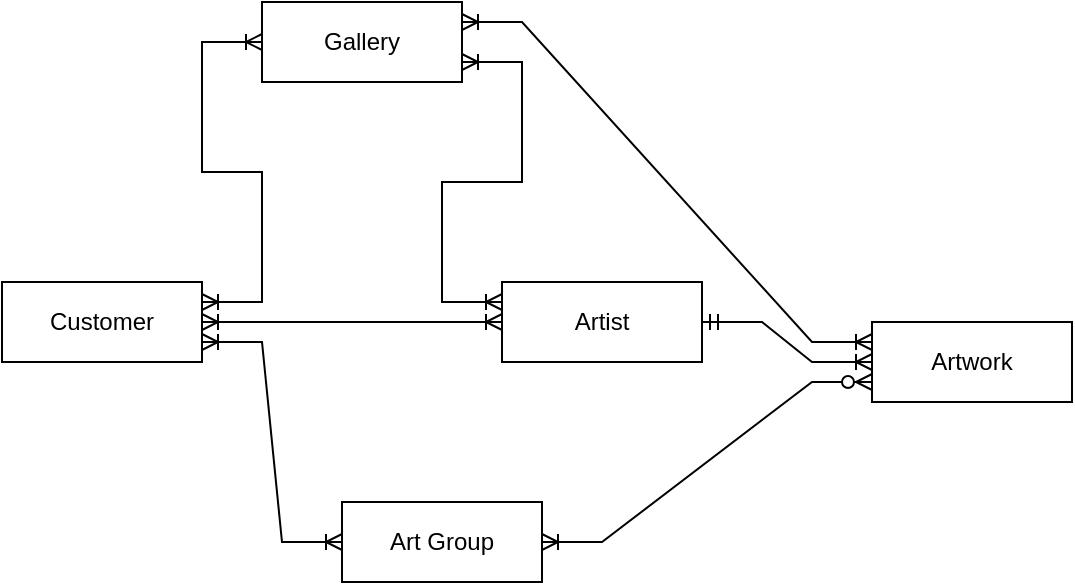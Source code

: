 <mxfile version="24.7.14" pages="8">
  <diagram name="First ERD" id="Kvm6MVBsEegMzKhE6iyk">
    <mxGraphModel dx="1434" dy="2938" grid="1" gridSize="10" guides="1" tooltips="1" connect="1" arrows="1" fold="1" page="1" pageScale="1" pageWidth="850" pageHeight="1100" math="0" shadow="0">
      <root>
        <mxCell id="0" />
        <mxCell id="1" parent="0" />
        <mxCell id="rb3AGflRPPQ0aF8fo3zC-1" value="Artist" style="whiteSpace=wrap;html=1;align=center;" parent="1" vertex="1">
          <mxGeometry x="460" y="-1950" width="100" height="40" as="geometry" />
        </mxCell>
        <mxCell id="rb3AGflRPPQ0aF8fo3zC-2" value="Art Group" style="whiteSpace=wrap;html=1;align=center;" parent="1" vertex="1">
          <mxGeometry x="380" y="-1840" width="100" height="40" as="geometry" />
        </mxCell>
        <mxCell id="rb3AGflRPPQ0aF8fo3zC-3" value="Customer" style="whiteSpace=wrap;html=1;align=center;" parent="1" vertex="1">
          <mxGeometry x="210" y="-1950" width="100" height="40" as="geometry" />
        </mxCell>
        <mxCell id="rb3AGflRPPQ0aF8fo3zC-4" value="Artwork" style="whiteSpace=wrap;html=1;align=center;" parent="1" vertex="1">
          <mxGeometry x="645" y="-1930" width="100" height="40" as="geometry" />
        </mxCell>
        <mxCell id="rb3AGflRPPQ0aF8fo3zC-5" value="Gallery" style="whiteSpace=wrap;html=1;align=center;" parent="1" vertex="1">
          <mxGeometry x="340" y="-2090" width="100" height="40" as="geometry" />
        </mxCell>
        <mxCell id="rb3AGflRPPQ0aF8fo3zC-7" value="" style="edgeStyle=entityRelationEdgeStyle;fontSize=12;html=1;endArrow=ERoneToMany;startArrow=ERoneToMany;rounded=0;exitX=1;exitY=0.25;exitDx=0;exitDy=0;entryX=0;entryY=0.5;entryDx=0;entryDy=0;" parent="1" source="rb3AGflRPPQ0aF8fo3zC-3" target="rb3AGflRPPQ0aF8fo3zC-5" edge="1">
          <mxGeometry width="100" height="100" relative="1" as="geometry">
            <mxPoint x="280" y="-1920" as="sourcePoint" />
            <mxPoint x="380" y="-2070" as="targetPoint" />
          </mxGeometry>
        </mxCell>
        <mxCell id="rb3AGflRPPQ0aF8fo3zC-8" value="" style="edgeStyle=entityRelationEdgeStyle;fontSize=12;html=1;endArrow=ERoneToMany;startArrow=ERzeroToMany;rounded=0;exitX=0;exitY=0.75;exitDx=0;exitDy=0;entryX=1;entryY=0.5;entryDx=0;entryDy=0;" parent="1" source="rb3AGflRPPQ0aF8fo3zC-4" target="rb3AGflRPPQ0aF8fo3zC-2" edge="1">
          <mxGeometry width="100" height="100" relative="1" as="geometry">
            <mxPoint x="840" y="-2070" as="sourcePoint" />
            <mxPoint x="490" y="-1810" as="targetPoint" />
          </mxGeometry>
        </mxCell>
        <mxCell id="rb3AGflRPPQ0aF8fo3zC-9" value="" style="edgeStyle=entityRelationEdgeStyle;fontSize=12;html=1;endArrow=ERoneToMany;startArrow=ERmandOne;rounded=0;" parent="1" source="rb3AGflRPPQ0aF8fo3zC-1" target="rb3AGflRPPQ0aF8fo3zC-4" edge="1">
          <mxGeometry width="100" height="100" relative="1" as="geometry">
            <mxPoint x="850" y="-1970" as="sourcePoint" />
            <mxPoint x="1265" y="-2170" as="targetPoint" />
          </mxGeometry>
        </mxCell>
        <mxCell id="rb3AGflRPPQ0aF8fo3zC-10" value="" style="edgeStyle=entityRelationEdgeStyle;fontSize=12;html=1;endArrow=ERoneToMany;startArrow=ERoneToMany;rounded=0;exitX=1;exitY=0.75;exitDx=0;exitDy=0;entryX=0;entryY=0.25;entryDx=0;entryDy=0;" parent="1" source="rb3AGflRPPQ0aF8fo3zC-5" target="rb3AGflRPPQ0aF8fo3zC-1" edge="1">
          <mxGeometry width="100" height="100" relative="1" as="geometry">
            <mxPoint x="380" y="-2060" as="sourcePoint" />
            <mxPoint x="340" y="-1920" as="targetPoint" />
          </mxGeometry>
        </mxCell>
        <mxCell id="rb3AGflRPPQ0aF8fo3zC-11" value="" style="edgeStyle=entityRelationEdgeStyle;fontSize=12;html=1;endArrow=ERoneToMany;startArrow=ERoneToMany;rounded=0;exitX=1;exitY=0.5;exitDx=0;exitDy=0;entryX=0;entryY=0.5;entryDx=0;entryDy=0;" parent="1" source="rb3AGflRPPQ0aF8fo3zC-3" target="rb3AGflRPPQ0aF8fo3zC-1" edge="1">
          <mxGeometry width="100" height="100" relative="1" as="geometry">
            <mxPoint x="310" y="-1920" as="sourcePoint" />
            <mxPoint x="326" y="-1802" as="targetPoint" />
            <Array as="points">
              <mxPoint x="296" y="-1902" />
            </Array>
          </mxGeometry>
        </mxCell>
        <mxCell id="rb3AGflRPPQ0aF8fo3zC-12" value="" style="edgeStyle=entityRelationEdgeStyle;fontSize=12;html=1;endArrow=ERoneToMany;startArrow=ERoneToMany;rounded=0;exitX=1;exitY=0.75;exitDx=0;exitDy=0;" parent="1" source="rb3AGflRPPQ0aF8fo3zC-3" edge="1">
          <mxGeometry width="100" height="100" relative="1" as="geometry">
            <mxPoint x="300" y="-1870" as="sourcePoint" />
            <mxPoint x="380" y="-1820" as="targetPoint" />
            <Array as="points">
              <mxPoint x="286" y="-1852" />
            </Array>
          </mxGeometry>
        </mxCell>
        <mxCell id="rb3AGflRPPQ0aF8fo3zC-13" value="" style="edgeStyle=entityRelationEdgeStyle;fontSize=12;html=1;endArrow=ERoneToMany;startArrow=ERoneToMany;rounded=0;exitX=1;exitY=0.25;exitDx=0;exitDy=0;entryX=0;entryY=0.25;entryDx=0;entryDy=0;" parent="1" source="rb3AGflRPPQ0aF8fo3zC-5" target="rb3AGflRPPQ0aF8fo3zC-4" edge="1">
          <mxGeometry width="100" height="100" relative="1" as="geometry">
            <mxPoint x="540" y="-2110" as="sourcePoint" />
            <mxPoint x="610" y="-1970" as="targetPoint" />
          </mxGeometry>
        </mxCell>
      </root>
    </mxGraphModel>
  </diagram>
  <diagram name="Final ERD" id="r3puRXJf4IJn3zrjY2Lz">
    <mxGraphModel grid="1" page="1" gridSize="10" guides="1" tooltips="1" connect="1" arrows="1" fold="1" pageScale="1" pageWidth="850" pageHeight="1100" math="0" shadow="0">
      <root>
        <mxCell id="0" />
        <mxCell id="1" parent="0" />
        <mxCell id="6OcFHbAkAPbN6ouyrWde-2" value="" style="edgeStyle=entityRelationEdgeStyle;fontSize=12;html=1;endArrow=ERoneToMany;startArrow=ERmandOne;rounded=0;exitX=0;exitY=0.5;exitDx=0;exitDy=0;entryX=1;entryY=0.5;entryDx=0;entryDy=0;" edge="1" parent="1" source="6OcFHbAkAPbN6ouyrWde-13" target="6OcFHbAkAPbN6ouyrWde-19">
          <mxGeometry width="100" height="100" relative="1" as="geometry">
            <mxPoint x="1570" y="-1960" as="sourcePoint" />
            <mxPoint x="1510" y="-1930" as="targetPoint" />
          </mxGeometry>
        </mxCell>
        <mxCell id="6OcFHbAkAPbN6ouyrWde-3" value="" style="edgeStyle=entityRelationEdgeStyle;fontSize=12;html=1;endArrow=ERoneToMany;startArrow=ERmandOne;rounded=0;exitX=1;exitY=0.5;exitDx=0;exitDy=0;" edge="1" parent="1" source="6OcFHbAkAPbN6ouyrWde-12" target="6OcFHbAkAPbN6ouyrWde-10">
          <mxGeometry width="100" height="100" relative="1" as="geometry">
            <mxPoint x="1620" y="-1810" as="sourcePoint" />
            <mxPoint x="1490" y="-1840" as="targetPoint" />
            <Array as="points">
              <mxPoint x="1380" y="-1880" />
            </Array>
          </mxGeometry>
        </mxCell>
        <mxCell id="6OcFHbAkAPbN6ouyrWde-4" value="" style="edgeStyle=entityRelationEdgeStyle;fontSize=12;html=1;endArrow=ERoneToMany;startArrow=ERmandOne;rounded=0;entryX=-0.008;entryY=0.15;entryDx=0;entryDy=0;exitX=0.983;exitY=0.15;exitDx=0;exitDy=0;exitPerimeter=0;entryPerimeter=0;" edge="1" parent="1" source="6OcFHbAkAPbN6ouyrWde-13" target="6OcFHbAkAPbN6ouyrWde-18">
          <mxGeometry width="100" height="100" relative="1" as="geometry">
            <mxPoint x="760" y="-2090" as="sourcePoint" />
            <mxPoint x="1590" y="-1890" as="targetPoint" />
          </mxGeometry>
        </mxCell>
        <mxCell id="6OcFHbAkAPbN6ouyrWde-5" value="GalleryAddress" style="rounded=0;whiteSpace=wrap;html=1;" vertex="1" parent="1">
          <mxGeometry x="540" y="-1920" width="120" height="60" as="geometry" />
        </mxCell>
        <mxCell id="6OcFHbAkAPbN6ouyrWde-6" value="CustomerAddress" style="rounded=0;whiteSpace=wrap;html=1;" vertex="1" parent="1">
          <mxGeometry x="530" y="-1810" width="120" height="60" as="geometry" />
        </mxCell>
        <mxCell id="6OcFHbAkAPbN6ouyrWde-7" value="CustomerArtGroup" style="rounded=0;whiteSpace=wrap;html=1;" vertex="1" parent="1">
          <mxGeometry x="1020" y="-1510" width="120" height="60" as="geometry" />
        </mxCell>
        <mxCell id="6OcFHbAkAPbN6ouyrWde-8" value="GalleryArtist" style="rounded=0;whiteSpace=wrap;html=1;" vertex="1" parent="1">
          <mxGeometry x="830" y="-2030" width="120" height="60" as="geometry" />
        </mxCell>
        <mxCell id="6OcFHbAkAPbN6ouyrWde-9" value="Customer" style="rounded=0;whiteSpace=wrap;html=1;" vertex="1" parent="1">
          <mxGeometry x="40" y="-1610" width="120" height="60" as="geometry" />
        </mxCell>
        <mxCell id="6OcFHbAkAPbN6ouyrWde-10" value="ArtworkGroup" style="rounded=0;whiteSpace=wrap;html=1;" vertex="1" parent="1">
          <mxGeometry x="1220" y="-1630" width="120" height="60" as="geometry" />
        </mxCell>
        <mxCell id="6OcFHbAkAPbN6ouyrWde-11" value="Artwork" style="rounded=0;whiteSpace=wrap;html=1;" vertex="1" parent="1">
          <mxGeometry x="1270" y="-2120" width="120" height="60" as="geometry" />
        </mxCell>
        <mxCell id="6OcFHbAkAPbN6ouyrWde-12" value="ArtGroup" style="rounded=0;whiteSpace=wrap;html=1;" vertex="1" parent="1">
          <mxGeometry x="1220" y="-1990" width="120" height="60" as="geometry" />
        </mxCell>
        <mxCell id="6OcFHbAkAPbN6ouyrWde-13" value="Gallery" style="rounded=0;whiteSpace=wrap;html=1;" vertex="1" parent="1">
          <mxGeometry x="600" y="-2120" width="120" height="60" as="geometry" />
        </mxCell>
        <mxCell id="6OcFHbAkAPbN6ouyrWde-14" value="Location" style="rounded=0;whiteSpace=wrap;html=1;" vertex="1" parent="1">
          <mxGeometry x="760" y="-1810" width="120" height="60" as="geometry" />
        </mxCell>
        <mxCell id="6OcFHbAkAPbN6ouyrWde-15" value="Artist" style="rounded=0;whiteSpace=wrap;html=1;" vertex="1" parent="1">
          <mxGeometry x="1000" y="-1980" width="120" height="60" as="geometry" />
        </mxCell>
        <mxCell id="6OcFHbAkAPbN6ouyrWde-16" value="CustomerArtist" style="rounded=0;whiteSpace=wrap;html=1;" vertex="1" parent="1">
          <mxGeometry x="650" y="-1580" width="120" height="60" as="geometry" />
        </mxCell>
        <mxCell id="6OcFHbAkAPbN6ouyrWde-17" value="Name" style="rounded=0;whiteSpace=wrap;html=1;" vertex="1" parent="1">
          <mxGeometry x="790" y="-1650" width="120" height="60" as="geometry" />
        </mxCell>
        <mxCell id="6OcFHbAkAPbN6ouyrWde-18" value="GalleryArtwork" style="rounded=0;whiteSpace=wrap;html=1;" vertex="1" parent="1">
          <mxGeometry x="1000" y="-2120" width="120" height="60" as="geometry" />
        </mxCell>
        <mxCell id="6OcFHbAkAPbN6ouyrWde-19" value="GalleryCustomer" style="rounded=0;whiteSpace=wrap;html=1;" vertex="1" parent="1">
          <mxGeometry x="220" y="-2120" width="120" height="60" as="geometry" />
        </mxCell>
        <mxCell id="6OcFHbAkAPbN6ouyrWde-20" value="" style="edgeStyle=entityRelationEdgeStyle;fontSize=12;html=1;endArrow=ERoneToMany;startArrow=ERmandOne;rounded=0;exitX=0;exitY=0.5;exitDx=0;exitDy=0;entryX=1;entryY=0.5;entryDx=0;entryDy=0;" edge="1" parent="1" source="6OcFHbAkAPbN6ouyrWde-11" target="6OcFHbAkAPbN6ouyrWde-18">
          <mxGeometry width="100" height="100" relative="1" as="geometry">
            <mxPoint x="1630" y="-1800" as="sourcePoint" />
            <mxPoint x="1500" y="-1830" as="targetPoint" />
          </mxGeometry>
        </mxCell>
        <mxCell id="6OcFHbAkAPbN6ouyrWde-21" value="" style="edgeStyle=entityRelationEdgeStyle;fontSize=12;html=1;endArrow=ERoneToMany;startArrow=ERzeroToOne;rounded=0;entryX=1.017;entryY=0.867;entryDx=0;entryDy=0;entryPerimeter=0;" edge="1" parent="1" source="6OcFHbAkAPbN6ouyrWde-11" target="6OcFHbAkAPbN6ouyrWde-10">
          <mxGeometry width="100" height="100" relative="1" as="geometry">
            <mxPoint x="1520" y="-1930" as="sourcePoint" />
            <mxPoint x="1520" y="-1645" as="targetPoint" />
          </mxGeometry>
        </mxCell>
        <mxCell id="6OcFHbAkAPbN6ouyrWde-22" value="" style="edgeStyle=entityRelationEdgeStyle;fontSize=12;html=1;endArrow=ERoneToMany;startArrow=ERzeroToOne;rounded=0;exitX=0;exitY=0.75;exitDx=0;exitDy=0;" edge="1" parent="1" source="6OcFHbAkAPbN6ouyrWde-12" target="6OcFHbAkAPbN6ouyrWde-7">
          <mxGeometry width="100" height="100" relative="1" as="geometry">
            <mxPoint x="1548" y="-1930" as="sourcePoint" />
            <mxPoint x="1510" y="-1638" as="targetPoint" />
          </mxGeometry>
        </mxCell>
        <mxCell id="6OcFHbAkAPbN6ouyrWde-23" value="" style="edgeStyle=entityRelationEdgeStyle;fontSize=12;html=1;endArrow=ERoneToMany;startArrow=ERmandOne;rounded=0;exitX=1;exitY=0.25;exitDx=0;exitDy=0;entryX=0;entryY=0.75;entryDx=0;entryDy=0;" edge="1" parent="1" source="6OcFHbAkAPbN6ouyrWde-15" target="6OcFHbAkAPbN6ouyrWde-11">
          <mxGeometry width="100" height="100" relative="1" as="geometry">
            <mxPoint x="1350" y="-1950" as="sourcePoint" />
            <mxPoint x="1380" y="-1790" as="targetPoint" />
            <Array as="points">
              <mxPoint x="1390" y="-1870" />
            </Array>
          </mxGeometry>
        </mxCell>
        <mxCell id="6OcFHbAkAPbN6ouyrWde-24" value="" style="edgeStyle=entityRelationEdgeStyle;fontSize=12;html=1;endArrow=ERoneToMany;startArrow=ERmandOne;rounded=0;exitX=0;exitY=0.5;exitDx=0;exitDy=0;entryX=1;entryY=0.5;entryDx=0;entryDy=0;" edge="1" parent="1" source="6OcFHbAkAPbN6ouyrWde-15" target="6OcFHbAkAPbN6ouyrWde-8">
          <mxGeometry width="100" height="100" relative="1" as="geometry">
            <mxPoint x="1130" y="-1955" as="sourcePoint" />
            <mxPoint x="1300" y="-2045" as="targetPoint" />
            <Array as="points">
              <mxPoint x="1400" y="-1860" />
            </Array>
          </mxGeometry>
        </mxCell>
        <mxCell id="6OcFHbAkAPbN6ouyrWde-25" value="" style="edgeStyle=entityRelationEdgeStyle;fontSize=12;html=1;endArrow=ERoneToMany;startArrow=ERmandOne;rounded=0;entryX=0;entryY=0.5;entryDx=0;entryDy=0;exitX=1;exitY=0.5;exitDx=0;exitDy=0;" edge="1" parent="1" source="6OcFHbAkAPbN6ouyrWde-13" target="6OcFHbAkAPbN6ouyrWde-8">
          <mxGeometry width="100" height="100" relative="1" as="geometry">
            <mxPoint x="750" y="-2076" as="sourcePoint" />
            <mxPoint x="630" y="-1960" as="targetPoint" />
            <Array as="points">
              <mxPoint x="1090" y="-1875" />
            </Array>
          </mxGeometry>
        </mxCell>
        <mxCell id="6OcFHbAkAPbN6ouyrWde-26" value="" style="edgeStyle=entityRelationEdgeStyle;fontSize=12;html=1;endArrow=ERoneToMany;startArrow=ERmandOne;rounded=0;entryX=0;entryY=0.75;entryDx=0;entryDy=0;exitX=1.008;exitY=0.117;exitDx=0;exitDy=0;exitPerimeter=0;" edge="1" parent="1" source="6OcFHbAkAPbN6ouyrWde-9" target="6OcFHbAkAPbN6ouyrWde-19">
          <mxGeometry width="100" height="100" relative="1" as="geometry">
            <mxPoint x="290" y="-1820" as="sourcePoint" />
            <mxPoint x="390" y="-2049" as="targetPoint" />
          </mxGeometry>
        </mxCell>
        <mxCell id="6OcFHbAkAPbN6ouyrWde-27" value="" style="edgeStyle=entityRelationEdgeStyle;fontSize=12;html=1;endArrow=ERzeroToOne;startArrow=ERmandOne;rounded=0;entryX=1;entryY=0.5;entryDx=0;entryDy=0;exitX=0;exitY=0.75;exitDx=0;exitDy=0;" edge="1" parent="1" source="6OcFHbAkAPbN6ouyrWde-17" target="6OcFHbAkAPbN6ouyrWde-9">
          <mxGeometry width="100" height="100" relative="1" as="geometry">
            <mxPoint x="370" y="-1910" as="sourcePoint" />
            <mxPoint x="870" y="-1970" as="targetPoint" />
          </mxGeometry>
        </mxCell>
        <mxCell id="6OcFHbAkAPbN6ouyrWde-28" value="" style="edgeStyle=entityRelationEdgeStyle;fontSize=12;html=1;endArrow=ERoneToMany;startArrow=ERmandOne;rounded=0;entryX=0;entryY=0.5;entryDx=0;entryDy=0;" edge="1" parent="1" target="6OcFHbAkAPbN6ouyrWde-16">
          <mxGeometry width="100" height="100" relative="1" as="geometry">
            <mxPoint x="160" y="-1571" as="sourcePoint" />
            <mxPoint x="650" y="-1620" as="targetPoint" />
          </mxGeometry>
        </mxCell>
        <mxCell id="6OcFHbAkAPbN6ouyrWde-29" value="" style="edgeStyle=entityRelationEdgeStyle;fontSize=12;html=1;endArrow=ERoneToMany;startArrow=ERmandOne;rounded=0;entryX=0;entryY=0.75;entryDx=0;entryDy=0;exitX=1.008;exitY=0.883;exitDx=0;exitDy=0;exitPerimeter=0;" edge="1" parent="1" source="6OcFHbAkAPbN6ouyrWde-9" target="6OcFHbAkAPbN6ouyrWde-7">
          <mxGeometry width="100" height="100" relative="1" as="geometry">
            <mxPoint x="158" y="-1560" as="sourcePoint" />
            <mxPoint x="660" y="-1610" as="targetPoint" />
          </mxGeometry>
        </mxCell>
        <mxCell id="6OcFHbAkAPbN6ouyrWde-30" value="" style="edgeStyle=entityRelationEdgeStyle;fontSize=12;html=1;endArrow=ERoneToMany;startArrow=ERmandOne;rounded=0;entryX=1;entryY=0.75;entryDx=0;entryDy=0;" edge="1" parent="1" target="6OcFHbAkAPbN6ouyrWde-16">
          <mxGeometry width="100" height="100" relative="1" as="geometry">
            <mxPoint x="1120" y="-1930" as="sourcePoint" />
            <mxPoint x="1200" y="-1854" as="targetPoint" />
            <Array as="points">
              <mxPoint x="1460" y="-1729" />
            </Array>
          </mxGeometry>
        </mxCell>
        <mxCell id="6OcFHbAkAPbN6ouyrWde-31" value="" style="edgeStyle=entityRelationEdgeStyle;fontSize=12;html=1;endArrow=ERoneToMany;startArrow=ERmandOne;rounded=0;exitX=1;exitY=0.75;exitDx=0;exitDy=0;" edge="1" parent="1" source="6OcFHbAkAPbN6ouyrWde-14">
          <mxGeometry width="100" height="100" relative="1" as="geometry">
            <mxPoint x="880" y="-1800" as="sourcePoint" />
            <mxPoint x="1000" y="-1940" as="targetPoint" />
            <Array as="points">
              <mxPoint x="1280" y="-1710" />
            </Array>
          </mxGeometry>
        </mxCell>
        <mxCell id="6OcFHbAkAPbN6ouyrWde-32" value="" style="edgeStyle=entityRelationEdgeStyle;fontSize=12;html=1;endArrow=ERzeroToOne;startArrow=ERmandOne;rounded=0;entryX=-0.008;entryY=0.867;entryDx=0;entryDy=0;entryPerimeter=0;" edge="1" parent="1" source="6OcFHbAkAPbN6ouyrWde-17" target="6OcFHbAkAPbN6ouyrWde-15">
          <mxGeometry width="100" height="100" relative="1" as="geometry">
            <mxPoint x="640" y="-1876" as="sourcePoint" />
            <mxPoint x="1049.04" y="-1870" as="targetPoint" />
          </mxGeometry>
        </mxCell>
        <mxCell id="6OcFHbAkAPbN6ouyrWde-33" value="" style="edgeStyle=entityRelationEdgeStyle;fontSize=12;html=1;endArrow=ERoneToMany;startArrow=ERmandOne;rounded=0;exitX=0;exitY=0.75;exitDx=0;exitDy=0;entryX=1;entryY=0.333;entryDx=0;entryDy=0;entryPerimeter=0;" edge="1" parent="1" source="6OcFHbAkAPbN6ouyrWde-6" target="6OcFHbAkAPbN6ouyrWde-9">
          <mxGeometry width="100" height="100" relative="1" as="geometry">
            <mxPoint x="415" y="-1525" as="sourcePoint" />
            <mxPoint x="535" y="-1660" as="targetPoint" />
            <Array as="points">
              <mxPoint x="815" y="-1440" />
            </Array>
          </mxGeometry>
        </mxCell>
        <mxCell id="6OcFHbAkAPbN6ouyrWde-34" value="" style="edgeStyle=entityRelationEdgeStyle;fontSize=12;html=1;endArrow=ERoneToMany;startArrow=ERmandOne;rounded=0;exitX=1;exitY=0.25;exitDx=0;exitDy=0;" edge="1" parent="1" source="6OcFHbAkAPbN6ouyrWde-5">
          <mxGeometry width="100" height="100" relative="1" as="geometry">
            <mxPoint x="790" y="-2190" as="sourcePoint" />
            <mxPoint x="600" y="-2070" as="targetPoint" />
            <Array as="points">
              <mxPoint x="1075" y="-1865" />
            </Array>
          </mxGeometry>
        </mxCell>
        <mxCell id="6OcFHbAkAPbN6ouyrWde-35" value="" style="edgeStyle=entityRelationEdgeStyle;fontSize=12;html=1;endArrow=ERoneToMany;startArrow=ERmandOne;rounded=0;exitX=1;exitY=0.75;exitDx=0;exitDy=0;entryX=0;entryY=0.25;entryDx=0;entryDy=0;" edge="1" parent="1" source="6OcFHbAkAPbN6ouyrWde-5" target="6OcFHbAkAPbN6ouyrWde-14">
          <mxGeometry width="100" height="100" relative="1" as="geometry">
            <mxPoint x="820" y="-1810" as="sourcePoint" />
            <mxPoint x="767" y="-1757.98" as="targetPoint" />
            <Array as="points">
              <mxPoint x="1345" y="-1560" />
            </Array>
          </mxGeometry>
        </mxCell>
        <mxCell id="6OcFHbAkAPbN6ouyrWde-36" style="edgeStyle=orthogonalEdgeStyle;rounded=0;orthogonalLoop=1;jettySize=auto;html=1;exitX=1;exitY=0.5;exitDx=0;exitDy=0;entryX=1;entryY=0.25;entryDx=0;entryDy=0;" edge="1" parent="1" source="6OcFHbAkAPbN6ouyrWde-19" target="6OcFHbAkAPbN6ouyrWde-19">
          <mxGeometry relative="1" as="geometry" />
        </mxCell>
        <mxCell id="6OcFHbAkAPbN6ouyrWde-37" value="" style="edgeStyle=entityRelationEdgeStyle;fontSize=12;html=1;endArrow=ERoneToMany;startArrow=ERmandOne;rounded=0;exitX=1;exitY=0.5;exitDx=0;exitDy=0;entryX=0;entryY=0.5;entryDx=0;entryDy=0;" edge="1" parent="1" source="6OcFHbAkAPbN6ouyrWde-6" target="6OcFHbAkAPbN6ouyrWde-14">
          <mxGeometry width="100" height="100" relative="1" as="geometry">
            <mxPoint x="820" y="-1845" as="sourcePoint" />
            <mxPoint x="890" y="-1770" as="targetPoint" />
            <Array as="points">
              <mxPoint x="1355" y="-1550" />
            </Array>
          </mxGeometry>
        </mxCell>
      </root>
    </mxGraphModel>
  </diagram>
  <diagram name="EER Diagram" id="_EOaIlpF148dYV_d2ow1">
    <mxGraphModel grid="1" page="1" gridSize="10" guides="1" tooltips="1" connect="1" arrows="1" fold="1" pageScale="1" pageWidth="850" pageHeight="1100" math="0" shadow="0">
      <root>
        <mxCell id="0" />
        <mxCell id="1" parent="0" />
        <mxCell id="_pH_dpVFa-yURU_2wqDR-2" value="GALLERYADDRESS" style="swimlane;fontStyle=0;childLayout=stackLayout;horizontal=1;startSize=30;horizontalStack=0;resizeParent=1;resizeParentMax=0;resizeLast=0;collapsible=1;marginBottom=0;whiteSpace=wrap;html=1;" vertex="1" parent="1">
          <mxGeometry x="240" y="-520" width="140" height="90" as="geometry" />
        </mxCell>
        <mxCell id="_pH_dpVFa-yURU_2wqDR-3" value="GalleryAddressID" style="text;strokeColor=none;fillColor=none;align=left;verticalAlign=middle;spacingLeft=4;spacingRight=4;overflow=hidden;points=[[0,0.5],[1,0.5]];portConstraint=eastwest;rotatable=0;whiteSpace=wrap;html=1;" vertex="1" parent="_pH_dpVFa-yURU_2wqDR-2">
          <mxGeometry y="30" width="140" height="20" as="geometry" />
        </mxCell>
        <mxCell id="_pH_dpVFa-yURU_2wqDR-4" value="LocationID" style="text;strokeColor=none;fillColor=none;align=left;verticalAlign=middle;spacingLeft=4;spacingRight=4;overflow=hidden;points=[[0,0.5],[1,0.5]];portConstraint=eastwest;rotatable=0;whiteSpace=wrap;html=1;" vertex="1" parent="_pH_dpVFa-yURU_2wqDR-2">
          <mxGeometry y="50" width="140" height="20" as="geometry" />
        </mxCell>
        <mxCell id="_pH_dpVFa-yURU_2wqDR-5" value="GalleryID" style="text;strokeColor=none;fillColor=none;align=left;verticalAlign=middle;spacingLeft=4;spacingRight=4;overflow=hidden;points=[[0,0.5],[1,0.5]];portConstraint=eastwest;rotatable=0;whiteSpace=wrap;html=1;" vertex="1" parent="_pH_dpVFa-yURU_2wqDR-2">
          <mxGeometry y="70" width="140" height="20" as="geometry" />
        </mxCell>
        <mxCell id="_pH_dpVFa-yURU_2wqDR-6" value="LOCATION" style="swimlane;fontStyle=0;childLayout=stackLayout;horizontal=1;startSize=30;horizontalStack=0;resizeParent=1;resizeParentMax=0;resizeLast=0;collapsible=1;marginBottom=0;whiteSpace=wrap;html=1;" vertex="1" parent="1">
          <mxGeometry x="340" y="-990" width="140" height="190" as="geometry" />
        </mxCell>
        <mxCell id="_pH_dpVFa-yURU_2wqDR-7" value="LocationID" style="text;strokeColor=none;fillColor=none;align=left;verticalAlign=middle;spacingLeft=4;spacingRight=4;overflow=hidden;points=[[0,0.5],[1,0.5]];portConstraint=eastwest;rotatable=0;whiteSpace=wrap;html=1;" vertex="1" parent="_pH_dpVFa-yURU_2wqDR-6">
          <mxGeometry y="30" width="140" height="20" as="geometry" />
        </mxCell>
        <mxCell id="_pH_dpVFa-yURU_2wqDR-8" value="BuildingNumber" style="text;strokeColor=none;fillColor=none;align=left;verticalAlign=middle;spacingLeft=4;spacingRight=4;overflow=hidden;points=[[0,0.5],[1,0.5]];portConstraint=eastwest;rotatable=0;whiteSpace=wrap;html=1;" vertex="1" parent="_pH_dpVFa-yURU_2wqDR-6">
          <mxGeometry y="50" width="140" height="20" as="geometry" />
        </mxCell>
        <mxCell id="_pH_dpVFa-yURU_2wqDR-9" value="StreetName" style="text;strokeColor=none;fillColor=none;align=left;verticalAlign=middle;spacingLeft=4;spacingRight=4;overflow=hidden;points=[[0,0.5],[1,0.5]];portConstraint=eastwest;rotatable=0;whiteSpace=wrap;html=1;" vertex="1" parent="_pH_dpVFa-yURU_2wqDR-6">
          <mxGeometry y="70" width="140" height="20" as="geometry" />
        </mxCell>
        <mxCell id="_pH_dpVFa-yURU_2wqDR-10" value="AddressLine2" style="text;strokeColor=none;fillColor=none;align=left;verticalAlign=middle;spacingLeft=4;spacingRight=4;overflow=hidden;points=[[0,0.5],[1,0.5]];portConstraint=eastwest;rotatable=0;whiteSpace=wrap;html=1;" vertex="1" parent="_pH_dpVFa-yURU_2wqDR-6">
          <mxGeometry y="90" width="140" height="20" as="geometry" />
        </mxCell>
        <mxCell id="_pH_dpVFa-yURU_2wqDR-11" value="City" style="text;strokeColor=none;fillColor=none;align=left;verticalAlign=middle;spacingLeft=4;spacingRight=4;overflow=hidden;points=[[0,0.5],[1,0.5]];portConstraint=eastwest;rotatable=0;whiteSpace=wrap;html=1;" vertex="1" parent="_pH_dpVFa-yURU_2wqDR-6">
          <mxGeometry y="110" width="140" height="20" as="geometry" />
        </mxCell>
        <mxCell id="_pH_dpVFa-yURU_2wqDR-12" value="StateName" style="text;strokeColor=none;fillColor=none;align=left;verticalAlign=middle;spacingLeft=4;spacingRight=4;overflow=hidden;points=[[0,0.5],[1,0.5]];portConstraint=eastwest;rotatable=0;whiteSpace=wrap;html=1;" vertex="1" parent="_pH_dpVFa-yURU_2wqDR-6">
          <mxGeometry y="130" width="140" height="20" as="geometry" />
        </mxCell>
        <mxCell id="_pH_dpVFa-yURU_2wqDR-13" value="Country" style="text;strokeColor=none;fillColor=none;align=left;verticalAlign=middle;spacingLeft=4;spacingRight=4;overflow=hidden;points=[[0,0.5],[1,0.5]];portConstraint=eastwest;rotatable=0;whiteSpace=wrap;html=1;" vertex="1" parent="_pH_dpVFa-yURU_2wqDR-6">
          <mxGeometry y="150" width="140" height="20" as="geometry" />
        </mxCell>
        <mxCell id="_pH_dpVFa-yURU_2wqDR-14" value="Zip" style="text;strokeColor=none;fillColor=none;align=left;verticalAlign=middle;spacingLeft=4;spacingRight=4;overflow=hidden;points=[[0,0.5],[1,0.5]];portConstraint=eastwest;rotatable=0;whiteSpace=wrap;html=1;" vertex="1" parent="_pH_dpVFa-yURU_2wqDR-6">
          <mxGeometry y="170" width="140" height="20" as="geometry" />
        </mxCell>
        <mxCell id="_pH_dpVFa-yURU_2wqDR-15" value="d" style="ellipse;whiteSpace=wrap;html=1;aspect=fixed;" vertex="1" parent="1">
          <mxGeometry x="365" y="-690" width="80" height="80" as="geometry" />
        </mxCell>
        <mxCell id="_pH_dpVFa-yURU_2wqDR-16" value="CUSTOMERADDRESS" style="swimlane;fontStyle=0;childLayout=stackLayout;horizontal=1;startSize=30;horizontalStack=0;resizeParent=1;resizeParentMax=0;resizeLast=0;collapsible=1;marginBottom=0;whiteSpace=wrap;html=1;" vertex="1" parent="1">
          <mxGeometry x="430" y="-520" width="140" height="90" as="geometry" />
        </mxCell>
        <mxCell id="_pH_dpVFa-yURU_2wqDR-17" value="CustomerAddressID" style="text;strokeColor=none;fillColor=none;align=left;verticalAlign=middle;spacingLeft=4;spacingRight=4;overflow=hidden;points=[[0,0.5],[1,0.5]];portConstraint=eastwest;rotatable=0;whiteSpace=wrap;html=1;" vertex="1" parent="_pH_dpVFa-yURU_2wqDR-16">
          <mxGeometry y="30" width="140" height="20" as="geometry" />
        </mxCell>
        <mxCell id="_pH_dpVFa-yURU_2wqDR-18" value="LocationID" style="text;strokeColor=none;fillColor=none;align=left;verticalAlign=middle;spacingLeft=4;spacingRight=4;overflow=hidden;points=[[0,0.5],[1,0.5]];portConstraint=eastwest;rotatable=0;whiteSpace=wrap;html=1;" vertex="1" parent="_pH_dpVFa-yURU_2wqDR-16">
          <mxGeometry y="50" width="140" height="20" as="geometry" />
        </mxCell>
        <mxCell id="_pH_dpVFa-yURU_2wqDR-19" value="CustomerID" style="text;strokeColor=none;fillColor=none;align=left;verticalAlign=middle;spacingLeft=4;spacingRight=4;overflow=hidden;points=[[0,0.5],[1,0.5]];portConstraint=eastwest;rotatable=0;whiteSpace=wrap;html=1;" vertex="1" parent="_pH_dpVFa-yURU_2wqDR-16">
          <mxGeometry y="70" width="140" height="20" as="geometry" />
        </mxCell>
        <mxCell id="_pH_dpVFa-yURU_2wqDR-20" value="" style="endArrow=none;html=1;rounded=0;entryX=0.429;entryY=0.95;entryDx=0;entryDy=0;entryPerimeter=0;" edge="1" parent="1" target="_pH_dpVFa-yURU_2wqDR-14">
          <mxGeometry width="50" height="50" relative="1" as="geometry">
            <mxPoint x="400" y="-690" as="sourcePoint" />
            <mxPoint x="399" y="-720" as="targetPoint" />
          </mxGeometry>
        </mxCell>
        <mxCell id="_pH_dpVFa-yURU_2wqDR-21" value="" style="endArrow=none;html=1;rounded=0;entryX=0.464;entryY=1;entryDx=0;entryDy=0;entryPerimeter=0;" edge="1" parent="1" target="_pH_dpVFa-yURU_2wqDR-14">
          <mxGeometry width="50" height="50" relative="1" as="geometry">
            <mxPoint x="405" y="-690" as="sourcePoint" />
            <mxPoint x="405" y="-660" as="targetPoint" />
          </mxGeometry>
        </mxCell>
        <mxCell id="_pH_dpVFa-yURU_2wqDR-22" value="" style="endArrow=none;html=1;rounded=0;entryX=1;entryY=1;entryDx=0;entryDy=0;exitX=0.5;exitY=0;exitDx=0;exitDy=0;" edge="1" parent="1" source="_pH_dpVFa-yURU_2wqDR-16" target="_pH_dpVFa-yURU_2wqDR-15">
          <mxGeometry width="50" height="50" relative="1" as="geometry">
            <mxPoint x="490" y="-520" as="sourcePoint" />
            <mxPoint x="430" y="-520" as="targetPoint" />
          </mxGeometry>
        </mxCell>
        <mxCell id="_pH_dpVFa-yURU_2wqDR-23" value="" style="endArrow=none;html=1;rounded=0;entryX=0;entryY=1;entryDx=0;entryDy=0;exitX=0.5;exitY=0;exitDx=0;exitDy=0;" edge="1" parent="1" source="_pH_dpVFa-yURU_2wqDR-2" target="_pH_dpVFa-yURU_2wqDR-15">
          <mxGeometry width="50" height="50" relative="1" as="geometry">
            <mxPoint x="310" y="-500" as="sourcePoint" />
            <mxPoint x="370" y="-510" as="targetPoint" />
          </mxGeometry>
        </mxCell>
      </root>
    </mxGraphModel>
  </diagram>
  <diagram name="Pre-1NF" id="-dV-Db6qZpRj-OUrALQU">
    <mxGraphModel grid="1" page="1" gridSize="10" guides="1" tooltips="1" connect="1" arrows="1" fold="1" pageScale="1" pageWidth="850" pageHeight="1100" math="0" shadow="0">
      <root>
        <mxCell id="0" />
        <mxCell id="1" parent="0" />
        <mxCell id="I9tR0OjvQzGdomAoATWX-2" value="GroupName" style="whiteSpace=wrap;html=1;align=center;" vertex="1" parent="1">
          <mxGeometry x="240" y="440" width="100" height="40" as="geometry" />
        </mxCell>
        <mxCell id="I9tR0OjvQzGdomAoATWX-3" value="ArtworkID" style="whiteSpace=wrap;html=1;align=center;" vertex="1" parent="1">
          <mxGeometry x="140" y="440" width="100" height="40" as="geometry" />
        </mxCell>
        <mxCell id="I9tR0OjvQzGdomAoATWX-4" value="ArtGroupID" style="whiteSpace=wrap;html=1;align=center;" vertex="1" parent="1">
          <mxGeometry x="40" y="440" width="100" height="40" as="geometry" />
        </mxCell>
        <mxCell id="I9tR0OjvQzGdomAoATWX-5" value="ArtGroupID" style="whiteSpace=wrap;html=1;align=center;" vertex="1" parent="1">
          <mxGeometry x="440" y="350" width="100" height="40" as="geometry" />
        </mxCell>
        <mxCell id="I9tR0OjvQzGdomAoATWX-6" value="ArtistID" style="whiteSpace=wrap;html=1;align=center;" vertex="1" parent="1">
          <mxGeometry x="340" y="350" width="100" height="40" as="geometry" />
        </mxCell>
        <mxCell id="I9tR0OjvQzGdomAoATWX-7" value="TotalSpend" style="whiteSpace=wrap;html=1;align=center;" vertex="1" parent="1">
          <mxGeometry x="240" y="350" width="100" height="40" as="geometry" />
        </mxCell>
        <mxCell id="I9tR0OjvQzGdomAoATWX-8" value="Address" style="whiteSpace=wrap;html=1;align=center;" vertex="1" parent="1">
          <mxGeometry x="140" y="350" width="100" height="40" as="geometry" />
        </mxCell>
        <mxCell id="I9tR0OjvQzGdomAoATWX-9" value="CustomerID" style="whiteSpace=wrap;html=1;align=center;" vertex="1" parent="1">
          <mxGeometry x="40" y="350" width="100" height="40" as="geometry" />
        </mxCell>
        <mxCell id="I9tR0OjvQzGdomAoATWX-10" value="ArtStyle" style="whiteSpace=wrap;html=1;align=center;" vertex="1" parent="1">
          <mxGeometry x="340" y="260" width="100" height="40" as="geometry" />
        </mxCell>
        <mxCell id="I9tR0OjvQzGdomAoATWX-11" value="Birthday" style="whiteSpace=wrap;html=1;align=center;" vertex="1" parent="1">
          <mxGeometry x="240" y="260" width="100" height="40" as="geometry" />
        </mxCell>
        <mxCell id="I9tR0OjvQzGdomAoATWX-12" value="Birthplace" style="whiteSpace=wrap;html=1;align=center;" vertex="1" parent="1">
          <mxGeometry x="140" y="260" width="100" height="40" as="geometry" />
        </mxCell>
        <mxCell id="I9tR0OjvQzGdomAoATWX-13" value="ArtistID" style="whiteSpace=wrap;html=1;align=center;" vertex="1" parent="1">
          <mxGeometry x="40" y="260" width="100" height="40" as="geometry" />
        </mxCell>
        <mxCell id="I9tR0OjvQzGdomAoATWX-14" value="Title" style="whiteSpace=wrap;html=1;align=center;" vertex="1" parent="1">
          <mxGeometry x="540" y="180" width="100" height="40" as="geometry" />
        </mxCell>
        <mxCell id="I9tR0OjvQzGdomAoATWX-15" value="Price" style="whiteSpace=wrap;html=1;align=center;" vertex="1" parent="1">
          <mxGeometry x="440" y="180" width="100" height="40" as="geometry" />
        </mxCell>
        <mxCell id="I9tR0OjvQzGdomAoATWX-16" value="ArtType" style="whiteSpace=wrap;html=1;align=center;" vertex="1" parent="1">
          <mxGeometry x="340" y="180" width="100" height="40" as="geometry" />
        </mxCell>
        <mxCell id="I9tR0OjvQzGdomAoATWX-17" value="YearMade" style="whiteSpace=wrap;html=1;align=center;" vertex="1" parent="1">
          <mxGeometry x="240" y="180" width="100" height="40" as="geometry" />
        </mxCell>
        <mxCell id="I9tR0OjvQzGdomAoATWX-18" value="ArtistID" style="whiteSpace=wrap;html=1;align=center;" vertex="1" parent="1">
          <mxGeometry x="140" y="180" width="100" height="40" as="geometry" />
        </mxCell>
        <mxCell id="I9tR0OjvQzGdomAoATWX-19" value="ArtworkID" style="whiteSpace=wrap;html=1;align=center;" vertex="1" parent="1">
          <mxGeometry x="40" y="180" width="100" height="40" as="geometry" />
        </mxCell>
        <mxCell id="I9tR0OjvQzGdomAoATWX-20" value="PhoneNumber" style="whiteSpace=wrap;html=1;align=center;" vertex="1" parent="1">
          <mxGeometry x="240" y="100" width="100" height="40" as="geometry" />
        </mxCell>
        <mxCell id="I9tR0OjvQzGdomAoATWX-21" value="Address" style="whiteSpace=wrap;html=1;align=center;" vertex="1" parent="1">
          <mxGeometry x="140" y="100" width="100" height="40" as="geometry" />
        </mxCell>
        <mxCell id="I9tR0OjvQzGdomAoATWX-22" value="GalleryID" style="whiteSpace=wrap;html=1;align=center;" vertex="1" parent="1">
          <mxGeometry x="40" y="100" width="100" height="40" as="geometry" />
        </mxCell>
        <mxCell id="I9tR0OjvQzGdomAoATWX-23" value="ArtGroup" style="text;html=1;align=center;verticalAlign=middle;whiteSpace=wrap;rounded=0;" vertex="1" parent="1">
          <mxGeometry x="40" y="410" width="50" height="30" as="geometry" />
        </mxCell>
        <mxCell id="I9tR0OjvQzGdomAoATWX-24" value="Customer" style="text;html=1;align=center;verticalAlign=middle;whiteSpace=wrap;rounded=0;" vertex="1" parent="1">
          <mxGeometry x="40" y="320" width="50" height="30" as="geometry" />
        </mxCell>
        <mxCell id="I9tR0OjvQzGdomAoATWX-25" value="Artist" style="text;html=1;align=center;verticalAlign=middle;whiteSpace=wrap;rounded=0;" vertex="1" parent="1">
          <mxGeometry x="40" y="230" width="30" height="30" as="geometry" />
        </mxCell>
        <mxCell id="I9tR0OjvQzGdomAoATWX-26" value="Artwork" style="text;html=1;align=center;verticalAlign=middle;whiteSpace=wrap;rounded=0;" vertex="1" parent="1">
          <mxGeometry x="40" y="150" width="40" height="30" as="geometry" />
        </mxCell>
        <mxCell id="I9tR0OjvQzGdomAoATWX-27" value="Gallery" style="text;html=1;align=center;verticalAlign=middle;whiteSpace=wrap;rounded=0;" vertex="1" parent="1">
          <mxGeometry x="40" y="70" width="40" height="30" as="geometry" />
        </mxCell>
        <mxCell id="I9tR0OjvQzGdomAoATWX-28" value="" style="endArrow=none;html=1;rounded=0;" edge="1" parent="1">
          <mxGeometry width="50" height="50" relative="1" as="geometry">
            <mxPoint x="60" y="130" as="sourcePoint" />
            <mxPoint x="120" y="130" as="targetPoint" />
          </mxGeometry>
        </mxCell>
        <mxCell id="I9tR0OjvQzGdomAoATWX-29" value="" style="endArrow=none;html=1;rounded=0;" edge="1" parent="1">
          <mxGeometry width="50" height="50" relative="1" as="geometry">
            <mxPoint x="60" y="210" as="sourcePoint" />
            <mxPoint x="120" y="210" as="targetPoint" />
          </mxGeometry>
        </mxCell>
        <mxCell id="I9tR0OjvQzGdomAoATWX-30" value="" style="endArrow=none;html=1;rounded=0;" edge="1" parent="1">
          <mxGeometry width="50" height="50" relative="1" as="geometry">
            <mxPoint x="60" y="290" as="sourcePoint" />
            <mxPoint x="120" y="290" as="targetPoint" />
          </mxGeometry>
        </mxCell>
        <mxCell id="I9tR0OjvQzGdomAoATWX-31" value="" style="endArrow=none;html=1;rounded=0;" edge="1" parent="1">
          <mxGeometry width="50" height="50" relative="1" as="geometry">
            <mxPoint x="60" y="380" as="sourcePoint" />
            <mxPoint x="120" y="380" as="targetPoint" />
          </mxGeometry>
        </mxCell>
        <mxCell id="I9tR0OjvQzGdomAoATWX-32" value="" style="endArrow=none;html=1;rounded=0;" edge="1" parent="1">
          <mxGeometry width="50" height="50" relative="1" as="geometry">
            <mxPoint x="60" y="470" as="sourcePoint" />
            <mxPoint x="120" y="470" as="targetPoint" />
          </mxGeometry>
        </mxCell>
        <mxCell id="I9tR0OjvQzGdomAoATWX-33" value="" style="endArrow=none;dashed=1;html=1;dashPattern=1 3;strokeWidth=2;rounded=0;" edge="1" parent="1">
          <mxGeometry width="50" height="50" relative="1" as="geometry">
            <mxPoint x="160" y="210" as="sourcePoint" />
            <mxPoint x="220" y="210" as="targetPoint" />
          </mxGeometry>
        </mxCell>
        <mxCell id="I9tR0OjvQzGdomAoATWX-34" value="" style="endArrow=none;dashed=1;html=1;dashPattern=1 3;strokeWidth=2;rounded=0;" edge="1" parent="1">
          <mxGeometry width="50" height="50" relative="1" as="geometry">
            <mxPoint x="360" y="380" as="sourcePoint" />
            <mxPoint x="420" y="380" as="targetPoint" />
          </mxGeometry>
        </mxCell>
        <mxCell id="I9tR0OjvQzGdomAoATWX-35" value="" style="endArrow=none;dashed=1;html=1;dashPattern=1 3;strokeWidth=2;rounded=0;" edge="1" parent="1">
          <mxGeometry width="50" height="50" relative="1" as="geometry">
            <mxPoint x="460" y="380" as="sourcePoint" />
            <mxPoint x="520" y="380" as="targetPoint" />
          </mxGeometry>
        </mxCell>
        <mxCell id="I9tR0OjvQzGdomAoATWX-36" value="" style="endArrow=none;dashed=1;html=1;dashPattern=1 3;strokeWidth=2;rounded=0;" edge="1" parent="1">
          <mxGeometry width="50" height="50" relative="1" as="geometry">
            <mxPoint x="160" y="470" as="sourcePoint" />
            <mxPoint x="220" y="470" as="targetPoint" />
          </mxGeometry>
        </mxCell>
      </root>
    </mxGraphModel>
  </diagram>
  <diagram name="1NF" id="gyH8FUTUZ-A3brcnbhdc">
    <mxGraphModel grid="1" page="1" gridSize="10" guides="1" tooltips="1" connect="1" arrows="1" fold="1" pageScale="1" pageWidth="850" pageHeight="1100" math="0" shadow="0">
      <root>
        <mxCell id="0" />
        <mxCell id="1" parent="0" />
        <mxCell id="E2RNqr1PpY8ZADeVn8-H-1" value="GroupName" style="whiteSpace=wrap;html=1;align=center;" vertex="1" parent="1">
          <mxGeometry x="200" y="1480" width="80" height="40" as="geometry" />
        </mxCell>
        <mxCell id="E2RNqr1PpY8ZADeVn8-H-2" value="ArtworkID" style="whiteSpace=wrap;html=1;align=center;" vertex="1" parent="1">
          <mxGeometry x="120" y="1480" width="80" height="40" as="geometry" />
        </mxCell>
        <mxCell id="E2RNqr1PpY8ZADeVn8-H-3" value="ArtGroupID" style="whiteSpace=wrap;html=1;align=center;" vertex="1" parent="1">
          <mxGeometry x="40" y="1480" width="80" height="40" as="geometry" />
        </mxCell>
        <mxCell id="E2RNqr1PpY8ZADeVn8-H-4" value="TotalSpend" style="whiteSpace=wrap;html=1;align=center;" vertex="1" parent="1">
          <mxGeometry x="1050" y="1400" width="80" height="40" as="geometry" />
        </mxCell>
        <mxCell id="E2RNqr1PpY8ZADeVn8-H-5" value="Country" style="whiteSpace=wrap;html=1;align=center;" vertex="1" parent="1">
          <mxGeometry x="980" y="1400" width="70" height="40" as="geometry" />
        </mxCell>
        <mxCell id="E2RNqr1PpY8ZADeVn8-H-6" value="Zip" style="whiteSpace=wrap;html=1;align=center;" vertex="1" parent="1">
          <mxGeometry x="920" y="1400" width="60" height="40" as="geometry" />
        </mxCell>
        <mxCell id="E2RNqr1PpY8ZADeVn8-H-7" value="State" style="whiteSpace=wrap;html=1;align=center;" vertex="1" parent="1">
          <mxGeometry x="860" y="1400" width="60" height="40" as="geometry" />
        </mxCell>
        <mxCell id="E2RNqr1PpY8ZADeVn8-H-8" value="City" style="whiteSpace=wrap;html=1;align=center;" vertex="1" parent="1">
          <mxGeometry x="810" y="1400" width="50" height="40" as="geometry" />
        </mxCell>
        <mxCell id="E2RNqr1PpY8ZADeVn8-H-9" value="AddressLine2" style="whiteSpace=wrap;html=1;align=center;" vertex="1" parent="1">
          <mxGeometry x="730" y="1400" width="80" height="40" as="geometry" />
        </mxCell>
        <mxCell id="E2RNqr1PpY8ZADeVn8-H-10" value="StreetName" style="whiteSpace=wrap;html=1;align=center;" vertex="1" parent="1">
          <mxGeometry x="660" y="1400" width="70" height="40" as="geometry" />
        </mxCell>
        <mxCell id="E2RNqr1PpY8ZADeVn8-H-11" value="BuildingNumber" style="whiteSpace=wrap;html=1;align=center;" vertex="1" parent="1">
          <mxGeometry x="570" y="1400" width="90" height="40" as="geometry" />
        </mxCell>
        <mxCell id="E2RNqr1PpY8ZADeVn8-H-12" value="LocationID" style="whiteSpace=wrap;html=1;align=center;" vertex="1" parent="1">
          <mxGeometry x="500" y="1400" width="70" height="40" as="geometry" />
        </mxCell>
        <mxCell id="E2RNqr1PpY8ZADeVn8-H-13" value="FullName" style="whiteSpace=wrap;html=1;align=center;" vertex="1" parent="1">
          <mxGeometry x="440" y="1400" width="60" height="40" as="geometry" />
        </mxCell>
        <mxCell id="E2RNqr1PpY8ZADeVn8-H-14" value="LastName" style="whiteSpace=wrap;html=1;align=center;" vertex="1" parent="1">
          <mxGeometry x="380" y="1400" width="60" height="40" as="geometry" />
        </mxCell>
        <mxCell id="E2RNqr1PpY8ZADeVn8-H-15" value="FirstName" style="whiteSpace=wrap;html=1;align=center;" vertex="1" parent="1">
          <mxGeometry x="320" y="1400" width="60" height="40" as="geometry" />
        </mxCell>
        <mxCell id="E2RNqr1PpY8ZADeVn8-H-16" value="NameID" style="whiteSpace=wrap;html=1;align=center;" vertex="1" parent="1">
          <mxGeometry x="270" y="1400" width="50" height="40" as="geometry" />
        </mxCell>
        <mxCell id="E2RNqr1PpY8ZADeVn8-H-17" value="ArtistID" style="whiteSpace=wrap;html=1;align=center;" vertex="1" parent="1">
          <mxGeometry x="200" y="1400" width="70" height="40" as="geometry" />
        </mxCell>
        <mxCell id="E2RNqr1PpY8ZADeVn8-H-18" value="ArtGroupID" style="whiteSpace=wrap;html=1;align=center;" vertex="1" parent="1">
          <mxGeometry x="120" y="1400" width="80" height="40" as="geometry" />
        </mxCell>
        <mxCell id="E2RNqr1PpY8ZADeVn8-H-19" value="CustomerID" style="whiteSpace=wrap;html=1;align=center;" vertex="1" parent="1">
          <mxGeometry x="40" y="1400" width="80" height="40" as="geometry" />
        </mxCell>
        <mxCell id="E2RNqr1PpY8ZADeVn8-H-20" value="Birthday" style="whiteSpace=wrap;html=1;align=center;" vertex="1" parent="1">
          <mxGeometry x="760" y="1320" width="70" height="40" as="geometry" />
        </mxCell>
        <mxCell id="E2RNqr1PpY8ZADeVn8-H-21" value="CountryofBirth" style="whiteSpace=wrap;html=1;align=center;" vertex="1" parent="1">
          <mxGeometry x="680" y="1320" width="80" height="40" as="geometry" />
        </mxCell>
        <mxCell id="E2RNqr1PpY8ZADeVn8-H-22" value="StateofBirth" style="whiteSpace=wrap;html=1;align=center;" vertex="1" parent="1">
          <mxGeometry x="610" y="1320" width="70" height="40" as="geometry" />
        </mxCell>
        <mxCell id="E2RNqr1PpY8ZADeVn8-H-23" value="CityofBirth" style="whiteSpace=wrap;html=1;align=center;" vertex="1" parent="1">
          <mxGeometry x="530" y="1320" width="80" height="40" as="geometry" />
        </mxCell>
        <mxCell id="E2RNqr1PpY8ZADeVn8-H-24" value="BirthplaceID" style="whiteSpace=wrap;html=1;align=center;" vertex="1" parent="1">
          <mxGeometry x="460" y="1320" width="70" height="40" as="geometry" />
        </mxCell>
        <mxCell id="E2RNqr1PpY8ZADeVn8-H-25" value="Alias" style="whiteSpace=wrap;html=1;align=center;" vertex="1" parent="1">
          <mxGeometry x="410" y="1320" width="50" height="40" as="geometry" />
        </mxCell>
        <mxCell id="E2RNqr1PpY8ZADeVn8-H-26" value="LastName" style="whiteSpace=wrap;html=1;align=center;" vertex="1" parent="1">
          <mxGeometry x="340" y="1320" width="70" height="40" as="geometry" />
        </mxCell>
        <mxCell id="E2RNqr1PpY8ZADeVn8-H-27" value="MiddleName" style="whiteSpace=wrap;html=1;align=center;" vertex="1" parent="1">
          <mxGeometry x="260" y="1320" width="80" height="40" as="geometry" />
        </mxCell>
        <mxCell id="E2RNqr1PpY8ZADeVn8-H-28" value="FirstName" style="whiteSpace=wrap;html=1;align=center;" vertex="1" parent="1">
          <mxGeometry x="180" y="1320" width="80" height="40" as="geometry" />
        </mxCell>
        <mxCell id="E2RNqr1PpY8ZADeVn8-H-29" value="NameID" style="whiteSpace=wrap;html=1;align=center;" vertex="1" parent="1">
          <mxGeometry x="110" y="1320" width="70" height="40" as="geometry" />
        </mxCell>
        <mxCell id="E2RNqr1PpY8ZADeVn8-H-30" value="ArtistID" style="whiteSpace=wrap;html=1;align=center;" vertex="1" parent="1">
          <mxGeometry x="40" y="1320" width="70" height="40" as="geometry" />
        </mxCell>
        <mxCell id="E2RNqr1PpY8ZADeVn8-H-31" value="Title" style="whiteSpace=wrap;html=1;align=center;" vertex="1" parent="1">
          <mxGeometry x="450" y="1240" width="60" height="40" as="geometry" />
        </mxCell>
        <mxCell id="E2RNqr1PpY8ZADeVn8-H-32" value="Price" style="whiteSpace=wrap;html=1;align=center;" vertex="1" parent="1">
          <mxGeometry x="380" y="1240" width="70" height="40" as="geometry" />
        </mxCell>
        <mxCell id="E2RNqr1PpY8ZADeVn8-H-33" value="ArtType" style="whiteSpace=wrap;html=1;align=center;" vertex="1" parent="1">
          <mxGeometry x="300" y="1240" width="80" height="40" as="geometry" />
        </mxCell>
        <mxCell id="E2RNqr1PpY8ZADeVn8-H-34" value="YearMade" style="whiteSpace=wrap;html=1;align=center;" vertex="1" parent="1">
          <mxGeometry x="220" y="1240" width="80" height="40" as="geometry" />
        </mxCell>
        <mxCell id="E2RNqr1PpY8ZADeVn8-H-35" value="ArtistID" style="whiteSpace=wrap;html=1;align=center;" vertex="1" parent="1">
          <mxGeometry x="140" y="1240" width="80" height="40" as="geometry" />
        </mxCell>
        <mxCell id="E2RNqr1PpY8ZADeVn8-H-36" value="ArtworkID" style="whiteSpace=wrap;html=1;align=center;" vertex="1" parent="1">
          <mxGeometry x="40" y="1240" width="100" height="40" as="geometry" />
        </mxCell>
        <mxCell id="E2RNqr1PpY8ZADeVn8-H-37" value="PhoneNumber" style="whiteSpace=wrap;html=1;align=center;" vertex="1" parent="1">
          <mxGeometry x="700" y="1160" width="100" height="40" as="geometry" />
        </mxCell>
        <mxCell id="E2RNqr1PpY8ZADeVn8-H-38" value="Country" style="whiteSpace=wrap;html=1;align=center;" vertex="1" parent="1">
          <mxGeometry x="630" y="1160" width="70" height="40" as="geometry" />
        </mxCell>
        <mxCell id="E2RNqr1PpY8ZADeVn8-H-39" value="Zip" style="whiteSpace=wrap;html=1;align=center;" vertex="1" parent="1">
          <mxGeometry x="580" y="1160" width="50" height="40" as="geometry" />
        </mxCell>
        <mxCell id="E2RNqr1PpY8ZADeVn8-H-40" value="State" style="whiteSpace=wrap;html=1;align=center;" vertex="1" parent="1">
          <mxGeometry x="520" y="1160" width="60" height="40" as="geometry" />
        </mxCell>
        <mxCell id="E2RNqr1PpY8ZADeVn8-H-41" value="City" style="whiteSpace=wrap;html=1;align=center;" vertex="1" parent="1">
          <mxGeometry x="460" y="1160" width="60" height="40" as="geometry" />
        </mxCell>
        <mxCell id="E2RNqr1PpY8ZADeVn8-H-42" value="AddressLine2" style="whiteSpace=wrap;html=1;align=center;" vertex="1" parent="1">
          <mxGeometry x="360" y="1160" width="100" height="40" as="geometry" />
        </mxCell>
        <mxCell id="E2RNqr1PpY8ZADeVn8-H-43" value="StreetName" style="whiteSpace=wrap;html=1;align=center;" vertex="1" parent="1">
          <mxGeometry x="280" y="1160" width="80" height="40" as="geometry" />
        </mxCell>
        <mxCell id="E2RNqr1PpY8ZADeVn8-H-44" value="BuildingNumber" style="whiteSpace=wrap;html=1;align=center;" vertex="1" parent="1">
          <mxGeometry x="190" y="1160" width="90" height="40" as="geometry" />
        </mxCell>
        <mxCell id="E2RNqr1PpY8ZADeVn8-H-45" value="LocationID" style="whiteSpace=wrap;html=1;align=center;" vertex="1" parent="1">
          <mxGeometry x="110" y="1160" width="80" height="40" as="geometry" />
        </mxCell>
        <mxCell id="E2RNqr1PpY8ZADeVn8-H-46" value="GalleryID" style="whiteSpace=wrap;html=1;align=center;" vertex="1" parent="1">
          <mxGeometry x="40" y="1160" width="70" height="40" as="geometry" />
        </mxCell>
        <mxCell id="E2RNqr1PpY8ZADeVn8-H-47" value="" style="endArrow=none;html=1;rounded=0;" edge="1" parent="1">
          <mxGeometry width="50" height="50" relative="1" as="geometry">
            <mxPoint x="45" y="1190" as="sourcePoint" />
            <mxPoint x="105" y="1190" as="targetPoint" />
          </mxGeometry>
        </mxCell>
        <mxCell id="E2RNqr1PpY8ZADeVn8-H-48" value="" style="endArrow=none;html=1;rounded=0;" edge="1" parent="1">
          <mxGeometry width="50" height="50" relative="1" as="geometry">
            <mxPoint x="60" y="1270" as="sourcePoint" />
            <mxPoint x="120" y="1270" as="targetPoint" />
          </mxGeometry>
        </mxCell>
        <mxCell id="E2RNqr1PpY8ZADeVn8-H-49" value="" style="endArrow=none;html=1;rounded=0;" edge="1" parent="1">
          <mxGeometry width="50" height="50" relative="1" as="geometry">
            <mxPoint x="45" y="1350" as="sourcePoint" />
            <mxPoint x="105" y="1350" as="targetPoint" />
          </mxGeometry>
        </mxCell>
        <mxCell id="E2RNqr1PpY8ZADeVn8-H-50" value="" style="endArrow=none;html=1;rounded=0;" edge="1" parent="1">
          <mxGeometry width="50" height="50" relative="1" as="geometry">
            <mxPoint x="50" y="1430" as="sourcePoint" />
            <mxPoint x="110" y="1430" as="targetPoint" />
          </mxGeometry>
        </mxCell>
        <mxCell id="E2RNqr1PpY8ZADeVn8-H-51" value="" style="endArrow=none;html=1;rounded=0;" edge="1" parent="1">
          <mxGeometry width="50" height="50" relative="1" as="geometry">
            <mxPoint x="50" y="1510" as="sourcePoint" />
            <mxPoint x="110" y="1510" as="targetPoint" />
          </mxGeometry>
        </mxCell>
        <mxCell id="E2RNqr1PpY8ZADeVn8-H-52" value="" style="endArrow=none;dashed=1;html=1;dashPattern=1 3;strokeWidth=2;rounded=0;" edge="1" parent="1">
          <mxGeometry width="50" height="50" relative="1" as="geometry">
            <mxPoint x="150" y="1270" as="sourcePoint" />
            <mxPoint x="210" y="1270" as="targetPoint" />
          </mxGeometry>
        </mxCell>
        <mxCell id="E2RNqr1PpY8ZADeVn8-H-53" value="" style="endArrow=none;dashed=1;html=1;dashPattern=1 3;strokeWidth=2;rounded=0;" edge="1" parent="1">
          <mxGeometry width="50" height="50" relative="1" as="geometry">
            <mxPoint x="130" y="1430" as="sourcePoint" />
            <mxPoint x="190" y="1430" as="targetPoint" />
          </mxGeometry>
        </mxCell>
        <mxCell id="E2RNqr1PpY8ZADeVn8-H-54" value="" style="endArrow=none;dashed=1;html=1;dashPattern=1 3;strokeWidth=2;rounded=0;" edge="1" parent="1">
          <mxGeometry width="50" height="50" relative="1" as="geometry">
            <mxPoint x="205" y="1430" as="sourcePoint" />
            <mxPoint x="265" y="1430" as="targetPoint" />
          </mxGeometry>
        </mxCell>
        <mxCell id="E2RNqr1PpY8ZADeVn8-H-55" value="" style="endArrow=none;dashed=1;html=1;dashPattern=1 3;strokeWidth=2;rounded=0;" edge="1" parent="1">
          <mxGeometry width="50" height="50" relative="1" as="geometry">
            <mxPoint x="130" y="1510" as="sourcePoint" />
            <mxPoint x="190" y="1510" as="targetPoint" />
          </mxGeometry>
        </mxCell>
        <mxCell id="E2RNqr1PpY8ZADeVn8-H-56" value="ArtGroup" style="text;html=1;align=center;verticalAlign=middle;whiteSpace=wrap;rounded=0;" vertex="1" parent="1">
          <mxGeometry x="40" y="1450" width="60" height="30" as="geometry" />
        </mxCell>
        <mxCell id="E2RNqr1PpY8ZADeVn8-H-57" value="Customer" style="text;html=1;align=center;verticalAlign=middle;whiteSpace=wrap;rounded=0;" vertex="1" parent="1">
          <mxGeometry x="40" y="1370" width="60" height="30" as="geometry" />
        </mxCell>
        <mxCell id="E2RNqr1PpY8ZADeVn8-H-58" value="Artist" style="text;html=1;align=center;verticalAlign=middle;whiteSpace=wrap;rounded=0;" vertex="1" parent="1">
          <mxGeometry x="40" y="1290" width="60" height="30" as="geometry" />
        </mxCell>
        <mxCell id="E2RNqr1PpY8ZADeVn8-H-59" value="Artwork" style="text;html=1;align=center;verticalAlign=middle;whiteSpace=wrap;rounded=0;" vertex="1" parent="1">
          <mxGeometry x="40" y="1210" width="60" height="30" as="geometry" />
        </mxCell>
        <mxCell id="E2RNqr1PpY8ZADeVn8-H-60" value="Gallery" style="text;html=1;align=center;verticalAlign=middle;whiteSpace=wrap;rounded=0;" vertex="1" parent="1">
          <mxGeometry x="40" y="1130" width="60" height="30" as="geometry" />
        </mxCell>
        <mxCell id="8BqYvbMGWzp0HpVFBQ3Q-2" value="ArtStyle" style="whiteSpace=wrap;html=1;align=center;" vertex="1" parent="1">
          <mxGeometry x="830" y="1320" width="70" height="40" as="geometry" />
        </mxCell>
      </root>
    </mxGraphModel>
  </diagram>
  <diagram name="Functional Dependencies" id="u0ubPmvxXClqQsZ6w7zv">
    <mxGraphModel grid="1" page="1" gridSize="10" guides="1" tooltips="1" connect="1" arrows="1" fold="1" pageScale="1" pageWidth="850" pageHeight="1100" math="0" shadow="0">
      <root>
        <mxCell id="0" />
        <mxCell id="1" parent="0" />
        <mxCell id="JC5qp9URy5cGV3IHWd-M-2" value="GroupName" style="whiteSpace=wrap;html=1;align=center;" vertex="1" parent="1">
          <mxGeometry x="250" y="1680" width="80" height="40" as="geometry" />
        </mxCell>
        <mxCell id="JC5qp9URy5cGV3IHWd-M-3" value="ArtworkID" style="whiteSpace=wrap;html=1;align=center;" vertex="1" parent="1">
          <mxGeometry x="170" y="1680" width="80" height="40" as="geometry" />
        </mxCell>
        <mxCell id="JC5qp9URy5cGV3IHWd-M-4" value="ArtGroupID" style="whiteSpace=wrap;html=1;align=center;" vertex="1" parent="1">
          <mxGeometry x="90" y="1680" width="80" height="40" as="geometry" />
        </mxCell>
        <mxCell id="JC5qp9URy5cGV3IHWd-M-5" value="TotalSpend" style="whiteSpace=wrap;html=1;align=center;" vertex="1" parent="1">
          <mxGeometry x="1100" y="1560" width="70" height="40" as="geometry" />
        </mxCell>
        <mxCell id="JC5qp9URy5cGV3IHWd-M-6" value="Country" style="whiteSpace=wrap;html=1;align=center;" vertex="1" parent="1">
          <mxGeometry x="1050" y="1560" width="50" height="40" as="geometry" />
        </mxCell>
        <mxCell id="JC5qp9URy5cGV3IHWd-M-7" value="Zip" style="whiteSpace=wrap;html=1;align=center;" vertex="1" parent="1">
          <mxGeometry x="1010" y="1560" width="40" height="40" as="geometry" />
        </mxCell>
        <mxCell id="JC5qp9URy5cGV3IHWd-M-8" value="State" style="whiteSpace=wrap;html=1;align=center;" vertex="1" parent="1">
          <mxGeometry x="950" y="1560" width="60" height="40" as="geometry" />
        </mxCell>
        <mxCell id="JC5qp9URy5cGV3IHWd-M-9" value="City" style="whiteSpace=wrap;html=1;align=center;" vertex="1" parent="1">
          <mxGeometry x="900" y="1560" width="50" height="40" as="geometry" />
        </mxCell>
        <mxCell id="JC5qp9URy5cGV3IHWd-M-10" value="AddressLine2" style="whiteSpace=wrap;html=1;align=center;" vertex="1" parent="1">
          <mxGeometry x="820" y="1560" width="80" height="40" as="geometry" />
        </mxCell>
        <mxCell id="JC5qp9URy5cGV3IHWd-M-11" value="StreetName" style="whiteSpace=wrap;html=1;align=center;" vertex="1" parent="1">
          <mxGeometry x="750" y="1560" width="70" height="40" as="geometry" />
        </mxCell>
        <mxCell id="JC5qp9URy5cGV3IHWd-M-12" value="BuildingNumber" style="whiteSpace=wrap;html=1;align=center;" vertex="1" parent="1">
          <mxGeometry x="660" y="1560" width="90" height="40" as="geometry" />
        </mxCell>
        <mxCell id="JC5qp9URy5cGV3IHWd-M-13" value="AddressID" style="whiteSpace=wrap;html=1;align=center;" vertex="1" parent="1">
          <mxGeometry x="595" y="1560" width="65" height="40" as="geometry" />
        </mxCell>
        <mxCell id="JC5qp9URy5cGV3IHWd-M-14" value="FullName" style="whiteSpace=wrap;html=1;align=center;" vertex="1" parent="1">
          <mxGeometry x="525" y="1560" width="70" height="40" as="geometry" />
        </mxCell>
        <mxCell id="JC5qp9URy5cGV3IHWd-M-15" value="LastName" style="whiteSpace=wrap;html=1;align=center;" vertex="1" parent="1">
          <mxGeometry x="445" y="1560" width="80" height="40" as="geometry" />
        </mxCell>
        <mxCell id="JC5qp9URy5cGV3IHWd-M-16" value="FirstName" style="whiteSpace=wrap;html=1;align=center;" vertex="1" parent="1">
          <mxGeometry x="375" y="1560" width="70" height="40" as="geometry" />
        </mxCell>
        <mxCell id="JC5qp9URy5cGV3IHWd-M-17" value="NameID" style="whiteSpace=wrap;html=1;align=center;" vertex="1" parent="1">
          <mxGeometry x="320" y="1560" width="60" height="40" as="geometry" />
        </mxCell>
        <mxCell id="JC5qp9URy5cGV3IHWd-M-18" value="ArtistID" style="whiteSpace=wrap;html=1;align=center;" vertex="1" parent="1">
          <mxGeometry x="250" y="1560" width="70" height="40" as="geometry" />
        </mxCell>
        <mxCell id="JC5qp9URy5cGV3IHWd-M-19" value="ArtGroupID" style="whiteSpace=wrap;html=1;align=center;" vertex="1" parent="1">
          <mxGeometry x="170" y="1560" width="80" height="40" as="geometry" />
        </mxCell>
        <mxCell id="JC5qp9URy5cGV3IHWd-M-20" value="CustomerID" style="whiteSpace=wrap;html=1;align=center;" vertex="1" parent="1">
          <mxGeometry x="90" y="1560" width="80" height="40" as="geometry" />
        </mxCell>
        <mxCell id="JC5qp9URy5cGV3IHWd-M-21" value="ArtStyle" style="whiteSpace=wrap;html=1;align=center;" vertex="1" parent="1">
          <mxGeometry x="920" y="1440" width="70" height="40" as="geometry" />
        </mxCell>
        <mxCell id="JC5qp9URy5cGV3IHWd-M-22" value="Birthday" style="whiteSpace=wrap;html=1;align=center;" vertex="1" parent="1">
          <mxGeometry x="840" y="1440" width="80" height="40" as="geometry" />
        </mxCell>
        <mxCell id="JC5qp9URy5cGV3IHWd-M-23" value="CountryofBirth" style="whiteSpace=wrap;html=1;align=center;" vertex="1" parent="1">
          <mxGeometry x="750" y="1440" width="90" height="40" as="geometry" />
        </mxCell>
        <mxCell id="JC5qp9URy5cGV3IHWd-M-24" value="StateofBirth" style="whiteSpace=wrap;html=1;align=center;" vertex="1" parent="1">
          <mxGeometry x="670" y="1440" width="80" height="40" as="geometry" />
        </mxCell>
        <mxCell id="JC5qp9URy5cGV3IHWd-M-25" value="CityofBirth" style="whiteSpace=wrap;html=1;align=center;" vertex="1" parent="1">
          <mxGeometry x="600" y="1440" width="70" height="40" as="geometry" />
        </mxCell>
        <mxCell id="JC5qp9URy5cGV3IHWd-M-26" value="BirthplaceID" style="whiteSpace=wrap;html=1;align=center;" vertex="1" parent="1">
          <mxGeometry x="520" y="1440" width="80" height="40" as="geometry" />
        </mxCell>
        <mxCell id="JC5qp9URy5cGV3IHWd-M-27" value="LastName" style="whiteSpace=wrap;html=1;align=center;" vertex="1" parent="1">
          <mxGeometry x="380" y="1440" width="70" height="40" as="geometry" />
        </mxCell>
        <mxCell id="JC5qp9URy5cGV3IHWd-M-28" value="MiddleName" style="whiteSpace=wrap;html=1;align=center;" vertex="1" parent="1">
          <mxGeometry x="300" y="1440" width="80" height="40" as="geometry" />
        </mxCell>
        <mxCell id="JC5qp9URy5cGV3IHWd-M-29" value="FirstName" style="whiteSpace=wrap;html=1;align=center;" vertex="1" parent="1">
          <mxGeometry x="230" y="1440" width="70" height="40" as="geometry" />
        </mxCell>
        <mxCell id="JC5qp9URy5cGV3IHWd-M-30" value="NameID" style="whiteSpace=wrap;html=1;align=center;" vertex="1" parent="1">
          <mxGeometry x="160" y="1440" width="70" height="40" as="geometry" />
        </mxCell>
        <mxCell id="JC5qp9URy5cGV3IHWd-M-31" value="ArtistID" style="whiteSpace=wrap;html=1;align=center;" vertex="1" parent="1">
          <mxGeometry x="90" y="1440" width="70" height="40" as="geometry" />
        </mxCell>
        <mxCell id="JC5qp9URy5cGV3IHWd-M-32" value="Title" style="whiteSpace=wrap;html=1;align=center;" vertex="1" parent="1">
          <mxGeometry x="450" y="1320" width="60" height="40" as="geometry" />
        </mxCell>
        <mxCell id="JC5qp9URy5cGV3IHWd-M-33" value="Price" style="whiteSpace=wrap;html=1;align=center;" vertex="1" parent="1">
          <mxGeometry x="380" y="1320" width="70" height="40" as="geometry" />
        </mxCell>
        <mxCell id="JC5qp9URy5cGV3IHWd-M-34" value="ArtType" style="whiteSpace=wrap;html=1;align=center;" vertex="1" parent="1">
          <mxGeometry x="310" y="1320" width="70" height="40" as="geometry" />
        </mxCell>
        <mxCell id="JC5qp9URy5cGV3IHWd-M-35" value="YearMade" style="whiteSpace=wrap;html=1;align=center;" vertex="1" parent="1">
          <mxGeometry x="240" y="1320" width="70" height="40" as="geometry" />
        </mxCell>
        <mxCell id="JC5qp9URy5cGV3IHWd-M-36" value="ArtistID" style="whiteSpace=wrap;html=1;align=center;" vertex="1" parent="1">
          <mxGeometry x="170" y="1320" width="70" height="40" as="geometry" />
        </mxCell>
        <mxCell id="JC5qp9URy5cGV3IHWd-M-37" value="ArtworkID" style="whiteSpace=wrap;html=1;align=center;" vertex="1" parent="1">
          <mxGeometry x="90" y="1320" width="80" height="40" as="geometry" />
        </mxCell>
        <mxCell id="JC5qp9URy5cGV3IHWd-M-38" value="GalleryName" style="whiteSpace=wrap;html=1;align=center;" vertex="1" parent="1">
          <mxGeometry x="770" y="1200" width="90" height="40" as="geometry" />
        </mxCell>
        <mxCell id="JC5qp9URy5cGV3IHWd-M-39" value="Country" style="whiteSpace=wrap;html=1;align=center;" vertex="1" parent="1">
          <mxGeometry x="700" y="1200" width="70" height="40" as="geometry" />
        </mxCell>
        <mxCell id="JC5qp9URy5cGV3IHWd-M-40" value="Zip" style="whiteSpace=wrap;html=1;align=center;" vertex="1" parent="1">
          <mxGeometry x="630" y="1200" width="70" height="40" as="geometry" />
        </mxCell>
        <mxCell id="JC5qp9URy5cGV3IHWd-M-41" value="State" style="whiteSpace=wrap;html=1;align=center;" vertex="1" parent="1">
          <mxGeometry x="570" y="1200" width="60" height="40" as="geometry" />
        </mxCell>
        <mxCell id="JC5qp9URy5cGV3IHWd-M-42" value="City" style="whiteSpace=wrap;html=1;align=center;" vertex="1" parent="1">
          <mxGeometry x="500" y="1200" width="70" height="40" as="geometry" />
        </mxCell>
        <mxCell id="JC5qp9URy5cGV3IHWd-M-43" value="AddressLine2" style="whiteSpace=wrap;html=1;align=center;" vertex="1" parent="1">
          <mxGeometry x="420" y="1200" width="80" height="40" as="geometry" />
        </mxCell>
        <mxCell id="JC5qp9URy5cGV3IHWd-M-44" value="StreetName" style="whiteSpace=wrap;html=1;align=center;" vertex="1" parent="1">
          <mxGeometry x="340" y="1200" width="80" height="40" as="geometry" />
        </mxCell>
        <mxCell id="JC5qp9URy5cGV3IHWd-M-45" value="BuildingNumber" style="whiteSpace=wrap;html=1;align=center;" vertex="1" parent="1">
          <mxGeometry x="240" y="1200" width="100" height="40" as="geometry" />
        </mxCell>
        <mxCell id="JC5qp9URy5cGV3IHWd-M-46" value="LocationID" style="whiteSpace=wrap;html=1;align=center;" vertex="1" parent="1">
          <mxGeometry x="170" y="1200" width="70" height="40" as="geometry" />
        </mxCell>
        <mxCell id="JC5qp9URy5cGV3IHWd-M-47" value="GalleryID" style="whiteSpace=wrap;html=1;align=center;" vertex="1" parent="1">
          <mxGeometry x="90" y="1200" width="80" height="40" as="geometry" />
        </mxCell>
        <mxCell id="JC5qp9URy5cGV3IHWd-M-48" value="" style="endArrow=none;html=1;rounded=0;" edge="1" parent="1">
          <mxGeometry width="50" height="50" relative="1" as="geometry">
            <mxPoint x="100" y="1230" as="sourcePoint" />
            <mxPoint x="160" y="1230" as="targetPoint" />
          </mxGeometry>
        </mxCell>
        <mxCell id="JC5qp9URy5cGV3IHWd-M-49" value="" style="endArrow=none;html=1;rounded=0;" edge="1" parent="1">
          <mxGeometry width="50" height="50" relative="1" as="geometry">
            <mxPoint x="100" y="1350" as="sourcePoint" />
            <mxPoint x="160" y="1350" as="targetPoint" />
          </mxGeometry>
        </mxCell>
        <mxCell id="JC5qp9URy5cGV3IHWd-M-50" value="" style="endArrow=none;html=1;rounded=0;" edge="1" parent="1">
          <mxGeometry width="50" height="50" relative="1" as="geometry">
            <mxPoint x="95" y="1470" as="sourcePoint" />
            <mxPoint x="155" y="1470" as="targetPoint" />
          </mxGeometry>
        </mxCell>
        <mxCell id="JC5qp9URy5cGV3IHWd-M-51" value="" style="endArrow=none;html=1;rounded=0;" edge="1" parent="1">
          <mxGeometry width="50" height="50" relative="1" as="geometry">
            <mxPoint x="100" y="1590" as="sourcePoint" />
            <mxPoint x="160" y="1590" as="targetPoint" />
          </mxGeometry>
        </mxCell>
        <mxCell id="JC5qp9URy5cGV3IHWd-M-52" value="" style="endArrow=none;html=1;rounded=0;" edge="1" parent="1">
          <mxGeometry width="50" height="50" relative="1" as="geometry">
            <mxPoint x="100" y="1710" as="sourcePoint" />
            <mxPoint x="160" y="1710" as="targetPoint" />
          </mxGeometry>
        </mxCell>
        <mxCell id="JC5qp9URy5cGV3IHWd-M-53" value="" style="endArrow=none;dashed=1;html=1;dashPattern=1 3;strokeWidth=2;rounded=0;" edge="1" parent="1">
          <mxGeometry width="50" height="50" relative="1" as="geometry">
            <mxPoint x="175" y="1350" as="sourcePoint" />
            <mxPoint x="235" y="1350" as="targetPoint" />
          </mxGeometry>
        </mxCell>
        <mxCell id="JC5qp9URy5cGV3IHWd-M-54" value="" style="endArrow=none;dashed=1;html=1;dashPattern=1 3;strokeWidth=2;rounded=0;" edge="1" parent="1">
          <mxGeometry width="50" height="50" relative="1" as="geometry">
            <mxPoint x="180" y="1590" as="sourcePoint" />
            <mxPoint x="240" y="1590" as="targetPoint" />
          </mxGeometry>
        </mxCell>
        <mxCell id="JC5qp9URy5cGV3IHWd-M-55" value="" style="endArrow=none;dashed=1;html=1;dashPattern=1 3;strokeWidth=2;rounded=0;" edge="1" parent="1">
          <mxGeometry width="50" height="50" relative="1" as="geometry">
            <mxPoint x="255" y="1590" as="sourcePoint" />
            <mxPoint x="315" y="1590" as="targetPoint" />
          </mxGeometry>
        </mxCell>
        <mxCell id="JC5qp9URy5cGV3IHWd-M-56" value="" style="endArrow=none;dashed=1;html=1;dashPattern=1 3;strokeWidth=2;rounded=0;" edge="1" parent="1">
          <mxGeometry width="50" height="50" relative="1" as="geometry">
            <mxPoint x="180" y="1710" as="sourcePoint" />
            <mxPoint x="240" y="1710" as="targetPoint" />
          </mxGeometry>
        </mxCell>
        <mxCell id="JC5qp9URy5cGV3IHWd-M-57" value="&lt;b&gt;&lt;font style=&quot;font-size: 14px;&quot;&gt;ArtGroup&lt;/font&gt;&lt;/b&gt;" style="text;html=1;align=center;verticalAlign=middle;whiteSpace=wrap;rounded=0;" vertex="1" parent="1">
          <mxGeometry x="20" y="1690" width="70" height="30" as="geometry" />
        </mxCell>
        <mxCell id="JC5qp9URy5cGV3IHWd-M-58" value="&lt;b&gt;&lt;font style=&quot;font-size: 14px;&quot;&gt;Artist&lt;/font&gt;&lt;/b&gt;" style="text;html=1;align=center;verticalAlign=middle;whiteSpace=wrap;rounded=0;" vertex="1" parent="1">
          <mxGeometry x="30" y="1450" width="60" height="30" as="geometry" />
        </mxCell>
        <mxCell id="JC5qp9URy5cGV3IHWd-M-59" value="&lt;b&gt;&lt;font style=&quot;font-size: 14px;&quot;&gt;Artwork&lt;/font&gt;&lt;/b&gt;" style="text;html=1;align=center;verticalAlign=middle;whiteSpace=wrap;rounded=0;" vertex="1" parent="1">
          <mxGeometry x="20" y="1330" width="70" height="30" as="geometry" />
        </mxCell>
        <mxCell id="JC5qp9URy5cGV3IHWd-M-60" value="&lt;b&gt;&lt;font style=&quot;font-size: 14px;&quot;&gt;Gallery&lt;/font&gt;&lt;/b&gt;" style="text;html=1;align=center;verticalAlign=middle;whiteSpace=wrap;rounded=0;" vertex="1" parent="1">
          <mxGeometry x="30" y="1210" width="60" height="30" as="geometry" />
        </mxCell>
        <mxCell id="JC5qp9URy5cGV3IHWd-M-61" value="PhoneNumber" style="whiteSpace=wrap;html=1;align=center;" vertex="1" parent="1">
          <mxGeometry x="860" y="1200" width="90" height="40" as="geometry" />
        </mxCell>
        <mxCell id="JC5qp9URy5cGV3IHWd-M-62" value="" style="endArrow=none;html=1;rounded=0;entryX=0.5;entryY=1;entryDx=0;entryDy=0;" edge="1" parent="1" target="JC5qp9URy5cGV3IHWd-M-39">
          <mxGeometry width="50" height="50" relative="1" as="geometry">
            <mxPoint x="230" y="1240" as="sourcePoint" />
            <mxPoint x="950" y="1240" as="targetPoint" />
            <Array as="points">
              <mxPoint x="230" y="1260" />
              <mxPoint x="735" y="1260" />
            </Array>
          </mxGeometry>
        </mxCell>
        <mxCell id="JC5qp9URy5cGV3IHWd-M-63" value="partial dependency" style="edgeLabel;html=1;align=center;verticalAlign=middle;resizable=0;points=[];" connectable="0" vertex="1" parent="JC5qp9URy5cGV3IHWd-M-62">
          <mxGeometry x="-0.018" y="-2" relative="1" as="geometry">
            <mxPoint as="offset" />
          </mxGeometry>
        </mxCell>
        <mxCell id="JC5qp9URy5cGV3IHWd-M-64" value="" style="endArrow=none;html=1;rounded=0;entryX=0.5;entryY=1;entryDx=0;entryDy=0;" edge="1" parent="1" target="JC5qp9URy5cGV3IHWd-M-40">
          <mxGeometry width="50" height="50" relative="1" as="geometry">
            <mxPoint x="665" y="1260" as="sourcePoint" />
            <mxPoint x="780" y="1200" as="targetPoint" />
          </mxGeometry>
        </mxCell>
        <mxCell id="JC5qp9URy5cGV3IHWd-M-65" value="" style="endArrow=none;html=1;rounded=0;exitX=0.5;exitY=1;exitDx=0;exitDy=0;" edge="1" parent="1" source="JC5qp9URy5cGV3IHWd-M-41">
          <mxGeometry width="50" height="50" relative="1" as="geometry">
            <mxPoint x="730" y="1250" as="sourcePoint" />
            <mxPoint x="600" y="1260" as="targetPoint" />
          </mxGeometry>
        </mxCell>
        <mxCell id="JC5qp9URy5cGV3IHWd-M-66" value="" style="endArrow=none;html=1;rounded=0;entryX=0.5;entryY=1;entryDx=0;entryDy=0;" edge="1" parent="1" target="JC5qp9URy5cGV3IHWd-M-42">
          <mxGeometry width="50" height="50" relative="1" as="geometry">
            <mxPoint x="535" y="1260" as="sourcePoint" />
            <mxPoint x="780" y="1200" as="targetPoint" />
          </mxGeometry>
        </mxCell>
        <mxCell id="JC5qp9URy5cGV3IHWd-M-67" value="" style="endArrow=none;html=1;rounded=0;entryX=0.5;entryY=1;entryDx=0;entryDy=0;" edge="1" parent="1" target="JC5qp9URy5cGV3IHWd-M-43">
          <mxGeometry width="50" height="50" relative="1" as="geometry">
            <mxPoint x="460" y="1260" as="sourcePoint" />
            <mxPoint x="780" y="1200" as="targetPoint" />
          </mxGeometry>
        </mxCell>
        <mxCell id="JC5qp9URy5cGV3IHWd-M-68" value="" style="endArrow=none;html=1;rounded=0;exitX=0.5;exitY=1;exitDx=0;exitDy=0;" edge="1" parent="1" source="JC5qp9URy5cGV3IHWd-M-44">
          <mxGeometry width="50" height="50" relative="1" as="geometry">
            <mxPoint x="730" y="1250" as="sourcePoint" />
            <mxPoint x="380" y="1260" as="targetPoint" />
          </mxGeometry>
        </mxCell>
        <mxCell id="JC5qp9URy5cGV3IHWd-M-69" value="" style="endArrow=none;html=1;rounded=0;entryX=0.5;entryY=1;entryDx=0;entryDy=0;" edge="1" parent="1" target="JC5qp9URy5cGV3IHWd-M-45">
          <mxGeometry width="50" height="50" relative="1" as="geometry">
            <mxPoint x="290" y="1260" as="sourcePoint" />
            <mxPoint x="780" y="1200" as="targetPoint" />
          </mxGeometry>
        </mxCell>
        <mxCell id="JC5qp9URy5cGV3IHWd-M-70" value="" style="endArrow=none;html=1;rounded=0;entryX=0.4;entryY=-0.025;entryDx=0;entryDy=0;entryPerimeter=0;" edge="1" parent="1" target="JC5qp9URy5cGV3IHWd-M-61">
          <mxGeometry width="50" height="50" relative="1" as="geometry">
            <mxPoint x="130" y="1200" as="sourcePoint" />
            <mxPoint x="1160" y="1180" as="targetPoint" />
            <Array as="points">
              <mxPoint x="130" y="1180" />
              <mxPoint x="896" y="1180" />
            </Array>
          </mxGeometry>
        </mxCell>
        <mxCell id="JC5qp9URy5cGV3IHWd-M-71" value="full dependency" style="edgeLabel;html=1;align=center;verticalAlign=middle;resizable=0;points=[];" connectable="0" vertex="1" parent="JC5qp9URy5cGV3IHWd-M-70">
          <mxGeometry x="-0.041" y="1" relative="1" as="geometry">
            <mxPoint as="offset" />
          </mxGeometry>
        </mxCell>
        <mxCell id="JC5qp9URy5cGV3IHWd-M-72" value="" style="endArrow=none;html=1;rounded=0;exitX=0.5;exitY=0;exitDx=0;exitDy=0;" edge="1" parent="1" source="JC5qp9URy5cGV3IHWd-M-38">
          <mxGeometry width="50" height="50" relative="1" as="geometry">
            <mxPoint x="1040" y="1190" as="sourcePoint" />
            <mxPoint x="815" y="1180" as="targetPoint" />
          </mxGeometry>
        </mxCell>
        <mxCell id="JC5qp9URy5cGV3IHWd-M-73" value="" style="endArrow=none;html=1;rounded=0;exitX=0.5;exitY=0;exitDx=0;exitDy=0;entryX=0.6;entryY=0.05;entryDx=0;entryDy=0;entryPerimeter=0;" edge="1" parent="1" source="JC5qp9URy5cGV3IHWd-M-37" target="JC5qp9URy5cGV3IHWd-M-32">
          <mxGeometry width="50" height="50" relative="1" as="geometry">
            <mxPoint x="730" y="1450" as="sourcePoint" />
            <mxPoint x="710" y="1300" as="targetPoint" />
            <Array as="points">
              <mxPoint x="130" y="1300" />
              <mxPoint x="486" y="1300" />
            </Array>
          </mxGeometry>
        </mxCell>
        <mxCell id="JC5qp9URy5cGV3IHWd-M-74" value="full dependency" style="edgeLabel;html=1;align=center;verticalAlign=middle;resizable=0;points=[];" connectable="0" vertex="1" parent="JC5qp9URy5cGV3IHWd-M-73">
          <mxGeometry x="-0.022" relative="1" as="geometry">
            <mxPoint as="offset" />
          </mxGeometry>
        </mxCell>
        <mxCell id="JC5qp9URy5cGV3IHWd-M-75" value="" style="endArrow=none;html=1;rounded=0;exitX=0.5;exitY=0;exitDx=0;exitDy=0;" edge="1" parent="1" source="JC5qp9URy5cGV3IHWd-M-33">
          <mxGeometry width="50" height="50" relative="1" as="geometry">
            <mxPoint x="730" y="1450" as="sourcePoint" />
            <mxPoint x="415" y="1300" as="targetPoint" />
          </mxGeometry>
        </mxCell>
        <mxCell id="JC5qp9URy5cGV3IHWd-M-76" value="" style="endArrow=none;html=1;rounded=0;exitX=0.5;exitY=0;exitDx=0;exitDy=0;" edge="1" parent="1" source="JC5qp9URy5cGV3IHWd-M-34">
          <mxGeometry width="50" height="50" relative="1" as="geometry">
            <mxPoint x="730" y="1450" as="sourcePoint" />
            <mxPoint x="345" y="1300" as="targetPoint" />
          </mxGeometry>
        </mxCell>
        <mxCell id="JC5qp9URy5cGV3IHWd-M-77" value="" style="endArrow=none;html=1;rounded=0;exitX=0.5;exitY=0;exitDx=0;exitDy=0;" edge="1" parent="1" source="JC5qp9URy5cGV3IHWd-M-35">
          <mxGeometry width="50" height="50" relative="1" as="geometry">
            <mxPoint x="730" y="1450" as="sourcePoint" />
            <mxPoint x="275" y="1300" as="targetPoint" />
          </mxGeometry>
        </mxCell>
        <mxCell id="JC5qp9URy5cGV3IHWd-M-78" value="" style="endArrow=none;html=1;rounded=0;entryX=0.5;entryY=0;entryDx=0;entryDy=0;" edge="1" parent="1" target="JC5qp9URy5cGV3IHWd-M-36">
          <mxGeometry width="50" height="50" relative="1" as="geometry">
            <mxPoint x="205" y="1300" as="sourcePoint" />
            <mxPoint x="780" y="1400" as="targetPoint" />
          </mxGeometry>
        </mxCell>
        <mxCell id="JC5qp9URy5cGV3IHWd-M-79" value="" style="endArrow=none;html=1;rounded=0;exitX=0.5;exitY=0;exitDx=0;exitDy=0;entryX=0.6;entryY=0;entryDx=0;entryDy=0;entryPerimeter=0;" edge="1" parent="1" source="JC5qp9URy5cGV3IHWd-M-30" target="JC5qp9URy5cGV3IHWd-M-81">
          <mxGeometry width="50" height="50" relative="1" as="geometry">
            <mxPoint x="730" y="1450" as="sourcePoint" />
            <mxPoint x="690" y="1420" as="targetPoint" />
            <Array as="points">
              <mxPoint x="195" y="1420" />
              <mxPoint x="492" y="1420" />
            </Array>
          </mxGeometry>
        </mxCell>
        <mxCell id="JC5qp9URy5cGV3IHWd-M-80" value="partial dependency" style="edgeLabel;html=1;align=center;verticalAlign=middle;resizable=0;points=[];" connectable="0" vertex="1" parent="JC5qp9URy5cGV3IHWd-M-79">
          <mxGeometry x="-0.022" relative="1" as="geometry">
            <mxPoint as="offset" />
          </mxGeometry>
        </mxCell>
        <mxCell id="JC5qp9URy5cGV3IHWd-M-81" value="Alias" style="whiteSpace=wrap;html=1;align=center;" vertex="1" parent="1">
          <mxGeometry x="450" y="1440" width="70" height="40" as="geometry" />
        </mxCell>
        <mxCell id="JC5qp9URy5cGV3IHWd-M-82" value="" style="endArrow=none;html=1;rounded=0;exitX=0.5;exitY=0;exitDx=0;exitDy=0;entryX=0.5;entryY=0;entryDx=0;entryDy=0;" edge="1" parent="1" source="JC5qp9URy5cGV3IHWd-M-26" target="JC5qp9URy5cGV3IHWd-M-23">
          <mxGeometry width="50" height="50" relative="1" as="geometry">
            <mxPoint x="730" y="1450" as="sourcePoint" />
            <mxPoint x="1120" y="1420" as="targetPoint" />
            <Array as="points">
              <mxPoint x="560" y="1420" />
              <mxPoint x="740" y="1420" />
              <mxPoint x="795" y="1420" />
            </Array>
          </mxGeometry>
        </mxCell>
        <mxCell id="JC5qp9URy5cGV3IHWd-M-83" value="partial dependency" style="edgeLabel;html=1;align=center;verticalAlign=middle;resizable=0;points=[];" connectable="0" vertex="1" parent="JC5qp9URy5cGV3IHWd-M-82">
          <mxGeometry relative="1" as="geometry">
            <mxPoint as="offset" />
          </mxGeometry>
        </mxCell>
        <mxCell id="JC5qp9URy5cGV3IHWd-M-84" value="" style="endArrow=none;html=1;rounded=0;entryX=0.5;entryY=0;entryDx=0;entryDy=0;" edge="1" parent="1" target="JC5qp9URy5cGV3IHWd-M-27">
          <mxGeometry width="50" height="50" relative="1" as="geometry">
            <mxPoint x="415" y="1420" as="sourcePoint" />
            <mxPoint x="780" y="1400" as="targetPoint" />
          </mxGeometry>
        </mxCell>
        <mxCell id="JC5qp9URy5cGV3IHWd-M-85" value="" style="endArrow=none;html=1;rounded=0;entryX=0.5;entryY=0;entryDx=0;entryDy=0;" edge="1" parent="1" target="JC5qp9URy5cGV3IHWd-M-28">
          <mxGeometry width="50" height="50" relative="1" as="geometry">
            <mxPoint x="340" y="1420" as="sourcePoint" />
            <mxPoint x="780" y="1400" as="targetPoint" />
          </mxGeometry>
        </mxCell>
        <mxCell id="JC5qp9URy5cGV3IHWd-M-86" value="" style="endArrow=none;html=1;rounded=0;entryX=0.5;entryY=0;entryDx=0;entryDy=0;" edge="1" parent="1" target="JC5qp9URy5cGV3IHWd-M-29">
          <mxGeometry width="50" height="50" relative="1" as="geometry">
            <mxPoint x="265" y="1420" as="sourcePoint" />
            <mxPoint x="780" y="1400" as="targetPoint" />
          </mxGeometry>
        </mxCell>
        <mxCell id="JC5qp9URy5cGV3IHWd-M-87" value="" style="endArrow=none;html=1;rounded=0;entryX=0.5;entryY=0;entryDx=0;entryDy=0;" edge="1" parent="1" target="JC5qp9URy5cGV3IHWd-M-24">
          <mxGeometry width="50" height="50" relative="1" as="geometry">
            <mxPoint x="710" y="1420" as="sourcePoint" />
            <mxPoint x="780" y="1400" as="targetPoint" />
          </mxGeometry>
        </mxCell>
        <mxCell id="JC5qp9URy5cGV3IHWd-M-88" value="" style="endArrow=none;html=1;rounded=0;entryX=0.5;entryY=0;entryDx=0;entryDy=0;" edge="1" parent="1" target="JC5qp9URy5cGV3IHWd-M-25">
          <mxGeometry width="50" height="50" relative="1" as="geometry">
            <mxPoint x="635" y="1420" as="sourcePoint" />
            <mxPoint x="780" y="1400" as="targetPoint" />
          </mxGeometry>
        </mxCell>
        <mxCell id="JC5qp9URy5cGV3IHWd-M-89" value="" style="endArrow=none;html=1;rounded=0;entryX=0.5;entryY=0;entryDx=0;entryDy=0;exitX=0.5;exitY=0;exitDx=0;exitDy=0;" edge="1" parent="1" source="JC5qp9URy5cGV3IHWd-M-21" target="JC5qp9URy5cGV3IHWd-M-31">
          <mxGeometry width="50" height="50" relative="1" as="geometry">
            <mxPoint x="1310" y="1390" as="sourcePoint" />
            <mxPoint x="780" y="1600" as="targetPoint" />
            <Array as="points">
              <mxPoint x="955" y="1410" />
              <mxPoint x="125" y="1410" />
            </Array>
          </mxGeometry>
        </mxCell>
        <mxCell id="JC5qp9URy5cGV3IHWd-M-90" value="full dependency" style="edgeLabel;html=1;align=center;verticalAlign=middle;resizable=0;points=[];" connectable="0" vertex="1" parent="JC5qp9URy5cGV3IHWd-M-89">
          <mxGeometry relative="1" as="geometry">
            <mxPoint as="offset" />
          </mxGeometry>
        </mxCell>
        <mxCell id="JC5qp9URy5cGV3IHWd-M-91" value="" style="endArrow=none;html=1;rounded=0;entryX=0.5;entryY=0;entryDx=0;entryDy=0;" edge="1" parent="1" target="JC5qp9URy5cGV3IHWd-M-22">
          <mxGeometry width="50" height="50" relative="1" as="geometry">
            <mxPoint x="880" y="1410" as="sourcePoint" />
            <mxPoint x="780" y="1600" as="targetPoint" />
          </mxGeometry>
        </mxCell>
        <mxCell id="JC5qp9URy5cGV3IHWd-M-92" value="" style="endArrow=none;html=1;rounded=0;entryX=0.5;entryY=1;entryDx=0;entryDy=0;exitX=0.5;exitY=1;exitDx=0;exitDy=0;" edge="1" parent="1" source="JC5qp9URy5cGV3IHWd-M-14" target="JC5qp9URy5cGV3IHWd-M-16">
          <mxGeometry width="50" height="50" relative="1" as="geometry">
            <mxPoint x="790" y="1630" as="sourcePoint" />
            <mxPoint x="780" y="1600" as="targetPoint" />
            <Array as="points">
              <mxPoint x="560" y="1620" />
              <mxPoint x="410" y="1620" />
            </Array>
          </mxGeometry>
        </mxCell>
        <mxCell id="JC5qp9URy5cGV3IHWd-M-93" value="transitive dependency" style="edgeLabel;html=1;align=center;verticalAlign=middle;resizable=0;points=[];" connectable="0" vertex="1" parent="JC5qp9URy5cGV3IHWd-M-92">
          <mxGeometry x="0.015" y="3" relative="1" as="geometry">
            <mxPoint x="-4" y="-3" as="offset" />
          </mxGeometry>
        </mxCell>
        <mxCell id="JC5qp9URy5cGV3IHWd-M-94" value="" style="endArrow=none;html=1;rounded=0;exitX=0.5;exitY=0;exitDx=0;exitDy=0;entryX=0.5;entryY=0;entryDx=0;entryDy=0;" edge="1" parent="1" source="JC5qp9URy5cGV3IHWd-M-17" target="JC5qp9URy5cGV3IHWd-M-14">
          <mxGeometry width="50" height="50" relative="1" as="geometry">
            <mxPoint x="730" y="1650" as="sourcePoint" />
            <mxPoint x="780" y="1540" as="targetPoint" />
            <Array as="points">
              <mxPoint x="350" y="1540" />
              <mxPoint x="560" y="1540" />
            </Array>
          </mxGeometry>
        </mxCell>
        <mxCell id="JC5qp9URy5cGV3IHWd-M-95" value="partial dependency" style="edgeLabel;html=1;align=center;verticalAlign=middle;resizable=0;points=[];" connectable="0" vertex="1" parent="JC5qp9URy5cGV3IHWd-M-94">
          <mxGeometry y="2" relative="1" as="geometry">
            <mxPoint as="offset" />
          </mxGeometry>
        </mxCell>
        <mxCell id="JC5qp9URy5cGV3IHWd-M-96" value="" style="endArrow=none;html=1;rounded=0;entryX=0.5;entryY=0;entryDx=0;entryDy=0;" edge="1" parent="1" target="JC5qp9URy5cGV3IHWd-M-16">
          <mxGeometry width="50" height="50" relative="1" as="geometry">
            <mxPoint x="410" y="1540" as="sourcePoint" />
            <mxPoint x="780" y="1600" as="targetPoint" />
          </mxGeometry>
        </mxCell>
        <mxCell id="JC5qp9URy5cGV3IHWd-M-97" value="" style="endArrow=none;html=1;rounded=0;entryX=0.5;entryY=0;entryDx=0;entryDy=0;" edge="1" parent="1" target="JC5qp9URy5cGV3IHWd-M-15">
          <mxGeometry width="50" height="50" relative="1" as="geometry">
            <mxPoint x="485" y="1540" as="sourcePoint" />
            <mxPoint x="780" y="1600" as="targetPoint" />
          </mxGeometry>
        </mxCell>
        <mxCell id="JC5qp9URy5cGV3IHWd-M-98" value="" style="endArrow=none;html=1;rounded=0;entryX=0.5;entryY=0;entryDx=0;entryDy=0;exitX=0.5;exitY=0;exitDx=0;exitDy=0;" edge="1" parent="1" source="JC5qp9URy5cGV3IHWd-M-6" target="JC5qp9URy5cGV3IHWd-M-13">
          <mxGeometry width="50" height="50" relative="1" as="geometry">
            <mxPoint x="1570" y="1540" as="sourcePoint" />
            <mxPoint x="1150" y="1600" as="targetPoint" />
            <Array as="points">
              <mxPoint x="1075" y="1540" />
              <mxPoint x="628" y="1540" />
            </Array>
          </mxGeometry>
        </mxCell>
        <mxCell id="JC5qp9URy5cGV3IHWd-M-99" value="partial dependency" style="edgeLabel;html=1;align=center;verticalAlign=middle;resizable=0;points=[];" connectable="0" vertex="1" parent="JC5qp9URy5cGV3IHWd-M-98">
          <mxGeometry relative="1" as="geometry">
            <mxPoint as="offset" />
          </mxGeometry>
        </mxCell>
        <mxCell id="JC5qp9URy5cGV3IHWd-M-100" value="" style="endArrow=none;html=1;rounded=0;exitX=0.5;exitY=0;exitDx=0;exitDy=0;entryX=0.5;entryY=0;entryDx=0;entryDy=0;" edge="1" parent="1" source="JC5qp9URy5cGV3IHWd-M-20" target="JC5qp9URy5cGV3IHWd-M-5">
          <mxGeometry width="50" height="50" relative="1" as="geometry">
            <mxPoint x="570" y="1650" as="sourcePoint" />
            <mxPoint x="1714" y="1520" as="targetPoint" />
            <Array as="points">
              <mxPoint x="130" y="1520" />
              <mxPoint x="1135" y="1520" />
            </Array>
          </mxGeometry>
        </mxCell>
        <mxCell id="JC5qp9URy5cGV3IHWd-M-101" value="full dependency" style="edgeLabel;html=1;align=center;verticalAlign=middle;resizable=0;points=[];" connectable="0" vertex="1" parent="JC5qp9URy5cGV3IHWd-M-100">
          <mxGeometry x="-0.001" y="-1" relative="1" as="geometry">
            <mxPoint as="offset" />
          </mxGeometry>
        </mxCell>
        <mxCell id="JC5qp9URy5cGV3IHWd-M-102" value="" style="endArrow=none;html=1;rounded=0;exitX=0.5;exitY=1;exitDx=0;exitDy=0;" edge="1" parent="1" source="JC5qp9URy5cGV3IHWd-M-15">
          <mxGeometry width="50" height="50" relative="1" as="geometry">
            <mxPoint x="1140" y="1650" as="sourcePoint" />
            <mxPoint x="485" y="1620" as="targetPoint" />
          </mxGeometry>
        </mxCell>
        <mxCell id="JC5qp9URy5cGV3IHWd-M-103" value="" style="endArrow=none;html=1;rounded=0;entryX=0.5;entryY=0;entryDx=0;entryDy=0;" edge="1" parent="1" target="JC5qp9URy5cGV3IHWd-M-12">
          <mxGeometry width="50" height="50" relative="1" as="geometry">
            <mxPoint x="705" y="1540" as="sourcePoint" />
            <mxPoint x="1190" y="1600" as="targetPoint" />
          </mxGeometry>
        </mxCell>
        <mxCell id="JC5qp9URy5cGV3IHWd-M-104" value="" style="endArrow=none;html=1;rounded=0;entryX=0.5;entryY=0;entryDx=0;entryDy=0;" edge="1" parent="1" target="JC5qp9URy5cGV3IHWd-M-11">
          <mxGeometry width="50" height="50" relative="1" as="geometry">
            <mxPoint x="785" y="1540" as="sourcePoint" />
            <mxPoint x="1190" y="1600" as="targetPoint" />
          </mxGeometry>
        </mxCell>
        <mxCell id="JC5qp9URy5cGV3IHWd-M-105" value="" style="endArrow=none;html=1;rounded=0;entryX=0.5;entryY=0;entryDx=0;entryDy=0;" edge="1" parent="1" target="JC5qp9URy5cGV3IHWd-M-10">
          <mxGeometry width="50" height="50" relative="1" as="geometry">
            <mxPoint x="860" y="1540" as="sourcePoint" />
            <mxPoint x="1190" y="1600" as="targetPoint" />
          </mxGeometry>
        </mxCell>
        <mxCell id="JC5qp9URy5cGV3IHWd-M-106" value="" style="endArrow=none;html=1;rounded=0;entryX=0.5;entryY=0;entryDx=0;entryDy=0;" edge="1" parent="1" target="JC5qp9URy5cGV3IHWd-M-9">
          <mxGeometry width="50" height="50" relative="1" as="geometry">
            <mxPoint x="925" y="1540" as="sourcePoint" />
            <mxPoint x="1190" y="1600" as="targetPoint" />
          </mxGeometry>
        </mxCell>
        <mxCell id="JC5qp9URy5cGV3IHWd-M-107" value="" style="endArrow=none;html=1;rounded=0;entryX=0.5;entryY=0;entryDx=0;entryDy=0;" edge="1" parent="1" target="JC5qp9URy5cGV3IHWd-M-8">
          <mxGeometry width="50" height="50" relative="1" as="geometry">
            <mxPoint x="980" y="1540" as="sourcePoint" />
            <mxPoint x="1190" y="1600" as="targetPoint" />
          </mxGeometry>
        </mxCell>
        <mxCell id="JC5qp9URy5cGV3IHWd-M-108" value="" style="endArrow=none;html=1;rounded=0;entryX=0.5;entryY=0;entryDx=0;entryDy=0;" edge="1" parent="1" target="JC5qp9URy5cGV3IHWd-M-7">
          <mxGeometry width="50" height="50" relative="1" as="geometry">
            <mxPoint x="1030" y="1540" as="sourcePoint" />
            <mxPoint x="1190" y="1600" as="targetPoint" />
          </mxGeometry>
        </mxCell>
        <mxCell id="JC5qp9URy5cGV3IHWd-M-109" value="" style="endArrow=none;html=1;rounded=0;entryX=0.5;entryY=0;entryDx=0;entryDy=0;exitX=0.5;exitY=0;exitDx=0;exitDy=0;" edge="1" parent="1" source="JC5qp9URy5cGV3IHWd-M-2" target="JC5qp9URy5cGV3IHWd-M-4">
          <mxGeometry width="50" height="50" relative="1" as="geometry">
            <mxPoint x="430" y="1660" as="sourcePoint" />
            <mxPoint x="430" y="1600" as="targetPoint" />
            <Array as="points">
              <mxPoint x="290" y="1660" />
              <mxPoint x="130" y="1660" />
            </Array>
          </mxGeometry>
        </mxCell>
        <mxCell id="JC5qp9URy5cGV3IHWd-M-110" value="full dependency" style="edgeLabel;html=1;align=center;verticalAlign=middle;resizable=0;points=[];" connectable="0" vertex="1" parent="JC5qp9URy5cGV3IHWd-M-109">
          <mxGeometry y="1" relative="1" as="geometry">
            <mxPoint as="offset" />
          </mxGeometry>
        </mxCell>
        <mxCell id="iQcdomo3Os4fP6-u-hHJ-1" value="&lt;b&gt;&lt;font style=&quot;font-size: 14px;&quot;&gt;Customer&lt;/font&gt;&lt;/b&gt;" style="text;html=1;align=center;verticalAlign=middle;whiteSpace=wrap;rounded=0;" vertex="1" parent="1">
          <mxGeometry x="10" y="1570" width="80" height="30" as="geometry" />
        </mxCell>
      </root>
    </mxGraphModel>
  </diagram>
  <diagram name="3NF" id="Td2KFykR4qIV8LjEUcOW">
    <mxGraphModel grid="1" page="1" gridSize="10" guides="1" tooltips="1" connect="1" arrows="1" fold="1" pageScale="1" pageWidth="850" pageHeight="1100" math="0" shadow="0">
      <root>
        <mxCell id="0" />
        <mxCell id="1" parent="0" />
        <mxCell id="Dczk5I_JvhBHSvwcNnGW-2" value="ArtGroupID" style="whiteSpace=wrap;html=1;align=center;" vertex="1" parent="1">
          <mxGeometry x="860" y="2840" width="100" height="40" as="geometry" />
        </mxCell>
        <mxCell id="Dczk5I_JvhBHSvwcNnGW-3" value="CustomerID" style="whiteSpace=wrap;html=1;align=center;" vertex="1" parent="1">
          <mxGeometry x="760" y="2840" width="100" height="40" as="geometry" />
        </mxCell>
        <mxCell id="Dczk5I_JvhBHSvwcNnGW-4" value="ArtistID" style="whiteSpace=wrap;html=1;align=center;" vertex="1" parent="1">
          <mxGeometry x="840" y="2760" width="100" height="40" as="geometry" />
        </mxCell>
        <mxCell id="Dczk5I_JvhBHSvwcNnGW-5" value="CustomerID" style="whiteSpace=wrap;html=1;align=center;" vertex="1" parent="1">
          <mxGeometry x="740" y="2760" width="100" height="40" as="geometry" />
        </mxCell>
        <mxCell id="Dczk5I_JvhBHSvwcNnGW-6" value="ArtistID" style="whiteSpace=wrap;html=1;align=center;" vertex="1" parent="1">
          <mxGeometry x="840" y="2680" width="100" height="40" as="geometry" />
        </mxCell>
        <mxCell id="Dczk5I_JvhBHSvwcNnGW-7" value="GalleryID" style="whiteSpace=wrap;html=1;align=center;" vertex="1" parent="1">
          <mxGeometry x="740" y="2680" width="100" height="40" as="geometry" />
        </mxCell>
        <mxCell id="Dczk5I_JvhBHSvwcNnGW-8" value="PhoneNumber" style="whiteSpace=wrap;html=1;align=center;" vertex="1" parent="1">
          <mxGeometry x="830" y="2600" width="90" height="40" as="geometry" />
        </mxCell>
        <mxCell id="Dczk5I_JvhBHSvwcNnGW-9" value="GalleryName" style="whiteSpace=wrap;html=1;align=center;" vertex="1" parent="1">
          <mxGeometry x="740" y="2600" width="90" height="40" as="geometry" />
        </mxCell>
        <mxCell id="Dczk5I_JvhBHSvwcNnGW-10" value="NumberofVisits" style="whiteSpace=wrap;html=1;align=center;" vertex="1" parent="1">
          <mxGeometry x="910" y="2520" width="100" height="40" as="geometry" />
        </mxCell>
        <mxCell id="Dczk5I_JvhBHSvwcNnGW-11" value="GalleryID" style="whiteSpace=wrap;html=1;align=center;" vertex="1" parent="1">
          <mxGeometry x="830" y="2520" width="80" height="40" as="geometry" />
        </mxCell>
        <mxCell id="Dczk5I_JvhBHSvwcNnGW-12" value="CustomerID" style="whiteSpace=wrap;html=1;align=center;" vertex="1" parent="1">
          <mxGeometry x="750" y="2520" width="80" height="40" as="geometry" />
        </mxCell>
        <mxCell id="Dczk5I_JvhBHSvwcNnGW-13" value="TotalSpend" style="whiteSpace=wrap;html=1;align=center;" vertex="1" parent="1">
          <mxGeometry x="800" y="2440" width="80" height="40" as="geometry" />
        </mxCell>
        <mxCell id="Dczk5I_JvhBHSvwcNnGW-14" value="NameID" style="whiteSpace=wrap;html=1;align=center;" vertex="1" parent="1">
          <mxGeometry x="730" y="2440" width="70" height="40" as="geometry" />
        </mxCell>
        <mxCell id="Dczk5I_JvhBHSvwcNnGW-15" value="AddressLine2" style="whiteSpace=wrap;html=1;align=center;" vertex="1" parent="1">
          <mxGeometry x="910" y="2360" width="90" height="40" as="geometry" />
        </mxCell>
        <mxCell id="Dczk5I_JvhBHSvwcNnGW-16" value="StreetName" style="whiteSpace=wrap;html=1;align=center;" vertex="1" parent="1">
          <mxGeometry x="820" y="2360" width="90" height="40" as="geometry" />
        </mxCell>
        <mxCell id="Dczk5I_JvhBHSvwcNnGW-17" value="BuildingNumber" style="whiteSpace=wrap;html=1;align=center;" vertex="1" parent="1">
          <mxGeometry x="720" y="2360" width="100" height="40" as="geometry" />
        </mxCell>
        <mxCell id="Dczk5I_JvhBHSvwcNnGW-18" value="LastName" style="whiteSpace=wrap;html=1;align=center;" vertex="1" parent="1">
          <mxGeometry x="870" y="2280" width="80" height="40" as="geometry" />
        </mxCell>
        <mxCell id="Dczk5I_JvhBHSvwcNnGW-19" value="MiddleName" style="whiteSpace=wrap;html=1;align=center;" vertex="1" parent="1">
          <mxGeometry x="790" y="2280" width="80" height="40" as="geometry" />
        </mxCell>
        <mxCell id="Dczk5I_JvhBHSvwcNnGW-20" value="FirstName" style="whiteSpace=wrap;html=1;align=center;" vertex="1" parent="1">
          <mxGeometry x="720" y="2280" width="70" height="40" as="geometry" />
        </mxCell>
        <mxCell id="Dczk5I_JvhBHSvwcNnGW-21" value="CustomerArtGroupID" style="whiteSpace=wrap;html=1;align=center;" vertex="1" parent="1">
          <mxGeometry x="640" y="2840" width="120" height="40" as="geometry" />
        </mxCell>
        <mxCell id="Dczk5I_JvhBHSvwcNnGW-22" value="CustomerArtistID" style="whiteSpace=wrap;html=1;align=center;" vertex="1" parent="1">
          <mxGeometry x="640" y="2760" width="100" height="40" as="geometry" />
        </mxCell>
        <mxCell id="Dczk5I_JvhBHSvwcNnGW-23" value="GalleryArtistID" style="whiteSpace=wrap;html=1;align=center;" vertex="1" parent="1">
          <mxGeometry x="640" y="2680" width="100" height="40" as="geometry" />
        </mxCell>
        <mxCell id="Dczk5I_JvhBHSvwcNnGW-24" value="GalleryID" style="whiteSpace=wrap;html=1;align=center;" vertex="1" parent="1">
          <mxGeometry x="640" y="2600" width="100" height="40" as="geometry" />
        </mxCell>
        <mxCell id="Dczk5I_JvhBHSvwcNnGW-25" value="GalleryCustomerID" style="whiteSpace=wrap;html=1;align=center;" vertex="1" parent="1">
          <mxGeometry x="640" y="2520" width="110" height="40" as="geometry" />
        </mxCell>
        <mxCell id="Dczk5I_JvhBHSvwcNnGW-26" value="CustomerID" style="whiteSpace=wrap;html=1;align=center;" vertex="1" parent="1">
          <mxGeometry x="640" y="2440" width="90" height="40" as="geometry" />
        </mxCell>
        <mxCell id="Dczk5I_JvhBHSvwcNnGW-27" value="LocationID" style="whiteSpace=wrap;html=1;align=center;" vertex="1" parent="1">
          <mxGeometry x="640" y="2360" width="80" height="40" as="geometry" />
        </mxCell>
        <mxCell id="Dczk5I_JvhBHSvwcNnGW-28" value="NameID" style="whiteSpace=wrap;html=1;align=center;" vertex="1" parent="1">
          <mxGeometry x="640" y="2280" width="80" height="40" as="geometry" />
        </mxCell>
        <mxCell id="Dczk5I_JvhBHSvwcNnGW-29" value="ArtworkID" style="whiteSpace=wrap;html=1;align=center;" vertex="1" parent="1">
          <mxGeometry x="210" y="2680" width="70" height="40" as="geometry" />
        </mxCell>
        <mxCell id="Dczk5I_JvhBHSvwcNnGW-30" value="ArtGroupID" style="whiteSpace=wrap;html=1;align=center;" vertex="1" parent="1">
          <mxGeometry x="220" y="2600" width="80" height="40" as="geometry" />
        </mxCell>
        <mxCell id="Dczk5I_JvhBHSvwcNnGW-31" value="Title" style="whiteSpace=wrap;html=1;align=center;" vertex="1" parent="1">
          <mxGeometry x="430" y="2360" width="60" height="40" as="geometry" />
        </mxCell>
        <mxCell id="Dczk5I_JvhBHSvwcNnGW-32" value="Price" style="whiteSpace=wrap;html=1;align=center;" vertex="1" parent="1">
          <mxGeometry x="360" y="2360" width="70" height="40" as="geometry" />
        </mxCell>
        <mxCell id="Dczk5I_JvhBHSvwcNnGW-33" value="ArtType" style="whiteSpace=wrap;html=1;align=center;" vertex="1" parent="1">
          <mxGeometry x="280" y="2360" width="80" height="40" as="geometry" />
        </mxCell>
        <mxCell id="Dczk5I_JvhBHSvwcNnGW-34" value="YearMade" style="whiteSpace=wrap;html=1;align=center;" vertex="1" parent="1">
          <mxGeometry x="200" y="2360" width="80" height="40" as="geometry" />
        </mxCell>
        <mxCell id="Dczk5I_JvhBHSvwcNnGW-35" value="ArtStyle" style="whiteSpace=wrap;html=1;align=center;" vertex="1" parent="1">
          <mxGeometry x="340" y="2280" width="70" height="40" as="geometry" />
        </mxCell>
        <mxCell id="Dczk5I_JvhBHSvwcNnGW-36" value="Birthday" style="whiteSpace=wrap;html=1;align=center;" vertex="1" parent="1">
          <mxGeometry x="270" y="2280" width="70" height="40" as="geometry" />
        </mxCell>
        <mxCell id="Dczk5I_JvhBHSvwcNnGW-37" value="LocationID" style="whiteSpace=wrap;html=1;align=center;" vertex="1" parent="1">
          <mxGeometry x="190" y="2280" width="80" height="40" as="geometry" />
        </mxCell>
        <mxCell id="Dczk5I_JvhBHSvwcNnGW-38" value="GroupName" style="whiteSpace=wrap;html=1;align=center;" vertex="1" parent="1">
          <mxGeometry x="120" y="2760" width="80" height="40" as="geometry" />
        </mxCell>
        <mxCell id="Dczk5I_JvhBHSvwcNnGW-39" value="GalleryID" style="whiteSpace=wrap;html=1;align=center;" vertex="1" parent="1">
          <mxGeometry x="140" y="2680" width="70" height="40" as="geometry" />
        </mxCell>
        <mxCell id="Dczk5I_JvhBHSvwcNnGW-40" value="ArtworkID" style="whiteSpace=wrap;html=1;align=center;" vertex="1" parent="1">
          <mxGeometry x="140" y="2600" width="80" height="40" as="geometry" />
        </mxCell>
        <mxCell id="Dczk5I_JvhBHSvwcNnGW-41" value="LocationID" style="whiteSpace=wrap;html=1;align=center;" vertex="1" parent="1">
          <mxGeometry x="160" y="2520" width="70" height="40" as="geometry" />
        </mxCell>
        <mxCell id="Dczk5I_JvhBHSvwcNnGW-42" value="LocationID" style="whiteSpace=wrap;html=1;align=center;" vertex="1" parent="1">
          <mxGeometry x="140" y="2440" width="80" height="40" as="geometry" />
        </mxCell>
        <mxCell id="Dczk5I_JvhBHSvwcNnGW-43" value="ArtistID" style="whiteSpace=wrap;html=1;align=center;" vertex="1" parent="1">
          <mxGeometry x="120" y="2360" width="80" height="40" as="geometry" />
        </mxCell>
        <mxCell id="Dczk5I_JvhBHSvwcNnGW-44" value="NameID" style="whiteSpace=wrap;html=1;align=center;" vertex="1" parent="1">
          <mxGeometry x="120" y="2280" width="70" height="40" as="geometry" />
        </mxCell>
        <mxCell id="Dczk5I_JvhBHSvwcNnGW-45" value="ArtGroupID" style="whiteSpace=wrap;html=1;align=center;" vertex="1" parent="1">
          <mxGeometry x="40" y="2760" width="80" height="40" as="geometry" />
        </mxCell>
        <mxCell id="Dczk5I_JvhBHSvwcNnGW-46" value="GalleryArtworkID" style="whiteSpace=wrap;html=1;align=center;" vertex="1" parent="1">
          <mxGeometry x="40" y="2680" width="100" height="40" as="geometry" />
        </mxCell>
        <mxCell id="Dczk5I_JvhBHSvwcNnGW-47" value="ArtworkGroupID" style="whiteSpace=wrap;html=1;align=center;" vertex="1" parent="1">
          <mxGeometry x="40" y="2600" width="100" height="40" as="geometry" />
        </mxCell>
        <mxCell id="Dczk5I_JvhBHSvwcNnGW-48" value="CustomerAddressID" style="whiteSpace=wrap;html=1;align=center;" vertex="1" parent="1">
          <mxGeometry x="40" y="2520" width="120" height="40" as="geometry" />
        </mxCell>
        <mxCell id="Dczk5I_JvhBHSvwcNnGW-49" value="GalleryAddressID" style="whiteSpace=wrap;html=1;align=center;" vertex="1" parent="1">
          <mxGeometry x="40" y="2440" width="100" height="40" as="geometry" />
        </mxCell>
        <mxCell id="Dczk5I_JvhBHSvwcNnGW-50" value="ArtworkID" style="whiteSpace=wrap;html=1;align=center;" vertex="1" parent="1">
          <mxGeometry x="40" y="2360" width="80" height="40" as="geometry" />
        </mxCell>
        <mxCell id="Dczk5I_JvhBHSvwcNnGW-51" value="ArtistID" style="whiteSpace=wrap;html=1;align=center;" vertex="1" parent="1">
          <mxGeometry x="40" y="2280" width="80" height="40" as="geometry" />
        </mxCell>
        <mxCell id="Dczk5I_JvhBHSvwcNnGW-52" value="" style="endArrow=none;html=1;rounded=0;" edge="1" parent="1">
          <mxGeometry width="50" height="50" relative="1" as="geometry">
            <mxPoint x="50" y="2310" as="sourcePoint" />
            <mxPoint x="110" y="2310" as="targetPoint" />
          </mxGeometry>
        </mxCell>
        <mxCell id="Dczk5I_JvhBHSvwcNnGW-53" value="" style="endArrow=none;html=1;rounded=0;" edge="1" parent="1">
          <mxGeometry width="50" height="50" relative="1" as="geometry">
            <mxPoint x="50" y="2390" as="sourcePoint" />
            <mxPoint x="110" y="2390" as="targetPoint" />
          </mxGeometry>
        </mxCell>
        <mxCell id="Dczk5I_JvhBHSvwcNnGW-54" value="" style="endArrow=none;html=1;rounded=0;" edge="1" parent="1">
          <mxGeometry width="50" height="50" relative="1" as="geometry">
            <mxPoint x="60" y="2470" as="sourcePoint" />
            <mxPoint x="120" y="2470" as="targetPoint" />
          </mxGeometry>
        </mxCell>
        <mxCell id="Dczk5I_JvhBHSvwcNnGW-55" value="" style="endArrow=none;html=1;rounded=0;" edge="1" parent="1">
          <mxGeometry width="50" height="50" relative="1" as="geometry">
            <mxPoint x="60" y="2550" as="sourcePoint" />
            <mxPoint x="120" y="2550" as="targetPoint" />
          </mxGeometry>
        </mxCell>
        <mxCell id="Dczk5I_JvhBHSvwcNnGW-56" value="" style="endArrow=none;html=1;rounded=0;" edge="1" parent="1">
          <mxGeometry width="50" height="50" relative="1" as="geometry">
            <mxPoint x="60" y="2630" as="sourcePoint" />
            <mxPoint x="120" y="2630" as="targetPoint" />
          </mxGeometry>
        </mxCell>
        <mxCell id="Dczk5I_JvhBHSvwcNnGW-57" value="" style="endArrow=none;html=1;rounded=0;" edge="1" parent="1">
          <mxGeometry width="50" height="50" relative="1" as="geometry">
            <mxPoint x="60" y="2710" as="sourcePoint" />
            <mxPoint x="120" y="2710" as="targetPoint" />
          </mxGeometry>
        </mxCell>
        <mxCell id="Dczk5I_JvhBHSvwcNnGW-58" value="" style="endArrow=none;html=1;rounded=0;" edge="1" parent="1">
          <mxGeometry width="50" height="50" relative="1" as="geometry">
            <mxPoint x="50" y="2790" as="sourcePoint" />
            <mxPoint x="110" y="2790" as="targetPoint" />
          </mxGeometry>
        </mxCell>
        <mxCell id="Dczk5I_JvhBHSvwcNnGW-59" value="" style="endArrow=none;html=1;rounded=0;" edge="1" parent="1">
          <mxGeometry width="50" height="50" relative="1" as="geometry">
            <mxPoint x="650" y="2310" as="sourcePoint" />
            <mxPoint x="710" y="2310" as="targetPoint" />
          </mxGeometry>
        </mxCell>
        <mxCell id="Dczk5I_JvhBHSvwcNnGW-60" value="" style="endArrow=none;html=1;rounded=0;" edge="1" parent="1">
          <mxGeometry width="50" height="50" relative="1" as="geometry">
            <mxPoint x="650" y="2390" as="sourcePoint" />
            <mxPoint x="710" y="2390" as="targetPoint" />
          </mxGeometry>
        </mxCell>
        <mxCell id="Dczk5I_JvhBHSvwcNnGW-61" value="" style="endArrow=none;html=1;rounded=0;" edge="1" parent="1">
          <mxGeometry width="50" height="50" relative="1" as="geometry">
            <mxPoint x="655" y="2470" as="sourcePoint" />
            <mxPoint x="715" y="2470" as="targetPoint" />
          </mxGeometry>
        </mxCell>
        <mxCell id="Dczk5I_JvhBHSvwcNnGW-62" value="" style="endArrow=none;html=1;rounded=0;" edge="1" parent="1">
          <mxGeometry width="50" height="50" relative="1" as="geometry">
            <mxPoint x="670" y="2550" as="sourcePoint" />
            <mxPoint x="730" y="2550" as="targetPoint" />
          </mxGeometry>
        </mxCell>
        <mxCell id="Dczk5I_JvhBHSvwcNnGW-63" value="" style="endArrow=none;html=1;rounded=0;" edge="1" parent="1">
          <mxGeometry width="50" height="50" relative="1" as="geometry">
            <mxPoint x="665" y="2630" as="sourcePoint" />
            <mxPoint x="725" y="2630" as="targetPoint" />
          </mxGeometry>
        </mxCell>
        <mxCell id="Dczk5I_JvhBHSvwcNnGW-64" value="" style="endArrow=none;html=1;rounded=0;" edge="1" parent="1">
          <mxGeometry width="50" height="50" relative="1" as="geometry">
            <mxPoint x="660" y="2710" as="sourcePoint" />
            <mxPoint x="720" y="2710" as="targetPoint" />
          </mxGeometry>
        </mxCell>
        <mxCell id="Dczk5I_JvhBHSvwcNnGW-65" value="" style="endArrow=none;html=1;rounded=0;" edge="1" parent="1">
          <mxGeometry width="50" height="50" relative="1" as="geometry">
            <mxPoint x="660" y="2790" as="sourcePoint" />
            <mxPoint x="720" y="2790" as="targetPoint" />
          </mxGeometry>
        </mxCell>
        <mxCell id="Dczk5I_JvhBHSvwcNnGW-66" value="" style="endArrow=none;html=1;rounded=0;" edge="1" parent="1">
          <mxGeometry width="50" height="50" relative="1" as="geometry">
            <mxPoint x="680" y="2870" as="sourcePoint" />
            <mxPoint x="740" y="2870" as="targetPoint" />
          </mxGeometry>
        </mxCell>
        <mxCell id="Dczk5I_JvhBHSvwcNnGW-67" value="" style="endArrow=none;dashed=1;html=1;dashPattern=1 3;strokeWidth=2;rounded=0;" edge="1" parent="1">
          <mxGeometry width="50" height="50" relative="1" as="geometry">
            <mxPoint x="125" y="2310" as="sourcePoint" />
            <mxPoint x="185" y="2310" as="targetPoint" />
          </mxGeometry>
        </mxCell>
        <mxCell id="Dczk5I_JvhBHSvwcNnGW-68" value="" style="endArrow=none;dashed=1;html=1;dashPattern=1 3;strokeWidth=2;rounded=0;" edge="1" parent="1">
          <mxGeometry width="50" height="50" relative="1" as="geometry">
            <mxPoint x="200" y="2310" as="sourcePoint" />
            <mxPoint x="260" y="2310" as="targetPoint" />
          </mxGeometry>
        </mxCell>
        <mxCell id="Dczk5I_JvhBHSvwcNnGW-69" value="" style="endArrow=none;dashed=1;html=1;dashPattern=1 3;strokeWidth=2;rounded=0;" edge="1" parent="1">
          <mxGeometry width="50" height="50" relative="1" as="geometry">
            <mxPoint x="130" y="2390" as="sourcePoint" />
            <mxPoint x="190" y="2390" as="targetPoint" />
          </mxGeometry>
        </mxCell>
        <mxCell id="Dczk5I_JvhBHSvwcNnGW-70" value="" style="endArrow=none;dashed=1;html=1;dashPattern=1 3;strokeWidth=2;rounded=0;" edge="1" parent="1">
          <mxGeometry width="50" height="50" relative="1" as="geometry">
            <mxPoint x="150" y="2630" as="sourcePoint" />
            <mxPoint x="210" y="2630" as="targetPoint" />
          </mxGeometry>
        </mxCell>
        <mxCell id="Dczk5I_JvhBHSvwcNnGW-71" value="" style="endArrow=none;dashed=1;html=1;dashPattern=1 3;strokeWidth=2;rounded=0;" edge="1" parent="1">
          <mxGeometry width="50" height="50" relative="1" as="geometry">
            <mxPoint x="230" y="2630" as="sourcePoint" />
            <mxPoint x="290" y="2630" as="targetPoint" />
          </mxGeometry>
        </mxCell>
        <mxCell id="Dczk5I_JvhBHSvwcNnGW-72" value="" style="endArrow=none;dashed=1;html=1;dashPattern=1 3;strokeWidth=2;rounded=0;" edge="1" parent="1">
          <mxGeometry width="50" height="50" relative="1" as="geometry">
            <mxPoint x="145" y="2710" as="sourcePoint" />
            <mxPoint x="205" y="2710" as="targetPoint" />
          </mxGeometry>
        </mxCell>
        <mxCell id="Dczk5I_JvhBHSvwcNnGW-73" value="" style="endArrow=none;dashed=1;html=1;dashPattern=1 3;strokeWidth=2;rounded=0;" edge="1" parent="1">
          <mxGeometry width="50" height="50" relative="1" as="geometry">
            <mxPoint x="215" y="2710" as="sourcePoint" />
            <mxPoint x="275" y="2710" as="targetPoint" />
          </mxGeometry>
        </mxCell>
        <mxCell id="Dczk5I_JvhBHSvwcNnGW-74" value="" style="endArrow=none;dashed=1;html=1;dashPattern=1 3;strokeWidth=2;rounded=0;" edge="1" parent="1">
          <mxGeometry width="50" height="50" relative="1" as="geometry">
            <mxPoint x="735" y="2470" as="sourcePoint" />
            <mxPoint x="795" y="2470" as="targetPoint" />
          </mxGeometry>
        </mxCell>
        <mxCell id="Dczk5I_JvhBHSvwcNnGW-75" value="" style="endArrow=none;dashed=1;html=1;dashPattern=1 3;strokeWidth=2;rounded=0;" edge="1" parent="1">
          <mxGeometry width="50" height="50" relative="1" as="geometry">
            <mxPoint x="760" y="2550" as="sourcePoint" />
            <mxPoint x="820" y="2550" as="targetPoint" />
          </mxGeometry>
        </mxCell>
        <mxCell id="Dczk5I_JvhBHSvwcNnGW-76" value="" style="endArrow=none;dashed=1;html=1;dashPattern=1 3;strokeWidth=2;rounded=0;" edge="1" parent="1">
          <mxGeometry width="50" height="50" relative="1" as="geometry">
            <mxPoint x="840" y="2550" as="sourcePoint" />
            <mxPoint x="900" y="2550" as="targetPoint" />
          </mxGeometry>
        </mxCell>
        <mxCell id="Dczk5I_JvhBHSvwcNnGW-77" value="" style="endArrow=none;dashed=1;html=1;dashPattern=1 3;strokeWidth=2;rounded=0;" edge="1" parent="1">
          <mxGeometry width="50" height="50" relative="1" as="geometry">
            <mxPoint x="760" y="2710" as="sourcePoint" />
            <mxPoint x="820" y="2710" as="targetPoint" />
          </mxGeometry>
        </mxCell>
        <mxCell id="Dczk5I_JvhBHSvwcNnGW-78" value="" style="endArrow=none;dashed=1;html=1;dashPattern=1 3;strokeWidth=2;rounded=0;" edge="1" parent="1">
          <mxGeometry width="50" height="50" relative="1" as="geometry">
            <mxPoint x="860" y="2710" as="sourcePoint" />
            <mxPoint x="920" y="2710" as="targetPoint" />
          </mxGeometry>
        </mxCell>
        <mxCell id="Dczk5I_JvhBHSvwcNnGW-79" value="" style="endArrow=none;dashed=1;html=1;dashPattern=1 3;strokeWidth=2;rounded=0;" edge="1" parent="1">
          <mxGeometry width="50" height="50" relative="1" as="geometry">
            <mxPoint x="760" y="2790" as="sourcePoint" />
            <mxPoint x="820" y="2790" as="targetPoint" />
          </mxGeometry>
        </mxCell>
        <mxCell id="Dczk5I_JvhBHSvwcNnGW-80" value="" style="endArrow=none;dashed=1;html=1;dashPattern=1 3;strokeWidth=2;rounded=0;" edge="1" parent="1">
          <mxGeometry width="50" height="50" relative="1" as="geometry">
            <mxPoint x="860" y="2790" as="sourcePoint" />
            <mxPoint x="920" y="2790" as="targetPoint" />
          </mxGeometry>
        </mxCell>
        <mxCell id="Dczk5I_JvhBHSvwcNnGW-81" value="" style="endArrow=none;dashed=1;html=1;dashPattern=1 3;strokeWidth=2;rounded=0;" edge="1" parent="1">
          <mxGeometry width="50" height="50" relative="1" as="geometry">
            <mxPoint x="780" y="2870" as="sourcePoint" />
            <mxPoint x="840" y="2870" as="targetPoint" />
          </mxGeometry>
        </mxCell>
        <mxCell id="Dczk5I_JvhBHSvwcNnGW-82" value="" style="endArrow=none;dashed=1;html=1;dashPattern=1 3;strokeWidth=2;rounded=0;" edge="1" parent="1">
          <mxGeometry width="50" height="50" relative="1" as="geometry">
            <mxPoint x="880" y="2870" as="sourcePoint" />
            <mxPoint x="940" y="2870" as="targetPoint" />
          </mxGeometry>
        </mxCell>
        <mxCell id="Dczk5I_JvhBHSvwcNnGW-83" value="CustomerArtGroup" style="text;html=1;align=center;verticalAlign=middle;whiteSpace=wrap;rounded=0;" vertex="1" parent="1">
          <mxGeometry x="640" y="2810" width="110" height="30" as="geometry" />
        </mxCell>
        <mxCell id="Dczk5I_JvhBHSvwcNnGW-84" value="CustomerArtist" style="text;html=1;align=center;verticalAlign=middle;whiteSpace=wrap;rounded=0;" vertex="1" parent="1">
          <mxGeometry x="640" y="2730" width="90" height="30" as="geometry" />
        </mxCell>
        <mxCell id="Dczk5I_JvhBHSvwcNnGW-85" value="GalleryArtist" style="text;html=1;align=center;verticalAlign=middle;whiteSpace=wrap;rounded=0;" vertex="1" parent="1">
          <mxGeometry x="640" y="2650" width="90" height="30" as="geometry" />
        </mxCell>
        <mxCell id="Dczk5I_JvhBHSvwcNnGW-86" value="Gallery" style="text;html=1;align=center;verticalAlign=middle;whiteSpace=wrap;rounded=0;" vertex="1" parent="1">
          <mxGeometry x="640" y="2570" width="60" height="30" as="geometry" />
        </mxCell>
        <mxCell id="Dczk5I_JvhBHSvwcNnGW-87" value="GalleryCustomer" style="text;html=1;align=center;verticalAlign=middle;whiteSpace=wrap;rounded=0;" vertex="1" parent="1">
          <mxGeometry x="640" y="2490" width="110" height="30" as="geometry" />
        </mxCell>
        <mxCell id="Dczk5I_JvhBHSvwcNnGW-88" value="Customer" style="text;html=1;align=center;verticalAlign=middle;whiteSpace=wrap;rounded=0;" vertex="1" parent="1">
          <mxGeometry x="640" y="2410" width="60" height="30" as="geometry" />
        </mxCell>
        <mxCell id="Dczk5I_JvhBHSvwcNnGW-89" value="Location" style="text;html=1;align=center;verticalAlign=middle;whiteSpace=wrap;rounded=0;" vertex="1" parent="1">
          <mxGeometry x="640" y="2330" width="60" height="30" as="geometry" />
        </mxCell>
        <mxCell id="Dczk5I_JvhBHSvwcNnGW-90" value="Name" style="text;html=1;align=center;verticalAlign=middle;whiteSpace=wrap;rounded=0;" vertex="1" parent="1">
          <mxGeometry x="640" y="2250" width="60" height="30" as="geometry" />
        </mxCell>
        <mxCell id="Dczk5I_JvhBHSvwcNnGW-91" value="ArtGroup" style="text;html=1;align=center;verticalAlign=middle;whiteSpace=wrap;rounded=0;" vertex="1" parent="1">
          <mxGeometry x="40" y="2730" width="60" height="30" as="geometry" />
        </mxCell>
        <mxCell id="Dczk5I_JvhBHSvwcNnGW-92" value="GalleryArtwork" style="text;html=1;align=center;verticalAlign=middle;whiteSpace=wrap;rounded=0;" vertex="1" parent="1">
          <mxGeometry x="40" y="2650" width="90" height="30" as="geometry" />
        </mxCell>
        <mxCell id="Dczk5I_JvhBHSvwcNnGW-93" value="ArtworkGroup" style="text;html=1;align=center;verticalAlign=middle;whiteSpace=wrap;rounded=0;" vertex="1" parent="1">
          <mxGeometry x="40" y="2570" width="90" height="30" as="geometry" />
        </mxCell>
        <mxCell id="Dczk5I_JvhBHSvwcNnGW-94" value="CustomerAddress" style="text;html=1;align=center;verticalAlign=middle;whiteSpace=wrap;rounded=0;" vertex="1" parent="1">
          <mxGeometry x="40" y="2490" width="110" height="30" as="geometry" />
        </mxCell>
        <mxCell id="Dczk5I_JvhBHSvwcNnGW-95" value="GalleryAddress" style="text;html=1;align=center;verticalAlign=middle;whiteSpace=wrap;rounded=0;" vertex="1" parent="1">
          <mxGeometry x="40" y="2410" width="100" height="30" as="geometry" />
        </mxCell>
        <mxCell id="Dczk5I_JvhBHSvwcNnGW-96" value="Artwork" style="text;html=1;align=center;verticalAlign=middle;whiteSpace=wrap;rounded=0;" vertex="1" parent="1">
          <mxGeometry x="40" y="2330" width="60" height="30" as="geometry" />
        </mxCell>
        <mxCell id="Dczk5I_JvhBHSvwcNnGW-97" value="Artist" style="text;html=1;align=center;verticalAlign=middle;whiteSpace=wrap;rounded=0;" vertex="1" parent="1">
          <mxGeometry x="40" y="2250" width="60" height="30" as="geometry" />
        </mxCell>
        <mxCell id="Dczk5I_JvhBHSvwcNnGW-98" value="" style="endArrow=none;dashed=1;html=1;dashPattern=1 3;strokeWidth=2;rounded=0;" edge="1" parent="1">
          <mxGeometry width="50" height="50" relative="1" as="geometry">
            <mxPoint x="150" y="2470" as="sourcePoint" />
            <mxPoint x="210" y="2470" as="targetPoint" />
          </mxGeometry>
        </mxCell>
        <mxCell id="Dczk5I_JvhBHSvwcNnGW-99" value="" style="endArrow=none;dashed=1;html=1;dashPattern=1 3;strokeWidth=2;rounded=0;" edge="1" parent="1">
          <mxGeometry width="50" height="50" relative="1" as="geometry">
            <mxPoint x="165" y="2550" as="sourcePoint" />
            <mxPoint x="225" y="2550" as="targetPoint" />
          </mxGeometry>
        </mxCell>
        <mxCell id="Dczk5I_JvhBHSvwcNnGW-100" value="Zip" style="whiteSpace=wrap;html=1;align=center;" vertex="1" parent="1">
          <mxGeometry x="1230" y="2360" width="70" height="40" as="geometry" />
        </mxCell>
        <mxCell id="Dczk5I_JvhBHSvwcNnGW-101" value="Country" style="whiteSpace=wrap;html=1;align=center;" vertex="1" parent="1">
          <mxGeometry x="1160" y="2360" width="70" height="40" as="geometry" />
        </mxCell>
        <mxCell id="Dczk5I_JvhBHSvwcNnGW-102" value="StateName" style="whiteSpace=wrap;html=1;align=center;" vertex="1" parent="1">
          <mxGeometry x="1080" y="2360" width="80" height="40" as="geometry" />
        </mxCell>
        <mxCell id="Dczk5I_JvhBHSvwcNnGW-103" value="City" style="whiteSpace=wrap;html=1;align=center;" vertex="1" parent="1">
          <mxGeometry x="1000" y="2360" width="80" height="40" as="geometry" />
        </mxCell>
        <mxCell id="Dczk5I_JvhBHSvwcNnGW-104" value="CustomerID" style="whiteSpace=wrap;html=1;align=center;" vertex="1" parent="1">
          <mxGeometry x="230" y="2520" width="80" height="40" as="geometry" />
        </mxCell>
        <mxCell id="Dczk5I_JvhBHSvwcNnGW-105" value="" style="endArrow=none;dashed=1;html=1;dashPattern=1 3;strokeWidth=2;rounded=0;" edge="1" parent="1">
          <mxGeometry width="50" height="50" relative="1" as="geometry">
            <mxPoint x="240" y="2550" as="sourcePoint" />
            <mxPoint x="300" y="2550" as="targetPoint" />
          </mxGeometry>
        </mxCell>
        <mxCell id="Dczk5I_JvhBHSvwcNnGW-106" value="GalleryID" style="whiteSpace=wrap;html=1;align=center;" vertex="1" parent="1">
          <mxGeometry x="220" y="2440" width="80" height="40" as="geometry" />
        </mxCell>
        <mxCell id="Dczk5I_JvhBHSvwcNnGW-107" value="" style="endArrow=none;dashed=1;html=1;dashPattern=1 3;strokeWidth=2;rounded=0;" edge="1" parent="1">
          <mxGeometry width="50" height="50" relative="1" as="geometry">
            <mxPoint x="230" y="2470" as="sourcePoint" />
            <mxPoint x="290" y="2470" as="targetPoint" />
          </mxGeometry>
        </mxCell>
        <mxCell id="Dczk5I_JvhBHSvwcNnGW-108" value="Alias" style="whiteSpace=wrap;html=1;align=center;" vertex="1" parent="1">
          <mxGeometry x="950" y="2280" width="60" height="40" as="geometry" />
        </mxCell>
      </root>
    </mxGraphModel>
  </diagram>
  <diagram name="Physical Design" id="NM6GnMmauMdcb99_shBY">
    <mxGraphModel grid="1" page="1" gridSize="10" guides="1" tooltips="1" connect="1" arrows="1" fold="1" pageScale="1" pageWidth="850" pageHeight="1100" math="0" shadow="0">
      <root>
        <mxCell id="0" />
        <mxCell id="1" parent="0" />
        <mxCell id="yJO9JVIrI8RDysV11qsY-1" value="GALLERY" style="shape=table;startSize=30;container=1;collapsible=1;childLayout=tableLayout;fixedRows=1;rowLines=0;fontStyle=1;align=center;resizeLast=1;html=1;" vertex="1" parent="1">
          <mxGeometry x="225" y="2530" width="180" height="130" as="geometry" />
        </mxCell>
        <mxCell id="yJO9JVIrI8RDysV11qsY-2" value="" style="shape=tableRow;horizontal=0;startSize=0;swimlaneHead=0;swimlaneBody=0;fillColor=none;collapsible=0;dropTarget=0;points=[[0,0.5],[1,0.5]];portConstraint=eastwest;top=0;left=0;right=0;bottom=1;" vertex="1" parent="yJO9JVIrI8RDysV11qsY-1">
          <mxGeometry y="30" width="180" height="30" as="geometry" />
        </mxCell>
        <mxCell id="yJO9JVIrI8RDysV11qsY-3" value="PK" style="shape=partialRectangle;connectable=0;fillColor=none;top=0;left=0;bottom=0;right=0;fontStyle=1;overflow=hidden;whiteSpace=wrap;html=1;" vertex="1" parent="yJO9JVIrI8RDysV11qsY-2">
          <mxGeometry width="30" height="30" as="geometry">
            <mxRectangle width="30" height="30" as="alternateBounds" />
          </mxGeometry>
        </mxCell>
        <mxCell id="yJO9JVIrI8RDysV11qsY-4" value="GalleryID INT, NOT NULL" style="shape=partialRectangle;connectable=0;fillColor=none;top=0;left=0;bottom=0;right=0;align=left;spacingLeft=6;fontStyle=5;overflow=hidden;whiteSpace=wrap;html=1;" vertex="1" parent="yJO9JVIrI8RDysV11qsY-2">
          <mxGeometry x="30" width="150" height="30" as="geometry">
            <mxRectangle width="150" height="30" as="alternateBounds" />
          </mxGeometry>
        </mxCell>
        <mxCell id="yJO9JVIrI8RDysV11qsY-5" value="" style="shape=tableRow;horizontal=0;startSize=0;swimlaneHead=0;swimlaneBody=0;fillColor=none;collapsible=0;dropTarget=0;points=[[0,0.5],[1,0.5]];portConstraint=eastwest;top=0;left=0;right=0;bottom=0;" vertex="1" parent="yJO9JVIrI8RDysV11qsY-1">
          <mxGeometry y="60" width="180" height="40" as="geometry" />
        </mxCell>
        <mxCell id="yJO9JVIrI8RDysV11qsY-6" value="" style="shape=partialRectangle;connectable=0;fillColor=none;top=0;left=0;bottom=0;right=0;editable=1;overflow=hidden;whiteSpace=wrap;html=1;" vertex="1" parent="yJO9JVIrI8RDysV11qsY-5">
          <mxGeometry width="30" height="40" as="geometry">
            <mxRectangle width="30" height="40" as="alternateBounds" />
          </mxGeometry>
        </mxCell>
        <mxCell id="yJO9JVIrI8RDysV11qsY-7" value="GalleryName VARCHAR (50), NOT NULL" style="shape=partialRectangle;connectable=0;fillColor=none;top=0;left=0;bottom=0;right=0;align=left;spacingLeft=6;overflow=hidden;whiteSpace=wrap;html=1;" vertex="1" parent="yJO9JVIrI8RDysV11qsY-5">
          <mxGeometry x="30" width="150" height="40" as="geometry">
            <mxRectangle width="150" height="40" as="alternateBounds" />
          </mxGeometry>
        </mxCell>
        <mxCell id="yJO9JVIrI8RDysV11qsY-8" value="" style="shape=tableRow;horizontal=0;startSize=0;swimlaneHead=0;swimlaneBody=0;fillColor=none;collapsible=0;dropTarget=0;points=[[0,0.5],[1,0.5]];portConstraint=eastwest;top=0;left=0;right=0;bottom=0;" vertex="1" parent="yJO9JVIrI8RDysV11qsY-1">
          <mxGeometry y="100" width="180" height="30" as="geometry" />
        </mxCell>
        <mxCell id="yJO9JVIrI8RDysV11qsY-9" value="" style="shape=partialRectangle;connectable=0;fillColor=none;top=0;left=0;bottom=0;right=0;editable=1;overflow=hidden;whiteSpace=wrap;html=1;" vertex="1" parent="yJO9JVIrI8RDysV11qsY-8">
          <mxGeometry width="30" height="30" as="geometry">
            <mxRectangle width="30" height="30" as="alternateBounds" />
          </mxGeometry>
        </mxCell>
        <mxCell id="yJO9JVIrI8RDysV11qsY-10" value="PhoneNumber NVARCHAR(20)" style="shape=partialRectangle;connectable=0;fillColor=none;top=0;left=0;bottom=0;right=0;align=left;spacingLeft=6;overflow=hidden;whiteSpace=wrap;html=1;" vertex="1" parent="yJO9JVIrI8RDysV11qsY-8">
          <mxGeometry x="30" width="150" height="30" as="geometry">
            <mxRectangle width="150" height="30" as="alternateBounds" />
          </mxGeometry>
        </mxCell>
        <mxCell id="yJO9JVIrI8RDysV11qsY-11" value="NAME" style="shape=table;startSize=30;container=1;collapsible=1;childLayout=tableLayout;fixedRows=1;rowLines=0;fontStyle=1;align=center;resizeLast=1;html=1;" vertex="1" parent="1">
          <mxGeometry x="625" y="2410" width="200" height="180" as="geometry" />
        </mxCell>
        <mxCell id="yJO9JVIrI8RDysV11qsY-12" value="" style="shape=tableRow;horizontal=0;startSize=0;swimlaneHead=0;swimlaneBody=0;fillColor=none;collapsible=0;dropTarget=0;points=[[0,0.5],[1,0.5]];portConstraint=eastwest;top=0;left=0;right=0;bottom=1;" vertex="1" parent="yJO9JVIrI8RDysV11qsY-11">
          <mxGeometry y="30" width="200" height="30" as="geometry" />
        </mxCell>
        <mxCell id="yJO9JVIrI8RDysV11qsY-13" value="PK" style="shape=partialRectangle;connectable=0;fillColor=none;top=0;left=0;bottom=0;right=0;fontStyle=1;overflow=hidden;whiteSpace=wrap;html=1;" vertex="1" parent="yJO9JVIrI8RDysV11qsY-12">
          <mxGeometry width="30" height="30" as="geometry">
            <mxRectangle width="30" height="30" as="alternateBounds" />
          </mxGeometry>
        </mxCell>
        <mxCell id="yJO9JVIrI8RDysV11qsY-14" value="NameID INT, NOT NULL" style="shape=partialRectangle;connectable=0;fillColor=none;top=0;left=0;bottom=0;right=0;align=left;spacingLeft=6;fontStyle=5;overflow=hidden;whiteSpace=wrap;html=1;" vertex="1" parent="yJO9JVIrI8RDysV11qsY-12">
          <mxGeometry x="30" width="170" height="30" as="geometry">
            <mxRectangle width="170" height="30" as="alternateBounds" />
          </mxGeometry>
        </mxCell>
        <mxCell id="yJO9JVIrI8RDysV11qsY-15" value="" style="shape=tableRow;horizontal=0;startSize=0;swimlaneHead=0;swimlaneBody=0;fillColor=none;collapsible=0;dropTarget=0;points=[[0,0.5],[1,0.5]];portConstraint=eastwest;top=0;left=0;right=0;bottom=0;" vertex="1" parent="yJO9JVIrI8RDysV11qsY-11">
          <mxGeometry y="60" width="200" height="30" as="geometry" />
        </mxCell>
        <mxCell id="yJO9JVIrI8RDysV11qsY-16" value="" style="shape=partialRectangle;connectable=0;fillColor=none;top=0;left=0;bottom=0;right=0;editable=1;overflow=hidden;whiteSpace=wrap;html=1;" vertex="1" parent="yJO9JVIrI8RDysV11qsY-15">
          <mxGeometry width="30" height="30" as="geometry">
            <mxRectangle width="30" height="30" as="alternateBounds" />
          </mxGeometry>
        </mxCell>
        <mxCell id="yJO9JVIrI8RDysV11qsY-17" value="FirstName NVARCHAR(50), NOT NULL" style="shape=partialRectangle;connectable=0;fillColor=none;top=0;left=0;bottom=0;right=0;align=left;spacingLeft=6;overflow=hidden;whiteSpace=wrap;html=1;" vertex="1" parent="yJO9JVIrI8RDysV11qsY-15">
          <mxGeometry x="30" width="170" height="30" as="geometry">
            <mxRectangle width="170" height="30" as="alternateBounds" />
          </mxGeometry>
        </mxCell>
        <mxCell id="yJO9JVIrI8RDysV11qsY-18" value="" style="shape=tableRow;horizontal=0;startSize=0;swimlaneHead=0;swimlaneBody=0;fillColor=none;collapsible=0;dropTarget=0;points=[[0,0.5],[1,0.5]];portConstraint=eastwest;top=0;left=0;right=0;bottom=0;" vertex="1" parent="yJO9JVIrI8RDysV11qsY-11">
          <mxGeometry y="90" width="200" height="30" as="geometry" />
        </mxCell>
        <mxCell id="yJO9JVIrI8RDysV11qsY-19" value="" style="shape=partialRectangle;connectable=0;fillColor=none;top=0;left=0;bottom=0;right=0;editable=1;overflow=hidden;whiteSpace=wrap;html=1;" vertex="1" parent="yJO9JVIrI8RDysV11qsY-18">
          <mxGeometry width="30" height="30" as="geometry">
            <mxRectangle width="30" height="30" as="alternateBounds" />
          </mxGeometry>
        </mxCell>
        <mxCell id="yJO9JVIrI8RDysV11qsY-20" value="MiddleName NVARCHAR(50)" style="shape=partialRectangle;connectable=0;fillColor=none;top=0;left=0;bottom=0;right=0;align=left;spacingLeft=6;overflow=hidden;whiteSpace=wrap;html=1;" vertex="1" parent="yJO9JVIrI8RDysV11qsY-18">
          <mxGeometry x="30" width="170" height="30" as="geometry">
            <mxRectangle width="170" height="30" as="alternateBounds" />
          </mxGeometry>
        </mxCell>
        <mxCell id="yJO9JVIrI8RDysV11qsY-21" value="" style="shape=tableRow;horizontal=0;startSize=0;swimlaneHead=0;swimlaneBody=0;fillColor=none;collapsible=0;dropTarget=0;points=[[0,0.5],[1,0.5]];portConstraint=eastwest;top=0;left=0;right=0;bottom=0;" vertex="1" parent="yJO9JVIrI8RDysV11qsY-11">
          <mxGeometry y="120" width="200" height="30" as="geometry" />
        </mxCell>
        <mxCell id="yJO9JVIrI8RDysV11qsY-22" value="" style="shape=partialRectangle;connectable=0;fillColor=none;top=0;left=0;bottom=0;right=0;editable=1;overflow=hidden;whiteSpace=wrap;html=1;" vertex="1" parent="yJO9JVIrI8RDysV11qsY-21">
          <mxGeometry width="30" height="30" as="geometry">
            <mxRectangle width="30" height="30" as="alternateBounds" />
          </mxGeometry>
        </mxCell>
        <mxCell id="yJO9JVIrI8RDysV11qsY-23" value="LastName NVARCHAR(50)" style="shape=partialRectangle;connectable=0;fillColor=none;top=0;left=0;bottom=0;right=0;align=left;spacingLeft=6;overflow=hidden;whiteSpace=wrap;html=1;" vertex="1" parent="yJO9JVIrI8RDysV11qsY-21">
          <mxGeometry x="30" width="170" height="30" as="geometry">
            <mxRectangle width="170" height="30" as="alternateBounds" />
          </mxGeometry>
        </mxCell>
        <mxCell id="yJO9JVIrI8RDysV11qsY-24" value="" style="shape=tableRow;horizontal=0;startSize=0;swimlaneHead=0;swimlaneBody=0;fillColor=none;collapsible=0;dropTarget=0;points=[[0,0.5],[1,0.5]];portConstraint=eastwest;top=0;left=0;right=0;bottom=0;" vertex="1" parent="yJO9JVIrI8RDysV11qsY-11">
          <mxGeometry y="150" width="200" height="30" as="geometry" />
        </mxCell>
        <mxCell id="yJO9JVIrI8RDysV11qsY-25" value="" style="shape=partialRectangle;connectable=0;fillColor=none;top=0;left=0;bottom=0;right=0;editable=1;overflow=hidden;whiteSpace=wrap;html=1;" vertex="1" parent="yJO9JVIrI8RDysV11qsY-24">
          <mxGeometry width="30" height="30" as="geometry">
            <mxRectangle width="30" height="30" as="alternateBounds" />
          </mxGeometry>
        </mxCell>
        <mxCell id="yJO9JVIrI8RDysV11qsY-26" value="Alias NVARCHAR(50)" style="shape=partialRectangle;connectable=0;fillColor=none;top=0;left=0;bottom=0;right=0;align=left;spacingLeft=6;overflow=hidden;whiteSpace=wrap;html=1;" vertex="1" parent="yJO9JVIrI8RDysV11qsY-24">
          <mxGeometry x="30" width="170" height="30" as="geometry">
            <mxRectangle width="170" height="30" as="alternateBounds" />
          </mxGeometry>
        </mxCell>
        <mxCell id="yJO9JVIrI8RDysV11qsY-27" value="ARTGROUP" style="shape=table;startSize=30;container=1;collapsible=1;childLayout=tableLayout;fixedRows=1;rowLines=0;fontStyle=1;align=center;resizeLast=1;html=1;" vertex="1" parent="1">
          <mxGeometry x="225" y="2410" width="180" height="110" as="geometry" />
        </mxCell>
        <mxCell id="yJO9JVIrI8RDysV11qsY-28" value="" style="shape=tableRow;horizontal=0;startSize=0;swimlaneHead=0;swimlaneBody=0;fillColor=none;collapsible=0;dropTarget=0;points=[[0,0.5],[1,0.5]];portConstraint=eastwest;top=0;left=0;right=0;bottom=1;" vertex="1" parent="yJO9JVIrI8RDysV11qsY-27">
          <mxGeometry y="30" width="180" height="30" as="geometry" />
        </mxCell>
        <mxCell id="yJO9JVIrI8RDysV11qsY-29" value="PK" style="shape=partialRectangle;connectable=0;fillColor=none;top=0;left=0;bottom=0;right=0;fontStyle=1;overflow=hidden;whiteSpace=wrap;html=1;" vertex="1" parent="yJO9JVIrI8RDysV11qsY-28">
          <mxGeometry width="30" height="30" as="geometry">
            <mxRectangle width="30" height="30" as="alternateBounds" />
          </mxGeometry>
        </mxCell>
        <mxCell id="yJO9JVIrI8RDysV11qsY-30" value="ArtGroupID INT, NOT NULL" style="shape=partialRectangle;connectable=0;fillColor=none;top=0;left=0;bottom=0;right=0;align=left;spacingLeft=6;fontStyle=5;overflow=hidden;whiteSpace=wrap;html=1;" vertex="1" parent="yJO9JVIrI8RDysV11qsY-28">
          <mxGeometry x="30" width="150" height="30" as="geometry">
            <mxRectangle width="150" height="30" as="alternateBounds" />
          </mxGeometry>
        </mxCell>
        <mxCell id="yJO9JVIrI8RDysV11qsY-31" value="" style="shape=tableRow;horizontal=0;startSize=0;swimlaneHead=0;swimlaneBody=0;fillColor=none;collapsible=0;dropTarget=0;points=[[0,0.5],[1,0.5]];portConstraint=eastwest;top=0;left=0;right=0;bottom=0;" vertex="1" parent="yJO9JVIrI8RDysV11qsY-27">
          <mxGeometry y="60" width="180" height="50" as="geometry" />
        </mxCell>
        <mxCell id="yJO9JVIrI8RDysV11qsY-32" value="" style="shape=partialRectangle;connectable=0;fillColor=none;top=0;left=0;bottom=0;right=0;editable=1;overflow=hidden;whiteSpace=wrap;html=1;" vertex="1" parent="yJO9JVIrI8RDysV11qsY-31">
          <mxGeometry width="30" height="50" as="geometry">
            <mxRectangle width="30" height="50" as="alternateBounds" />
          </mxGeometry>
        </mxCell>
        <mxCell id="yJO9JVIrI8RDysV11qsY-33" value="GroupName NVARCHAR(20), NOT NULL" style="shape=partialRectangle;connectable=0;fillColor=none;top=0;left=0;bottom=0;right=0;align=left;spacingLeft=6;overflow=hidden;whiteSpace=wrap;html=1;" vertex="1" parent="yJO9JVIrI8RDysV11qsY-31">
          <mxGeometry x="30" width="150" height="50" as="geometry">
            <mxRectangle width="150" height="50" as="alternateBounds" />
          </mxGeometry>
        </mxCell>
        <mxCell id="yJO9JVIrI8RDysV11qsY-34" value="ARTIST" style="shape=table;startSize=30;container=1;collapsible=1;childLayout=tableLayout;fixedRows=1;rowLines=0;fontStyle=1;align=center;resizeLast=1;html=1;" vertex="1" parent="1">
          <mxGeometry x="425" y="2670" width="180" height="180" as="geometry" />
        </mxCell>
        <mxCell id="yJO9JVIrI8RDysV11qsY-35" value="" style="shape=tableRow;horizontal=0;startSize=0;swimlaneHead=0;swimlaneBody=0;fillColor=none;collapsible=0;dropTarget=0;points=[[0,0.5],[1,0.5]];portConstraint=eastwest;top=0;left=0;right=0;bottom=1;" vertex="1" parent="yJO9JVIrI8RDysV11qsY-34">
          <mxGeometry y="30" width="180" height="30" as="geometry" />
        </mxCell>
        <mxCell id="yJO9JVIrI8RDysV11qsY-36" value="PK" style="shape=partialRectangle;connectable=0;fillColor=none;top=0;left=0;bottom=0;right=0;fontStyle=1;overflow=hidden;whiteSpace=wrap;html=1;" vertex="1" parent="yJO9JVIrI8RDysV11qsY-35">
          <mxGeometry width="30" height="30" as="geometry">
            <mxRectangle width="30" height="30" as="alternateBounds" />
          </mxGeometry>
        </mxCell>
        <mxCell id="yJO9JVIrI8RDysV11qsY-37" value="ArtistID INT, NOT NULL" style="shape=partialRectangle;connectable=0;fillColor=none;top=0;left=0;bottom=0;right=0;align=left;spacingLeft=6;fontStyle=5;overflow=hidden;whiteSpace=wrap;html=1;" vertex="1" parent="yJO9JVIrI8RDysV11qsY-35">
          <mxGeometry x="30" width="150" height="30" as="geometry">
            <mxRectangle width="150" height="30" as="alternateBounds" />
          </mxGeometry>
        </mxCell>
        <mxCell id="yJO9JVIrI8RDysV11qsY-38" value="" style="shape=tableRow;horizontal=0;startSize=0;swimlaneHead=0;swimlaneBody=0;fillColor=none;collapsible=0;dropTarget=0;points=[[0,0.5],[1,0.5]];portConstraint=eastwest;top=0;left=0;right=0;bottom=0;" vertex="1" parent="yJO9JVIrI8RDysV11qsY-34">
          <mxGeometry y="60" width="180" height="30" as="geometry" />
        </mxCell>
        <mxCell id="yJO9JVIrI8RDysV11qsY-39" value="FK" style="shape=partialRectangle;connectable=0;fillColor=none;top=0;left=0;bottom=0;right=0;editable=1;overflow=hidden;whiteSpace=wrap;html=1;" vertex="1" parent="yJO9JVIrI8RDysV11qsY-38">
          <mxGeometry width="30" height="30" as="geometry">
            <mxRectangle width="30" height="30" as="alternateBounds" />
          </mxGeometry>
        </mxCell>
        <mxCell id="yJO9JVIrI8RDysV11qsY-40" value="NameID INT, NOT NULL" style="shape=partialRectangle;connectable=0;fillColor=none;top=0;left=0;bottom=0;right=0;align=left;spacingLeft=6;overflow=hidden;whiteSpace=wrap;html=1;" vertex="1" parent="yJO9JVIrI8RDysV11qsY-38">
          <mxGeometry x="30" width="150" height="30" as="geometry">
            <mxRectangle width="150" height="30" as="alternateBounds" />
          </mxGeometry>
        </mxCell>
        <mxCell id="yJO9JVIrI8RDysV11qsY-41" value="" style="shape=tableRow;horizontal=0;startSize=0;swimlaneHead=0;swimlaneBody=0;fillColor=none;collapsible=0;dropTarget=0;points=[[0,0.5],[1,0.5]];portConstraint=eastwest;top=0;left=0;right=0;bottom=0;" vertex="1" parent="yJO9JVIrI8RDysV11qsY-34">
          <mxGeometry y="90" width="180" height="30" as="geometry" />
        </mxCell>
        <mxCell id="yJO9JVIrI8RDysV11qsY-42" value="FK" style="shape=partialRectangle;connectable=0;fillColor=none;top=0;left=0;bottom=0;right=0;editable=1;overflow=hidden;whiteSpace=wrap;html=1;" vertex="1" parent="yJO9JVIrI8RDysV11qsY-41">
          <mxGeometry width="30" height="30" as="geometry">
            <mxRectangle width="30" height="30" as="alternateBounds" />
          </mxGeometry>
        </mxCell>
        <mxCell id="yJO9JVIrI8RDysV11qsY-43" value="LocationID INT, NOT NULL" style="shape=partialRectangle;connectable=0;fillColor=none;top=0;left=0;bottom=0;right=0;align=left;spacingLeft=6;overflow=hidden;whiteSpace=wrap;html=1;" vertex="1" parent="yJO9JVIrI8RDysV11qsY-41">
          <mxGeometry x="30" width="150" height="30" as="geometry">
            <mxRectangle width="150" height="30" as="alternateBounds" />
          </mxGeometry>
        </mxCell>
        <mxCell id="yJO9JVIrI8RDysV11qsY-44" value="" style="shape=tableRow;horizontal=0;startSize=0;swimlaneHead=0;swimlaneBody=0;fillColor=none;collapsible=0;dropTarget=0;points=[[0,0.5],[1,0.5]];portConstraint=eastwest;top=0;left=0;right=0;bottom=0;" vertex="1" parent="yJO9JVIrI8RDysV11qsY-34">
          <mxGeometry y="120" width="180" height="30" as="geometry" />
        </mxCell>
        <mxCell id="yJO9JVIrI8RDysV11qsY-45" value="" style="shape=partialRectangle;connectable=0;fillColor=none;top=0;left=0;bottom=0;right=0;editable=1;overflow=hidden;whiteSpace=wrap;html=1;" vertex="1" parent="yJO9JVIrI8RDysV11qsY-44">
          <mxGeometry width="30" height="30" as="geometry">
            <mxRectangle width="30" height="30" as="alternateBounds" />
          </mxGeometry>
        </mxCell>
        <mxCell id="yJO9JVIrI8RDysV11qsY-46" value="Birthday DATE" style="shape=partialRectangle;connectable=0;fillColor=none;top=0;left=0;bottom=0;right=0;align=left;spacingLeft=6;overflow=hidden;whiteSpace=wrap;html=1;" vertex="1" parent="yJO9JVIrI8RDysV11qsY-44">
          <mxGeometry x="30" width="150" height="30" as="geometry">
            <mxRectangle width="150" height="30" as="alternateBounds" />
          </mxGeometry>
        </mxCell>
        <mxCell id="yJO9JVIrI8RDysV11qsY-47" value="" style="shape=tableRow;horizontal=0;startSize=0;swimlaneHead=0;swimlaneBody=0;fillColor=none;collapsible=0;dropTarget=0;points=[[0,0.5],[1,0.5]];portConstraint=eastwest;top=0;left=0;right=0;bottom=0;" vertex="1" parent="yJO9JVIrI8RDysV11qsY-34">
          <mxGeometry y="150" width="180" height="30" as="geometry" />
        </mxCell>
        <mxCell id="yJO9JVIrI8RDysV11qsY-48" value="" style="shape=partialRectangle;connectable=0;fillColor=none;top=0;left=0;bottom=0;right=0;editable=1;overflow=hidden;whiteSpace=wrap;html=1;" vertex="1" parent="yJO9JVIrI8RDysV11qsY-47">
          <mxGeometry width="30" height="30" as="geometry">
            <mxRectangle width="30" height="30" as="alternateBounds" />
          </mxGeometry>
        </mxCell>
        <mxCell id="yJO9JVIrI8RDysV11qsY-49" value="ArtStyle NVARCHAR(20)" style="shape=partialRectangle;connectable=0;fillColor=none;top=0;left=0;bottom=0;right=0;align=left;spacingLeft=6;overflow=hidden;whiteSpace=wrap;html=1;" vertex="1" parent="yJO9JVIrI8RDysV11qsY-47">
          <mxGeometry x="30" width="150" height="30" as="geometry">
            <mxRectangle width="150" height="30" as="alternateBounds" />
          </mxGeometry>
        </mxCell>
        <mxCell id="yJO9JVIrI8RDysV11qsY-50" value="CUSTOMERADDRESS" style="shape=table;startSize=30;container=1;collapsible=1;childLayout=tableLayout;fixedRows=1;rowLines=0;fontStyle=1;align=center;resizeLast=1;html=1;" vertex="1" parent="1">
          <mxGeometry x="635" y="2790" width="180" height="120" as="geometry" />
        </mxCell>
        <mxCell id="yJO9JVIrI8RDysV11qsY-51" value="" style="shape=tableRow;horizontal=0;startSize=0;swimlaneHead=0;swimlaneBody=0;fillColor=none;collapsible=0;dropTarget=0;points=[[0,0.5],[1,0.5]];portConstraint=eastwest;top=0;left=0;right=0;bottom=1;" vertex="1" parent="yJO9JVIrI8RDysV11qsY-50">
          <mxGeometry y="30" width="180" height="30" as="geometry" />
        </mxCell>
        <mxCell id="yJO9JVIrI8RDysV11qsY-52" value="PK" style="shape=partialRectangle;connectable=0;fillColor=none;top=0;left=0;bottom=0;right=0;fontStyle=1;overflow=hidden;whiteSpace=wrap;html=1;" vertex="1" parent="yJO9JVIrI8RDysV11qsY-51">
          <mxGeometry width="30" height="30" as="geometry">
            <mxRectangle width="30" height="30" as="alternateBounds" />
          </mxGeometry>
        </mxCell>
        <mxCell id="yJO9JVIrI8RDysV11qsY-53" value="CustomerAddressID INT, NOT NULL" style="shape=partialRectangle;connectable=0;fillColor=none;top=0;left=0;bottom=0;right=0;align=left;spacingLeft=6;fontStyle=5;overflow=hidden;whiteSpace=wrap;html=1;" vertex="1" parent="yJO9JVIrI8RDysV11qsY-51">
          <mxGeometry x="30" width="150" height="30" as="geometry">
            <mxRectangle width="150" height="30" as="alternateBounds" />
          </mxGeometry>
        </mxCell>
        <mxCell id="yJO9JVIrI8RDysV11qsY-54" value="" style="shape=tableRow;horizontal=0;startSize=0;swimlaneHead=0;swimlaneBody=0;fillColor=none;collapsible=0;dropTarget=0;points=[[0,0.5],[1,0.5]];portConstraint=eastwest;top=0;left=0;right=0;bottom=0;" vertex="1" parent="yJO9JVIrI8RDysV11qsY-50">
          <mxGeometry y="60" width="180" height="30" as="geometry" />
        </mxCell>
        <mxCell id="yJO9JVIrI8RDysV11qsY-55" value="FK" style="shape=partialRectangle;connectable=0;fillColor=none;top=0;left=0;bottom=0;right=0;editable=1;overflow=hidden;whiteSpace=wrap;html=1;" vertex="1" parent="yJO9JVIrI8RDysV11qsY-54">
          <mxGeometry width="30" height="30" as="geometry">
            <mxRectangle width="30" height="30" as="alternateBounds" />
          </mxGeometry>
        </mxCell>
        <mxCell id="yJO9JVIrI8RDysV11qsY-56" value="LocationID INT, NOT NULL" style="shape=partialRectangle;connectable=0;fillColor=none;top=0;left=0;bottom=0;right=0;align=left;spacingLeft=6;overflow=hidden;whiteSpace=wrap;html=1;" vertex="1" parent="yJO9JVIrI8RDysV11qsY-54">
          <mxGeometry x="30" width="150" height="30" as="geometry">
            <mxRectangle width="150" height="30" as="alternateBounds" />
          </mxGeometry>
        </mxCell>
        <mxCell id="yJO9JVIrI8RDysV11qsY-57" value="" style="shape=tableRow;horizontal=0;startSize=0;swimlaneHead=0;swimlaneBody=0;fillColor=none;collapsible=0;dropTarget=0;points=[[0,0.5],[1,0.5]];portConstraint=eastwest;top=0;left=0;right=0;bottom=0;" vertex="1" parent="yJO9JVIrI8RDysV11qsY-50">
          <mxGeometry y="90" width="180" height="30" as="geometry" />
        </mxCell>
        <mxCell id="yJO9JVIrI8RDysV11qsY-58" value="FK" style="shape=partialRectangle;connectable=0;fillColor=none;top=0;left=0;bottom=0;right=0;editable=1;overflow=hidden;whiteSpace=wrap;html=1;" vertex="1" parent="yJO9JVIrI8RDysV11qsY-57">
          <mxGeometry width="30" height="30" as="geometry">
            <mxRectangle width="30" height="30" as="alternateBounds" />
          </mxGeometry>
        </mxCell>
        <mxCell id="yJO9JVIrI8RDysV11qsY-59" value="CustomerID INT, NOT NULL" style="shape=partialRectangle;connectable=0;fillColor=none;top=0;left=0;bottom=0;right=0;align=left;spacingLeft=6;overflow=hidden;whiteSpace=wrap;html=1;" vertex="1" parent="yJO9JVIrI8RDysV11qsY-57">
          <mxGeometry x="30" width="150" height="30" as="geometry">
            <mxRectangle width="150" height="30" as="alternateBounds" />
          </mxGeometry>
        </mxCell>
        <mxCell id="yJO9JVIrI8RDysV11qsY-60" value="CUSTOMER" style="shape=table;startSize=30;container=1;collapsible=1;childLayout=tableLayout;fixedRows=1;rowLines=0;fontStyle=1;align=center;resizeLast=1;html=1;" vertex="1" parent="1">
          <mxGeometry x="425" y="2530" width="180" height="120" as="geometry" />
        </mxCell>
        <mxCell id="yJO9JVIrI8RDysV11qsY-61" value="" style="shape=tableRow;horizontal=0;startSize=0;swimlaneHead=0;swimlaneBody=0;fillColor=none;collapsible=0;dropTarget=0;points=[[0,0.5],[1,0.5]];portConstraint=eastwest;top=0;left=0;right=0;bottom=1;" vertex="1" parent="yJO9JVIrI8RDysV11qsY-60">
          <mxGeometry y="30" width="180" height="30" as="geometry" />
        </mxCell>
        <mxCell id="yJO9JVIrI8RDysV11qsY-62" value="PK" style="shape=partialRectangle;connectable=0;fillColor=none;top=0;left=0;bottom=0;right=0;fontStyle=1;overflow=hidden;whiteSpace=wrap;html=1;" vertex="1" parent="yJO9JVIrI8RDysV11qsY-61">
          <mxGeometry width="30" height="30" as="geometry">
            <mxRectangle width="30" height="30" as="alternateBounds" />
          </mxGeometry>
        </mxCell>
        <mxCell id="yJO9JVIrI8RDysV11qsY-63" value="CustomerID INT, NOT NULL" style="shape=partialRectangle;connectable=0;fillColor=none;top=0;left=0;bottom=0;right=0;align=left;spacingLeft=6;fontStyle=5;overflow=hidden;whiteSpace=wrap;html=1;" vertex="1" parent="yJO9JVIrI8RDysV11qsY-61">
          <mxGeometry x="30" width="150" height="30" as="geometry">
            <mxRectangle width="150" height="30" as="alternateBounds" />
          </mxGeometry>
        </mxCell>
        <mxCell id="yJO9JVIrI8RDysV11qsY-64" value="" style="shape=tableRow;horizontal=0;startSize=0;swimlaneHead=0;swimlaneBody=0;fillColor=none;collapsible=0;dropTarget=0;points=[[0,0.5],[1,0.5]];portConstraint=eastwest;top=0;left=0;right=0;bottom=0;" vertex="1" parent="yJO9JVIrI8RDysV11qsY-60">
          <mxGeometry y="60" width="180" height="30" as="geometry" />
        </mxCell>
        <mxCell id="yJO9JVIrI8RDysV11qsY-65" value="FK" style="shape=partialRectangle;connectable=0;fillColor=none;top=0;left=0;bottom=0;right=0;editable=1;overflow=hidden;whiteSpace=wrap;html=1;" vertex="1" parent="yJO9JVIrI8RDysV11qsY-64">
          <mxGeometry width="30" height="30" as="geometry">
            <mxRectangle width="30" height="30" as="alternateBounds" />
          </mxGeometry>
        </mxCell>
        <mxCell id="yJO9JVIrI8RDysV11qsY-66" value="NameID INT, NOT NULL" style="shape=partialRectangle;connectable=0;fillColor=none;top=0;left=0;bottom=0;right=0;align=left;spacingLeft=6;overflow=hidden;whiteSpace=wrap;html=1;" vertex="1" parent="yJO9JVIrI8RDysV11qsY-64">
          <mxGeometry x="30" width="150" height="30" as="geometry">
            <mxRectangle width="150" height="30" as="alternateBounds" />
          </mxGeometry>
        </mxCell>
        <mxCell id="yJO9JVIrI8RDysV11qsY-67" value="" style="shape=tableRow;horizontal=0;startSize=0;swimlaneHead=0;swimlaneBody=0;fillColor=none;collapsible=0;dropTarget=0;points=[[0,0.5],[1,0.5]];portConstraint=eastwest;top=0;left=0;right=0;bottom=0;" vertex="1" parent="yJO9JVIrI8RDysV11qsY-60">
          <mxGeometry y="90" width="180" height="30" as="geometry" />
        </mxCell>
        <mxCell id="yJO9JVIrI8RDysV11qsY-68" value="" style="shape=partialRectangle;connectable=0;fillColor=none;top=0;left=0;bottom=0;right=0;editable=1;overflow=hidden;whiteSpace=wrap;html=1;" vertex="1" parent="yJO9JVIrI8RDysV11qsY-67">
          <mxGeometry width="30" height="30" as="geometry">
            <mxRectangle width="30" height="30" as="alternateBounds" />
          </mxGeometry>
        </mxCell>
        <mxCell id="yJO9JVIrI8RDysV11qsY-69" value="TotalSpend DECIMAL (12,2) NOT NULL" style="shape=partialRectangle;connectable=0;fillColor=none;top=0;left=0;bottom=0;right=0;align=left;spacingLeft=6;overflow=hidden;whiteSpace=wrap;html=1;" vertex="1" parent="yJO9JVIrI8RDysV11qsY-67">
          <mxGeometry x="30" width="150" height="30" as="geometry">
            <mxRectangle width="150" height="30" as="alternateBounds" />
          </mxGeometry>
        </mxCell>
        <mxCell id="yJO9JVIrI8RDysV11qsY-70" value="LOCATION" style="shape=table;startSize=30;container=1;collapsible=1;childLayout=tableLayout;fixedRows=1;rowLines=0;fontStyle=1;align=center;resizeLast=1;html=1;" vertex="1" parent="1">
          <mxGeometry x="25" y="2540" width="180" height="280" as="geometry" />
        </mxCell>
        <mxCell id="yJO9JVIrI8RDysV11qsY-71" value="" style="shape=tableRow;horizontal=0;startSize=0;swimlaneHead=0;swimlaneBody=0;fillColor=none;collapsible=0;dropTarget=0;points=[[0,0.5],[1,0.5]];portConstraint=eastwest;top=0;left=0;right=0;bottom=1;" vertex="1" parent="yJO9JVIrI8RDysV11qsY-70">
          <mxGeometry y="30" width="180" height="30" as="geometry" />
        </mxCell>
        <mxCell id="yJO9JVIrI8RDysV11qsY-72" value="PK" style="shape=partialRectangle;connectable=0;fillColor=none;top=0;left=0;bottom=0;right=0;fontStyle=1;overflow=hidden;whiteSpace=wrap;html=1;" vertex="1" parent="yJO9JVIrI8RDysV11qsY-71">
          <mxGeometry width="30" height="30" as="geometry">
            <mxRectangle width="30" height="30" as="alternateBounds" />
          </mxGeometry>
        </mxCell>
        <mxCell id="yJO9JVIrI8RDysV11qsY-73" value="LocationID INT, NOT NULL" style="shape=partialRectangle;connectable=0;fillColor=none;top=0;left=0;bottom=0;right=0;align=left;spacingLeft=6;fontStyle=5;overflow=hidden;whiteSpace=wrap;html=1;" vertex="1" parent="yJO9JVIrI8RDysV11qsY-71">
          <mxGeometry x="30" width="150" height="30" as="geometry">
            <mxRectangle width="150" height="30" as="alternateBounds" />
          </mxGeometry>
        </mxCell>
        <mxCell id="yJO9JVIrI8RDysV11qsY-74" value="" style="shape=tableRow;horizontal=0;startSize=0;swimlaneHead=0;swimlaneBody=0;fillColor=none;collapsible=0;dropTarget=0;points=[[0,0.5],[1,0.5]];portConstraint=eastwest;top=0;left=0;right=0;bottom=0;" vertex="1" parent="yJO9JVIrI8RDysV11qsY-70">
          <mxGeometry y="60" width="180" height="30" as="geometry" />
        </mxCell>
        <mxCell id="yJO9JVIrI8RDysV11qsY-75" value="" style="shape=partialRectangle;connectable=0;fillColor=none;top=0;left=0;bottom=0;right=0;editable=1;overflow=hidden;whiteSpace=wrap;html=1;" vertex="1" parent="yJO9JVIrI8RDysV11qsY-74">
          <mxGeometry width="30" height="30" as="geometry">
            <mxRectangle width="30" height="30" as="alternateBounds" />
          </mxGeometry>
        </mxCell>
        <mxCell id="yJO9JVIrI8RDysV11qsY-76" value="BuildingNumber NVARCHAR(10)" style="shape=partialRectangle;connectable=0;fillColor=none;top=0;left=0;bottom=0;right=0;align=left;spacingLeft=6;overflow=hidden;whiteSpace=wrap;html=1;" vertex="1" parent="yJO9JVIrI8RDysV11qsY-74">
          <mxGeometry x="30" width="150" height="30" as="geometry">
            <mxRectangle width="150" height="30" as="alternateBounds" />
          </mxGeometry>
        </mxCell>
        <mxCell id="yJO9JVIrI8RDysV11qsY-77" value="" style="shape=tableRow;horizontal=0;startSize=0;swimlaneHead=0;swimlaneBody=0;fillColor=none;collapsible=0;dropTarget=0;points=[[0,0.5],[1,0.5]];portConstraint=eastwest;top=0;left=0;right=0;bottom=0;" vertex="1" parent="yJO9JVIrI8RDysV11qsY-70">
          <mxGeometry y="90" width="180" height="30" as="geometry" />
        </mxCell>
        <mxCell id="yJO9JVIrI8RDysV11qsY-78" value="" style="shape=partialRectangle;connectable=0;fillColor=none;top=0;left=0;bottom=0;right=0;editable=1;overflow=hidden;whiteSpace=wrap;html=1;" vertex="1" parent="yJO9JVIrI8RDysV11qsY-77">
          <mxGeometry width="30" height="30" as="geometry">
            <mxRectangle width="30" height="30" as="alternateBounds" />
          </mxGeometry>
        </mxCell>
        <mxCell id="yJO9JVIrI8RDysV11qsY-79" value="StreetName NVARCHAR(50)" style="shape=partialRectangle;connectable=0;fillColor=none;top=0;left=0;bottom=0;right=0;align=left;spacingLeft=6;overflow=hidden;whiteSpace=wrap;html=1;" vertex="1" parent="yJO9JVIrI8RDysV11qsY-77">
          <mxGeometry x="30" width="150" height="30" as="geometry">
            <mxRectangle width="150" height="30" as="alternateBounds" />
          </mxGeometry>
        </mxCell>
        <mxCell id="yJO9JVIrI8RDysV11qsY-80" value="" style="shape=tableRow;horizontal=0;startSize=0;swimlaneHead=0;swimlaneBody=0;fillColor=none;collapsible=0;dropTarget=0;points=[[0,0.5],[1,0.5]];portConstraint=eastwest;top=0;left=0;right=0;bottom=0;" vertex="1" parent="yJO9JVIrI8RDysV11qsY-70">
          <mxGeometry y="120" width="180" height="30" as="geometry" />
        </mxCell>
        <mxCell id="yJO9JVIrI8RDysV11qsY-81" value="" style="shape=partialRectangle;connectable=0;fillColor=none;top=0;left=0;bottom=0;right=0;editable=1;overflow=hidden;whiteSpace=wrap;html=1;" vertex="1" parent="yJO9JVIrI8RDysV11qsY-80">
          <mxGeometry width="30" height="30" as="geometry">
            <mxRectangle width="30" height="30" as="alternateBounds" />
          </mxGeometry>
        </mxCell>
        <mxCell id="yJO9JVIrI8RDysV11qsY-82" value="AddressLine2 NVARCHAR(50)" style="shape=partialRectangle;connectable=0;fillColor=none;top=0;left=0;bottom=0;right=0;align=left;spacingLeft=6;overflow=hidden;whiteSpace=wrap;html=1;" vertex="1" parent="yJO9JVIrI8RDysV11qsY-80">
          <mxGeometry x="30" width="150" height="30" as="geometry">
            <mxRectangle width="150" height="30" as="alternateBounds" />
          </mxGeometry>
        </mxCell>
        <mxCell id="yJO9JVIrI8RDysV11qsY-83" value="" style="shape=tableRow;horizontal=0;startSize=0;swimlaneHead=0;swimlaneBody=0;fillColor=none;collapsible=0;dropTarget=0;points=[[0,0.5],[1,0.5]];portConstraint=eastwest;top=0;left=0;right=0;bottom=0;" vertex="1" parent="yJO9JVIrI8RDysV11qsY-70">
          <mxGeometry y="150" width="180" height="30" as="geometry" />
        </mxCell>
        <mxCell id="yJO9JVIrI8RDysV11qsY-84" value="" style="shape=partialRectangle;connectable=0;fillColor=none;top=0;left=0;bottom=0;right=0;editable=1;overflow=hidden;whiteSpace=wrap;html=1;" vertex="1" parent="yJO9JVIrI8RDysV11qsY-83">
          <mxGeometry width="30" height="30" as="geometry">
            <mxRectangle width="30" height="30" as="alternateBounds" />
          </mxGeometry>
        </mxCell>
        <mxCell id="yJO9JVIrI8RDysV11qsY-85" value="City NVARCHAR(50)" style="shape=partialRectangle;connectable=0;fillColor=none;top=0;left=0;bottom=0;right=0;align=left;spacingLeft=6;overflow=hidden;whiteSpace=wrap;html=1;" vertex="1" parent="yJO9JVIrI8RDysV11qsY-83">
          <mxGeometry x="30" width="150" height="30" as="geometry">
            <mxRectangle width="150" height="30" as="alternateBounds" />
          </mxGeometry>
        </mxCell>
        <mxCell id="yJO9JVIrI8RDysV11qsY-86" value="" style="shape=tableRow;horizontal=0;startSize=0;swimlaneHead=0;swimlaneBody=0;fillColor=none;collapsible=0;dropTarget=0;points=[[0,0.5],[1,0.5]];portConstraint=eastwest;top=0;left=0;right=0;bottom=0;" vertex="1" parent="yJO9JVIrI8RDysV11qsY-70">
          <mxGeometry y="180" width="180" height="30" as="geometry" />
        </mxCell>
        <mxCell id="yJO9JVIrI8RDysV11qsY-87" value="" style="shape=partialRectangle;connectable=0;fillColor=none;top=0;left=0;bottom=0;right=0;editable=1;overflow=hidden;whiteSpace=wrap;html=1;" vertex="1" parent="yJO9JVIrI8RDysV11qsY-86">
          <mxGeometry width="30" height="30" as="geometry">
            <mxRectangle width="30" height="30" as="alternateBounds" />
          </mxGeometry>
        </mxCell>
        <mxCell id="yJO9JVIrI8RDysV11qsY-88" value="StateName NVARCHAR(2)" style="shape=partialRectangle;connectable=0;fillColor=none;top=0;left=0;bottom=0;right=0;align=left;spacingLeft=6;overflow=hidden;whiteSpace=wrap;html=1;" vertex="1" parent="yJO9JVIrI8RDysV11qsY-86">
          <mxGeometry x="30" width="150" height="30" as="geometry">
            <mxRectangle width="150" height="30" as="alternateBounds" />
          </mxGeometry>
        </mxCell>
        <mxCell id="yJO9JVIrI8RDysV11qsY-89" value="" style="shape=tableRow;horizontal=0;startSize=0;swimlaneHead=0;swimlaneBody=0;fillColor=none;collapsible=0;dropTarget=0;points=[[0,0.5],[1,0.5]];portConstraint=eastwest;top=0;left=0;right=0;bottom=0;" vertex="1" parent="yJO9JVIrI8RDysV11qsY-70">
          <mxGeometry y="210" width="180" height="50" as="geometry" />
        </mxCell>
        <mxCell id="yJO9JVIrI8RDysV11qsY-90" value="" style="shape=partialRectangle;connectable=0;fillColor=none;top=0;left=0;bottom=0;right=0;editable=1;overflow=hidden;whiteSpace=wrap;html=1;" vertex="1" parent="yJO9JVIrI8RDysV11qsY-89">
          <mxGeometry width="30" height="50" as="geometry">
            <mxRectangle width="30" height="50" as="alternateBounds" />
          </mxGeometry>
        </mxCell>
        <mxCell id="yJO9JVIrI8RDysV11qsY-91" value="Country NVARCHAR(100), NOT NULL" style="shape=partialRectangle;connectable=0;fillColor=none;top=0;left=0;bottom=0;right=0;align=left;spacingLeft=6;overflow=hidden;whiteSpace=wrap;html=1;" vertex="1" parent="yJO9JVIrI8RDysV11qsY-89">
          <mxGeometry x="30" width="150" height="50" as="geometry">
            <mxRectangle width="150" height="50" as="alternateBounds" />
          </mxGeometry>
        </mxCell>
        <mxCell id="yJO9JVIrI8RDysV11qsY-92" value="" style="shape=tableRow;horizontal=0;startSize=0;swimlaneHead=0;swimlaneBody=0;fillColor=none;collapsible=0;dropTarget=0;points=[[0,0.5],[1,0.5]];portConstraint=eastwest;top=0;left=0;right=0;bottom=0;" vertex="1" parent="yJO9JVIrI8RDysV11qsY-70">
          <mxGeometry y="260" width="180" height="20" as="geometry" />
        </mxCell>
        <mxCell id="yJO9JVIrI8RDysV11qsY-93" value="" style="shape=partialRectangle;connectable=0;fillColor=none;top=0;left=0;bottom=0;right=0;editable=1;overflow=hidden;whiteSpace=wrap;html=1;" vertex="1" parent="yJO9JVIrI8RDysV11qsY-92">
          <mxGeometry width="30" height="20" as="geometry">
            <mxRectangle width="30" height="20" as="alternateBounds" />
          </mxGeometry>
        </mxCell>
        <mxCell id="yJO9JVIrI8RDysV11qsY-94" value="Zip NVARCHAR(10)" style="shape=partialRectangle;connectable=0;fillColor=none;top=0;left=0;bottom=0;right=0;align=left;spacingLeft=6;overflow=hidden;whiteSpace=wrap;html=1;" vertex="1" parent="yJO9JVIrI8RDysV11qsY-92">
          <mxGeometry x="30" width="150" height="20" as="geometry">
            <mxRectangle width="150" height="20" as="alternateBounds" />
          </mxGeometry>
        </mxCell>
        <mxCell id="yJO9JVIrI8RDysV11qsY-95" value="GALLERYCUSTOMER" style="shape=table;startSize=30;container=1;collapsible=1;childLayout=tableLayout;fixedRows=1;rowLines=0;fontStyle=1;align=center;resizeLast=1;html=1;" vertex="1" parent="1">
          <mxGeometry x="25" y="2410" width="180" height="120" as="geometry" />
        </mxCell>
        <mxCell id="yJO9JVIrI8RDysV11qsY-96" value="" style="shape=tableRow;horizontal=0;startSize=0;swimlaneHead=0;swimlaneBody=0;fillColor=none;collapsible=0;dropTarget=0;points=[[0,0.5],[1,0.5]];portConstraint=eastwest;top=0;left=0;right=0;bottom=1;" vertex="1" parent="yJO9JVIrI8RDysV11qsY-95">
          <mxGeometry y="30" width="180" height="30" as="geometry" />
        </mxCell>
        <mxCell id="yJO9JVIrI8RDysV11qsY-97" value="PK, FK1" style="shape=partialRectangle;connectable=0;fillColor=none;top=0;left=0;bottom=0;right=0;fontStyle=1;overflow=hidden;whiteSpace=wrap;html=1;" vertex="1" parent="yJO9JVIrI8RDysV11qsY-96">
          <mxGeometry width="50" height="30" as="geometry">
            <mxRectangle width="50" height="30" as="alternateBounds" />
          </mxGeometry>
        </mxCell>
        <mxCell id="yJO9JVIrI8RDysV11qsY-98" value="CustomerID INT, NOT NULL" style="shape=partialRectangle;connectable=0;fillColor=none;top=0;left=0;bottom=0;right=0;align=left;spacingLeft=6;fontStyle=5;overflow=hidden;whiteSpace=wrap;html=1;" vertex="1" parent="yJO9JVIrI8RDysV11qsY-96">
          <mxGeometry x="50" width="130" height="30" as="geometry">
            <mxRectangle width="130" height="30" as="alternateBounds" />
          </mxGeometry>
        </mxCell>
        <mxCell id="yJO9JVIrI8RDysV11qsY-99" value="" style="shape=tableRow;horizontal=0;startSize=0;swimlaneHead=0;swimlaneBody=0;fillColor=none;collapsible=0;dropTarget=0;points=[[0,0.5],[1,0.5]];portConstraint=eastwest;top=0;left=0;right=0;bottom=1;" vertex="1" parent="yJO9JVIrI8RDysV11qsY-95">
          <mxGeometry y="60" width="180" height="30" as="geometry" />
        </mxCell>
        <mxCell id="yJO9JVIrI8RDysV11qsY-100" value="PK, FK2" style="shape=partialRectangle;connectable=0;fillColor=none;top=0;left=0;bottom=0;right=0;fontStyle=1;overflow=hidden;whiteSpace=wrap;html=1;" vertex="1" parent="yJO9JVIrI8RDysV11qsY-99">
          <mxGeometry width="50" height="30" as="geometry">
            <mxRectangle width="50" height="30" as="alternateBounds" />
          </mxGeometry>
        </mxCell>
        <mxCell id="yJO9JVIrI8RDysV11qsY-101" value="GalleryID INT, NOT NULL" style="shape=partialRectangle;connectable=0;fillColor=none;top=0;left=0;bottom=0;right=0;align=left;spacingLeft=6;fontStyle=5;overflow=hidden;whiteSpace=wrap;html=1;" vertex="1" parent="yJO9JVIrI8RDysV11qsY-99">
          <mxGeometry x="50" width="130" height="30" as="geometry">
            <mxRectangle width="130" height="30" as="alternateBounds" />
          </mxGeometry>
        </mxCell>
        <mxCell id="yJO9JVIrI8RDysV11qsY-102" value="" style="shape=tableRow;horizontal=0;startSize=0;swimlaneHead=0;swimlaneBody=0;fillColor=none;collapsible=0;dropTarget=0;points=[[0,0.5],[1,0.5]];portConstraint=eastwest;top=0;left=0;right=0;bottom=0;" vertex="1" parent="yJO9JVIrI8RDysV11qsY-95">
          <mxGeometry y="90" width="180" height="30" as="geometry" />
        </mxCell>
        <mxCell id="yJO9JVIrI8RDysV11qsY-103" value="" style="shape=partialRectangle;connectable=0;fillColor=none;top=0;left=0;bottom=0;right=0;editable=1;overflow=hidden;whiteSpace=wrap;html=1;" vertex="1" parent="yJO9JVIrI8RDysV11qsY-102">
          <mxGeometry width="50" height="30" as="geometry">
            <mxRectangle width="50" height="30" as="alternateBounds" />
          </mxGeometry>
        </mxCell>
        <mxCell id="yJO9JVIrI8RDysV11qsY-104" value="NumberofVisits SMALLINT" style="shape=partialRectangle;connectable=0;fillColor=none;top=0;left=0;bottom=0;right=0;align=left;spacingLeft=6;overflow=hidden;whiteSpace=wrap;html=1;" vertex="1" parent="yJO9JVIrI8RDysV11qsY-102">
          <mxGeometry x="50" width="130" height="30" as="geometry">
            <mxRectangle width="130" height="30" as="alternateBounds" />
          </mxGeometry>
        </mxCell>
        <mxCell id="yJO9JVIrI8RDysV11qsY-105" value="ARTWORK" style="shape=table;startSize=30;container=1;collapsible=1;childLayout=tableLayout;fixedRows=1;rowLines=0;fontStyle=1;align=center;resizeLast=1;html=1;" vertex="1" parent="1">
          <mxGeometry x="225" y="2670" width="180" height="250" as="geometry" />
        </mxCell>
        <mxCell id="yJO9JVIrI8RDysV11qsY-106" value="" style="shape=tableRow;horizontal=0;startSize=0;swimlaneHead=0;swimlaneBody=0;fillColor=none;collapsible=0;dropTarget=0;points=[[0,0.5],[1,0.5]];portConstraint=eastwest;top=0;left=0;right=0;bottom=1;" vertex="1" parent="yJO9JVIrI8RDysV11qsY-105">
          <mxGeometry y="30" width="180" height="30" as="geometry" />
        </mxCell>
        <mxCell id="yJO9JVIrI8RDysV11qsY-107" value="PK" style="shape=partialRectangle;connectable=0;fillColor=none;top=0;left=0;bottom=0;right=0;fontStyle=1;overflow=hidden;whiteSpace=wrap;html=1;" vertex="1" parent="yJO9JVIrI8RDysV11qsY-106">
          <mxGeometry width="30" height="30" as="geometry">
            <mxRectangle width="30" height="30" as="alternateBounds" />
          </mxGeometry>
        </mxCell>
        <mxCell id="yJO9JVIrI8RDysV11qsY-108" value="ArtworkID INT, NOT NULL" style="shape=partialRectangle;connectable=0;fillColor=none;top=0;left=0;bottom=0;right=0;align=left;spacingLeft=6;fontStyle=5;overflow=hidden;whiteSpace=wrap;html=1;" vertex="1" parent="yJO9JVIrI8RDysV11qsY-106">
          <mxGeometry x="30" width="150" height="30" as="geometry">
            <mxRectangle width="150" height="30" as="alternateBounds" />
          </mxGeometry>
        </mxCell>
        <mxCell id="yJO9JVIrI8RDysV11qsY-109" value="" style="shape=tableRow;horizontal=0;startSize=0;swimlaneHead=0;swimlaneBody=0;fillColor=none;collapsible=0;dropTarget=0;points=[[0,0.5],[1,0.5]];portConstraint=eastwest;top=0;left=0;right=0;bottom=0;" vertex="1" parent="yJO9JVIrI8RDysV11qsY-105">
          <mxGeometry y="60" width="180" height="30" as="geometry" />
        </mxCell>
        <mxCell id="yJO9JVIrI8RDysV11qsY-110" value="FK" style="shape=partialRectangle;connectable=0;fillColor=none;top=0;left=0;bottom=0;right=0;editable=1;overflow=hidden;whiteSpace=wrap;html=1;" vertex="1" parent="yJO9JVIrI8RDysV11qsY-109">
          <mxGeometry width="30" height="30" as="geometry">
            <mxRectangle width="30" height="30" as="alternateBounds" />
          </mxGeometry>
        </mxCell>
        <mxCell id="yJO9JVIrI8RDysV11qsY-111" value="ArtistID INT, NOT NULL" style="shape=partialRectangle;connectable=0;fillColor=none;top=0;left=0;bottom=0;right=0;align=left;spacingLeft=6;overflow=hidden;whiteSpace=wrap;html=1;" vertex="1" parent="yJO9JVIrI8RDysV11qsY-109">
          <mxGeometry x="30" width="150" height="30" as="geometry">
            <mxRectangle width="150" height="30" as="alternateBounds" />
          </mxGeometry>
        </mxCell>
        <mxCell id="yJO9JVIrI8RDysV11qsY-112" value="" style="shape=tableRow;horizontal=0;startSize=0;swimlaneHead=0;swimlaneBody=0;fillColor=none;collapsible=0;dropTarget=0;points=[[0,0.5],[1,0.5]];portConstraint=eastwest;top=0;left=0;right=0;bottom=0;" vertex="1" parent="yJO9JVIrI8RDysV11qsY-105">
          <mxGeometry y="90" width="180" height="40" as="geometry" />
        </mxCell>
        <mxCell id="yJO9JVIrI8RDysV11qsY-113" value="" style="shape=partialRectangle;connectable=0;fillColor=none;top=0;left=0;bottom=0;right=0;editable=1;overflow=hidden;whiteSpace=wrap;html=1;" vertex="1" parent="yJO9JVIrI8RDysV11qsY-112">
          <mxGeometry width="30" height="40" as="geometry">
            <mxRectangle width="30" height="40" as="alternateBounds" />
          </mxGeometry>
        </mxCell>
        <mxCell id="yJO9JVIrI8RDysV11qsY-114" value="YearMade SMALLINT, NOT NULL" style="shape=partialRectangle;connectable=0;fillColor=none;top=0;left=0;bottom=0;right=0;align=left;spacingLeft=6;overflow=hidden;whiteSpace=wrap;html=1;" vertex="1" parent="yJO9JVIrI8RDysV11qsY-112">
          <mxGeometry x="30" width="150" height="40" as="geometry">
            <mxRectangle width="150" height="40" as="alternateBounds" />
          </mxGeometry>
        </mxCell>
        <mxCell id="yJO9JVIrI8RDysV11qsY-115" value="" style="shape=tableRow;horizontal=0;startSize=0;swimlaneHead=0;swimlaneBody=0;fillColor=none;collapsible=0;dropTarget=0;points=[[0,0.5],[1,0.5]];portConstraint=eastwest;top=0;left=0;right=0;bottom=0;" vertex="1" parent="yJO9JVIrI8RDysV11qsY-105">
          <mxGeometry y="130" width="180" height="40" as="geometry" />
        </mxCell>
        <mxCell id="yJO9JVIrI8RDysV11qsY-116" value="" style="shape=partialRectangle;connectable=0;fillColor=none;top=0;left=0;bottom=0;right=0;editable=1;overflow=hidden;whiteSpace=wrap;html=1;" vertex="1" parent="yJO9JVIrI8RDysV11qsY-115">
          <mxGeometry width="30" height="40" as="geometry">
            <mxRectangle width="30" height="40" as="alternateBounds" />
          </mxGeometry>
        </mxCell>
        <mxCell id="yJO9JVIrI8RDysV11qsY-117" value="ArtType NVARCHAR(20), NOT NULL" style="shape=partialRectangle;connectable=0;fillColor=none;top=0;left=0;bottom=0;right=0;align=left;spacingLeft=6;overflow=hidden;whiteSpace=wrap;html=1;" vertex="1" parent="yJO9JVIrI8RDysV11qsY-115">
          <mxGeometry x="30" width="150" height="40" as="geometry">
            <mxRectangle width="150" height="40" as="alternateBounds" />
          </mxGeometry>
        </mxCell>
        <mxCell id="yJO9JVIrI8RDysV11qsY-118" value="" style="shape=tableRow;horizontal=0;startSize=0;swimlaneHead=0;swimlaneBody=0;fillColor=none;collapsible=0;dropTarget=0;points=[[0,0.5],[1,0.5]];portConstraint=eastwest;top=0;left=0;right=0;bottom=0;" vertex="1" parent="yJO9JVIrI8RDysV11qsY-105">
          <mxGeometry y="170" width="180" height="40" as="geometry" />
        </mxCell>
        <mxCell id="yJO9JVIrI8RDysV11qsY-119" value="" style="shape=partialRectangle;connectable=0;fillColor=none;top=0;left=0;bottom=0;right=0;editable=1;overflow=hidden;whiteSpace=wrap;html=1;" vertex="1" parent="yJO9JVIrI8RDysV11qsY-118">
          <mxGeometry width="30" height="40" as="geometry">
            <mxRectangle width="30" height="40" as="alternateBounds" />
          </mxGeometry>
        </mxCell>
        <mxCell id="yJO9JVIrI8RDysV11qsY-120" value="Price DECIMAL(10,2), NOT NULL" style="shape=partialRectangle;connectable=0;fillColor=none;top=0;left=0;bottom=0;right=0;align=left;spacingLeft=6;overflow=hidden;whiteSpace=wrap;html=1;" vertex="1" parent="yJO9JVIrI8RDysV11qsY-118">
          <mxGeometry x="30" width="150" height="40" as="geometry">
            <mxRectangle width="150" height="40" as="alternateBounds" />
          </mxGeometry>
        </mxCell>
        <mxCell id="yJO9JVIrI8RDysV11qsY-121" value="" style="shape=tableRow;horizontal=0;startSize=0;swimlaneHead=0;swimlaneBody=0;fillColor=none;collapsible=0;dropTarget=0;points=[[0,0.5],[1,0.5]];portConstraint=eastwest;top=0;left=0;right=0;bottom=0;" vertex="1" parent="yJO9JVIrI8RDysV11qsY-105">
          <mxGeometry y="210" width="180" height="40" as="geometry" />
        </mxCell>
        <mxCell id="yJO9JVIrI8RDysV11qsY-122" value="" style="shape=partialRectangle;connectable=0;fillColor=none;top=0;left=0;bottom=0;right=0;editable=1;overflow=hidden;whiteSpace=wrap;html=1;" vertex="1" parent="yJO9JVIrI8RDysV11qsY-121">
          <mxGeometry width="30" height="40" as="geometry">
            <mxRectangle width="30" height="40" as="alternateBounds" />
          </mxGeometry>
        </mxCell>
        <mxCell id="yJO9JVIrI8RDysV11qsY-123" value="Title NVARCHAR(100), UNIQUE, NOT NULL" style="shape=partialRectangle;connectable=0;fillColor=none;top=0;left=0;bottom=0;right=0;align=left;spacingLeft=6;overflow=hidden;whiteSpace=wrap;html=1;" vertex="1" parent="yJO9JVIrI8RDysV11qsY-121">
          <mxGeometry x="30" width="150" height="40" as="geometry">
            <mxRectangle width="150" height="40" as="alternateBounds" />
          </mxGeometry>
        </mxCell>
        <mxCell id="yJO9JVIrI8RDysV11qsY-124" value="ARTWORKGROUP" style="shape=table;startSize=30;container=1;collapsible=1;childLayout=tableLayout;fixedRows=1;rowLines=0;fontStyle=1;align=center;resizeLast=1;html=1;" vertex="1" parent="1">
          <mxGeometry x="225" y="2300" width="180" height="90" as="geometry" />
        </mxCell>
        <mxCell id="yJO9JVIrI8RDysV11qsY-125" value="" style="shape=tableRow;horizontal=0;startSize=0;swimlaneHead=0;swimlaneBody=0;fillColor=none;collapsible=0;dropTarget=0;points=[[0,0.5],[1,0.5]];portConstraint=eastwest;top=0;left=0;right=0;bottom=1;" vertex="1" parent="yJO9JVIrI8RDysV11qsY-124">
          <mxGeometry y="30" width="180" height="30" as="geometry" />
        </mxCell>
        <mxCell id="yJO9JVIrI8RDysV11qsY-126" value="PK, FK1" style="shape=partialRectangle;connectable=0;fillColor=none;top=0;left=0;bottom=0;right=0;fontStyle=1;overflow=hidden;whiteSpace=wrap;html=1;" vertex="1" parent="yJO9JVIrI8RDysV11qsY-125">
          <mxGeometry width="50" height="30" as="geometry">
            <mxRectangle width="50" height="30" as="alternateBounds" />
          </mxGeometry>
        </mxCell>
        <mxCell id="yJO9JVIrI8RDysV11qsY-127" value="ArtworkID INT, NOT NULL" style="shape=partialRectangle;connectable=0;fillColor=none;top=0;left=0;bottom=0;right=0;align=left;spacingLeft=6;fontStyle=5;overflow=hidden;whiteSpace=wrap;html=1;" vertex="1" parent="yJO9JVIrI8RDysV11qsY-125">
          <mxGeometry x="50" width="130" height="30" as="geometry">
            <mxRectangle width="130" height="30" as="alternateBounds" />
          </mxGeometry>
        </mxCell>
        <mxCell id="yJO9JVIrI8RDysV11qsY-128" value="" style="shape=tableRow;horizontal=0;startSize=0;swimlaneHead=0;swimlaneBody=0;fillColor=none;collapsible=0;dropTarget=0;points=[[0,0.5],[1,0.5]];portConstraint=eastwest;top=0;left=0;right=0;bottom=1;" vertex="1" parent="yJO9JVIrI8RDysV11qsY-124">
          <mxGeometry y="60" width="180" height="30" as="geometry" />
        </mxCell>
        <mxCell id="yJO9JVIrI8RDysV11qsY-129" value="PK, FK2" style="shape=partialRectangle;connectable=0;fillColor=none;top=0;left=0;bottom=0;right=0;fontStyle=1;overflow=hidden;whiteSpace=wrap;html=1;" vertex="1" parent="yJO9JVIrI8RDysV11qsY-128">
          <mxGeometry width="50" height="30" as="geometry">
            <mxRectangle width="50" height="30" as="alternateBounds" />
          </mxGeometry>
        </mxCell>
        <mxCell id="yJO9JVIrI8RDysV11qsY-130" value="ArtGroupID INT, NOT NULL" style="shape=partialRectangle;connectable=0;fillColor=none;top=0;left=0;bottom=0;right=0;align=left;spacingLeft=6;fontStyle=5;overflow=hidden;whiteSpace=wrap;html=1;" vertex="1" parent="yJO9JVIrI8RDysV11qsY-128">
          <mxGeometry x="50" width="130" height="30" as="geometry">
            <mxRectangle width="130" height="30" as="alternateBounds" />
          </mxGeometry>
        </mxCell>
        <mxCell id="yJO9JVIrI8RDysV11qsY-131" value="GALLERYARTIST" style="shape=table;startSize=30;container=1;collapsible=1;childLayout=tableLayout;fixedRows=1;rowLines=0;fontStyle=1;align=center;resizeLast=1;html=1;" vertex="1" parent="1">
          <mxGeometry x="25" y="2300" width="180" height="90" as="geometry" />
        </mxCell>
        <mxCell id="yJO9JVIrI8RDysV11qsY-132" value="" style="shape=tableRow;horizontal=0;startSize=0;swimlaneHead=0;swimlaneBody=0;fillColor=none;collapsible=0;dropTarget=0;points=[[0,0.5],[1,0.5]];portConstraint=eastwest;top=0;left=0;right=0;bottom=1;" vertex="1" parent="yJO9JVIrI8RDysV11qsY-131">
          <mxGeometry y="30" width="180" height="30" as="geometry" />
        </mxCell>
        <mxCell id="yJO9JVIrI8RDysV11qsY-133" value="PK, FK1" style="shape=partialRectangle;connectable=0;fillColor=none;top=0;left=0;bottom=0;right=0;fontStyle=1;overflow=hidden;whiteSpace=wrap;html=1;" vertex="1" parent="yJO9JVIrI8RDysV11qsY-132">
          <mxGeometry width="50" height="30" as="geometry">
            <mxRectangle width="50" height="30" as="alternateBounds" />
          </mxGeometry>
        </mxCell>
        <mxCell id="yJO9JVIrI8RDysV11qsY-134" value="GalleryID INT, NOT NULL" style="shape=partialRectangle;connectable=0;fillColor=none;top=0;left=0;bottom=0;right=0;align=left;spacingLeft=6;fontStyle=5;overflow=hidden;whiteSpace=wrap;html=1;" vertex="1" parent="yJO9JVIrI8RDysV11qsY-132">
          <mxGeometry x="50" width="130" height="30" as="geometry">
            <mxRectangle width="130" height="30" as="alternateBounds" />
          </mxGeometry>
        </mxCell>
        <mxCell id="yJO9JVIrI8RDysV11qsY-135" value="" style="shape=tableRow;horizontal=0;startSize=0;swimlaneHead=0;swimlaneBody=0;fillColor=none;collapsible=0;dropTarget=0;points=[[0,0.5],[1,0.5]];portConstraint=eastwest;top=0;left=0;right=0;bottom=1;" vertex="1" parent="yJO9JVIrI8RDysV11qsY-131">
          <mxGeometry y="60" width="180" height="30" as="geometry" />
        </mxCell>
        <mxCell id="yJO9JVIrI8RDysV11qsY-136" value="PK, FK2" style="shape=partialRectangle;connectable=0;fillColor=none;top=0;left=0;bottom=0;right=0;fontStyle=1;overflow=hidden;whiteSpace=wrap;html=1;" vertex="1" parent="yJO9JVIrI8RDysV11qsY-135">
          <mxGeometry width="50" height="30" as="geometry">
            <mxRectangle width="50" height="30" as="alternateBounds" />
          </mxGeometry>
        </mxCell>
        <mxCell id="yJO9JVIrI8RDysV11qsY-137" value="ArtistID INT, NOT NULL" style="shape=partialRectangle;connectable=0;fillColor=none;top=0;left=0;bottom=0;right=0;align=left;spacingLeft=6;fontStyle=5;overflow=hidden;whiteSpace=wrap;html=1;" vertex="1" parent="yJO9JVIrI8RDysV11qsY-135">
          <mxGeometry x="50" width="130" height="30" as="geometry">
            <mxRectangle width="130" height="30" as="alternateBounds" />
          </mxGeometry>
        </mxCell>
        <mxCell id="yJO9JVIrI8RDysV11qsY-138" value="CUSTOMERARTGROUP" style="shape=table;startSize=30;container=1;collapsible=1;childLayout=tableLayout;fixedRows=1;rowLines=0;fontStyle=1;align=center;resizeLast=1;html=1;" vertex="1" parent="1">
          <mxGeometry x="425" y="2300" width="180" height="90" as="geometry" />
        </mxCell>
        <mxCell id="yJO9JVIrI8RDysV11qsY-139" value="" style="shape=tableRow;horizontal=0;startSize=0;swimlaneHead=0;swimlaneBody=0;fillColor=none;collapsible=0;dropTarget=0;points=[[0,0.5],[1,0.5]];portConstraint=eastwest;top=0;left=0;right=0;bottom=1;" vertex="1" parent="yJO9JVIrI8RDysV11qsY-138">
          <mxGeometry y="30" width="180" height="30" as="geometry" />
        </mxCell>
        <mxCell id="yJO9JVIrI8RDysV11qsY-140" value="PK, FK1" style="shape=partialRectangle;connectable=0;fillColor=none;top=0;left=0;bottom=0;right=0;fontStyle=1;overflow=hidden;whiteSpace=wrap;html=1;" vertex="1" parent="yJO9JVIrI8RDysV11qsY-139">
          <mxGeometry width="50" height="30" as="geometry">
            <mxRectangle width="50" height="30" as="alternateBounds" />
          </mxGeometry>
        </mxCell>
        <mxCell id="yJO9JVIrI8RDysV11qsY-141" value="CustomerID INT, NOT NULL" style="shape=partialRectangle;connectable=0;fillColor=none;top=0;left=0;bottom=0;right=0;align=left;spacingLeft=6;fontStyle=5;overflow=hidden;whiteSpace=wrap;html=1;" vertex="1" parent="yJO9JVIrI8RDysV11qsY-139">
          <mxGeometry x="50" width="130" height="30" as="geometry">
            <mxRectangle width="130" height="30" as="alternateBounds" />
          </mxGeometry>
        </mxCell>
        <mxCell id="yJO9JVIrI8RDysV11qsY-142" value="" style="shape=tableRow;horizontal=0;startSize=0;swimlaneHead=0;swimlaneBody=0;fillColor=none;collapsible=0;dropTarget=0;points=[[0,0.5],[1,0.5]];portConstraint=eastwest;top=0;left=0;right=0;bottom=1;" vertex="1" parent="yJO9JVIrI8RDysV11qsY-138">
          <mxGeometry y="60" width="180" height="30" as="geometry" />
        </mxCell>
        <mxCell id="yJO9JVIrI8RDysV11qsY-143" value="PK, FK2" style="shape=partialRectangle;connectable=0;fillColor=none;top=0;left=0;bottom=0;right=0;fontStyle=1;overflow=hidden;whiteSpace=wrap;html=1;" vertex="1" parent="yJO9JVIrI8RDysV11qsY-142">
          <mxGeometry width="50" height="30" as="geometry">
            <mxRectangle width="50" height="30" as="alternateBounds" />
          </mxGeometry>
        </mxCell>
        <mxCell id="yJO9JVIrI8RDysV11qsY-144" value="ArtGroupID INT, NOT NULL" style="shape=partialRectangle;connectable=0;fillColor=none;top=0;left=0;bottom=0;right=0;align=left;spacingLeft=6;fontStyle=5;overflow=hidden;whiteSpace=wrap;html=1;" vertex="1" parent="yJO9JVIrI8RDysV11qsY-142">
          <mxGeometry x="50" width="130" height="30" as="geometry">
            <mxRectangle width="130" height="30" as="alternateBounds" />
          </mxGeometry>
        </mxCell>
        <mxCell id="yJO9JVIrI8RDysV11qsY-145" value="GALLERYADDRESS" style="shape=table;startSize=30;container=1;collapsible=1;childLayout=tableLayout;fixedRows=1;rowLines=0;fontStyle=1;align=center;resizeLast=1;html=1;" vertex="1" parent="1">
          <mxGeometry x="635" y="2660" width="180" height="120" as="geometry" />
        </mxCell>
        <mxCell id="yJO9JVIrI8RDysV11qsY-146" value="" style="shape=tableRow;horizontal=0;startSize=0;swimlaneHead=0;swimlaneBody=0;fillColor=none;collapsible=0;dropTarget=0;points=[[0,0.5],[1,0.5]];portConstraint=eastwest;top=0;left=0;right=0;bottom=1;" vertex="1" parent="yJO9JVIrI8RDysV11qsY-145">
          <mxGeometry y="30" width="180" height="30" as="geometry" />
        </mxCell>
        <mxCell id="yJO9JVIrI8RDysV11qsY-147" value="PK" style="shape=partialRectangle;connectable=0;fillColor=none;top=0;left=0;bottom=0;right=0;fontStyle=1;overflow=hidden;whiteSpace=wrap;html=1;" vertex="1" parent="yJO9JVIrI8RDysV11qsY-146">
          <mxGeometry width="30" height="30" as="geometry">
            <mxRectangle width="30" height="30" as="alternateBounds" />
          </mxGeometry>
        </mxCell>
        <mxCell id="yJO9JVIrI8RDysV11qsY-148" value="GalleryAddressID INT, NOT NULL" style="shape=partialRectangle;connectable=0;fillColor=none;top=0;left=0;bottom=0;right=0;align=left;spacingLeft=6;fontStyle=5;overflow=hidden;whiteSpace=wrap;html=1;" vertex="1" parent="yJO9JVIrI8RDysV11qsY-146">
          <mxGeometry x="30" width="150" height="30" as="geometry">
            <mxRectangle width="150" height="30" as="alternateBounds" />
          </mxGeometry>
        </mxCell>
        <mxCell id="yJO9JVIrI8RDysV11qsY-149" value="" style="shape=tableRow;horizontal=0;startSize=0;swimlaneHead=0;swimlaneBody=0;fillColor=none;collapsible=0;dropTarget=0;points=[[0,0.5],[1,0.5]];portConstraint=eastwest;top=0;left=0;right=0;bottom=0;" vertex="1" parent="yJO9JVIrI8RDysV11qsY-145">
          <mxGeometry y="60" width="180" height="30" as="geometry" />
        </mxCell>
        <mxCell id="yJO9JVIrI8RDysV11qsY-150" value="FK" style="shape=partialRectangle;connectable=0;fillColor=none;top=0;left=0;bottom=0;right=0;editable=1;overflow=hidden;whiteSpace=wrap;html=1;" vertex="1" parent="yJO9JVIrI8RDysV11qsY-149">
          <mxGeometry width="30" height="30" as="geometry">
            <mxRectangle width="30" height="30" as="alternateBounds" />
          </mxGeometry>
        </mxCell>
        <mxCell id="yJO9JVIrI8RDysV11qsY-151" value="LocationID INT, NOT NULL" style="shape=partialRectangle;connectable=0;fillColor=none;top=0;left=0;bottom=0;right=0;align=left;spacingLeft=6;overflow=hidden;whiteSpace=wrap;html=1;" vertex="1" parent="yJO9JVIrI8RDysV11qsY-149">
          <mxGeometry x="30" width="150" height="30" as="geometry">
            <mxRectangle width="150" height="30" as="alternateBounds" />
          </mxGeometry>
        </mxCell>
        <mxCell id="yJO9JVIrI8RDysV11qsY-152" value="" style="shape=tableRow;horizontal=0;startSize=0;swimlaneHead=0;swimlaneBody=0;fillColor=none;collapsible=0;dropTarget=0;points=[[0,0.5],[1,0.5]];portConstraint=eastwest;top=0;left=0;right=0;bottom=0;" vertex="1" parent="yJO9JVIrI8RDysV11qsY-145">
          <mxGeometry y="90" width="180" height="30" as="geometry" />
        </mxCell>
        <mxCell id="yJO9JVIrI8RDysV11qsY-153" value="FK" style="shape=partialRectangle;connectable=0;fillColor=none;top=0;left=0;bottom=0;right=0;editable=1;overflow=hidden;whiteSpace=wrap;html=1;" vertex="1" parent="yJO9JVIrI8RDysV11qsY-152">
          <mxGeometry width="30" height="30" as="geometry">
            <mxRectangle width="30" height="30" as="alternateBounds" />
          </mxGeometry>
        </mxCell>
        <mxCell id="yJO9JVIrI8RDysV11qsY-154" value="GalleryID INT, NOT NULL" style="shape=partialRectangle;connectable=0;fillColor=none;top=0;left=0;bottom=0;right=0;align=left;spacingLeft=6;overflow=hidden;whiteSpace=wrap;html=1;" vertex="1" parent="yJO9JVIrI8RDysV11qsY-152">
          <mxGeometry x="30" width="150" height="30" as="geometry">
            <mxRectangle width="150" height="30" as="alternateBounds" />
          </mxGeometry>
        </mxCell>
        <mxCell id="yJO9JVIrI8RDysV11qsY-155" value="CUSTOMERARTIST" style="shape=table;startSize=30;container=1;collapsible=1;childLayout=tableLayout;fixedRows=1;rowLines=0;fontStyle=1;align=center;resizeLast=1;html=1;" vertex="1" parent="1">
          <mxGeometry x="425" y="2410" width="180" height="90" as="geometry" />
        </mxCell>
        <mxCell id="yJO9JVIrI8RDysV11qsY-156" value="" style="shape=tableRow;horizontal=0;startSize=0;swimlaneHead=0;swimlaneBody=0;fillColor=none;collapsible=0;dropTarget=0;points=[[0,0.5],[1,0.5]];portConstraint=eastwest;top=0;left=0;right=0;bottom=1;" vertex="1" parent="yJO9JVIrI8RDysV11qsY-155">
          <mxGeometry y="30" width="180" height="30" as="geometry" />
        </mxCell>
        <mxCell id="yJO9JVIrI8RDysV11qsY-157" value="PK, FK1" style="shape=partialRectangle;connectable=0;fillColor=none;top=0;left=0;bottom=0;right=0;fontStyle=1;overflow=hidden;whiteSpace=wrap;html=1;" vertex="1" parent="yJO9JVIrI8RDysV11qsY-156">
          <mxGeometry width="50" height="30" as="geometry">
            <mxRectangle width="50" height="30" as="alternateBounds" />
          </mxGeometry>
        </mxCell>
        <mxCell id="yJO9JVIrI8RDysV11qsY-158" value="CustomerID INT, NOT NULL" style="shape=partialRectangle;connectable=0;fillColor=none;top=0;left=0;bottom=0;right=0;align=left;spacingLeft=6;fontStyle=5;overflow=hidden;whiteSpace=wrap;html=1;" vertex="1" parent="yJO9JVIrI8RDysV11qsY-156">
          <mxGeometry x="50" width="130" height="30" as="geometry">
            <mxRectangle width="130" height="30" as="alternateBounds" />
          </mxGeometry>
        </mxCell>
        <mxCell id="yJO9JVIrI8RDysV11qsY-159" value="" style="shape=tableRow;horizontal=0;startSize=0;swimlaneHead=0;swimlaneBody=0;fillColor=none;collapsible=0;dropTarget=0;points=[[0,0.5],[1,0.5]];portConstraint=eastwest;top=0;left=0;right=0;bottom=1;" vertex="1" parent="yJO9JVIrI8RDysV11qsY-155">
          <mxGeometry y="60" width="180" height="30" as="geometry" />
        </mxCell>
        <mxCell id="yJO9JVIrI8RDysV11qsY-160" value="PK, FK2" style="shape=partialRectangle;connectable=0;fillColor=none;top=0;left=0;bottom=0;right=0;fontStyle=1;overflow=hidden;whiteSpace=wrap;html=1;" vertex="1" parent="yJO9JVIrI8RDysV11qsY-159">
          <mxGeometry width="50" height="30" as="geometry">
            <mxRectangle width="50" height="30" as="alternateBounds" />
          </mxGeometry>
        </mxCell>
        <mxCell id="yJO9JVIrI8RDysV11qsY-161" value="ArtistID, NOT NULL" style="shape=partialRectangle;connectable=0;fillColor=none;top=0;left=0;bottom=0;right=0;align=left;spacingLeft=6;fontStyle=5;overflow=hidden;whiteSpace=wrap;html=1;" vertex="1" parent="yJO9JVIrI8RDysV11qsY-159">
          <mxGeometry x="50" width="130" height="30" as="geometry">
            <mxRectangle width="130" height="30" as="alternateBounds" />
          </mxGeometry>
        </mxCell>
        <mxCell id="yJO9JVIrI8RDysV11qsY-162" value="GALLERYARTWORK" style="shape=table;startSize=30;container=1;collapsible=1;childLayout=tableLayout;fixedRows=1;rowLines=0;fontStyle=1;align=center;resizeLast=1;html=1;" vertex="1" parent="1">
          <mxGeometry x="625" y="2300" width="200" height="90" as="geometry" />
        </mxCell>
        <mxCell id="yJO9JVIrI8RDysV11qsY-163" value="" style="shape=tableRow;horizontal=0;startSize=0;swimlaneHead=0;swimlaneBody=0;fillColor=none;collapsible=0;dropTarget=0;points=[[0,0.5],[1,0.5]];portConstraint=eastwest;top=0;left=0;right=0;bottom=1;" vertex="1" parent="yJO9JVIrI8RDysV11qsY-162">
          <mxGeometry y="30" width="200" height="30" as="geometry" />
        </mxCell>
        <mxCell id="yJO9JVIrI8RDysV11qsY-164" value="PK, FK1" style="shape=partialRectangle;connectable=0;fillColor=none;top=0;left=0;bottom=0;right=0;fontStyle=1;overflow=hidden;whiteSpace=wrap;html=1;" vertex="1" parent="yJO9JVIrI8RDysV11qsY-163">
          <mxGeometry width="50" height="30" as="geometry">
            <mxRectangle width="50" height="30" as="alternateBounds" />
          </mxGeometry>
        </mxCell>
        <mxCell id="yJO9JVIrI8RDysV11qsY-165" value="GalleryID INT, NOT NULL" style="shape=partialRectangle;connectable=0;fillColor=none;top=0;left=0;bottom=0;right=0;align=left;spacingLeft=6;fontStyle=5;overflow=hidden;whiteSpace=wrap;html=1;" vertex="1" parent="yJO9JVIrI8RDysV11qsY-163">
          <mxGeometry x="50" width="150" height="30" as="geometry">
            <mxRectangle width="150" height="30" as="alternateBounds" />
          </mxGeometry>
        </mxCell>
        <mxCell id="yJO9JVIrI8RDysV11qsY-166" value="" style="shape=tableRow;horizontal=0;startSize=0;swimlaneHead=0;swimlaneBody=0;fillColor=none;collapsible=0;dropTarget=0;points=[[0,0.5],[1,0.5]];portConstraint=eastwest;top=0;left=0;right=0;bottom=1;" vertex="1" parent="yJO9JVIrI8RDysV11qsY-162">
          <mxGeometry y="60" width="200" height="30" as="geometry" />
        </mxCell>
        <mxCell id="yJO9JVIrI8RDysV11qsY-167" value="PK, FK2" style="shape=partialRectangle;connectable=0;fillColor=none;top=0;left=0;bottom=0;right=0;fontStyle=1;overflow=hidden;whiteSpace=wrap;html=1;" vertex="1" parent="yJO9JVIrI8RDysV11qsY-166">
          <mxGeometry width="50" height="30" as="geometry">
            <mxRectangle width="50" height="30" as="alternateBounds" />
          </mxGeometry>
        </mxCell>
        <mxCell id="yJO9JVIrI8RDysV11qsY-168" value="ArtworkID INT, NOT NULL" style="shape=partialRectangle;connectable=0;fillColor=none;top=0;left=0;bottom=0;right=0;align=left;spacingLeft=6;fontStyle=5;overflow=hidden;whiteSpace=wrap;html=1;" vertex="1" parent="yJO9JVIrI8RDysV11qsY-166">
          <mxGeometry x="50" width="150" height="30" as="geometry">
            <mxRectangle width="150" height="30" as="alternateBounds" />
          </mxGeometry>
        </mxCell>
      </root>
    </mxGraphModel>
  </diagram>
</mxfile>
